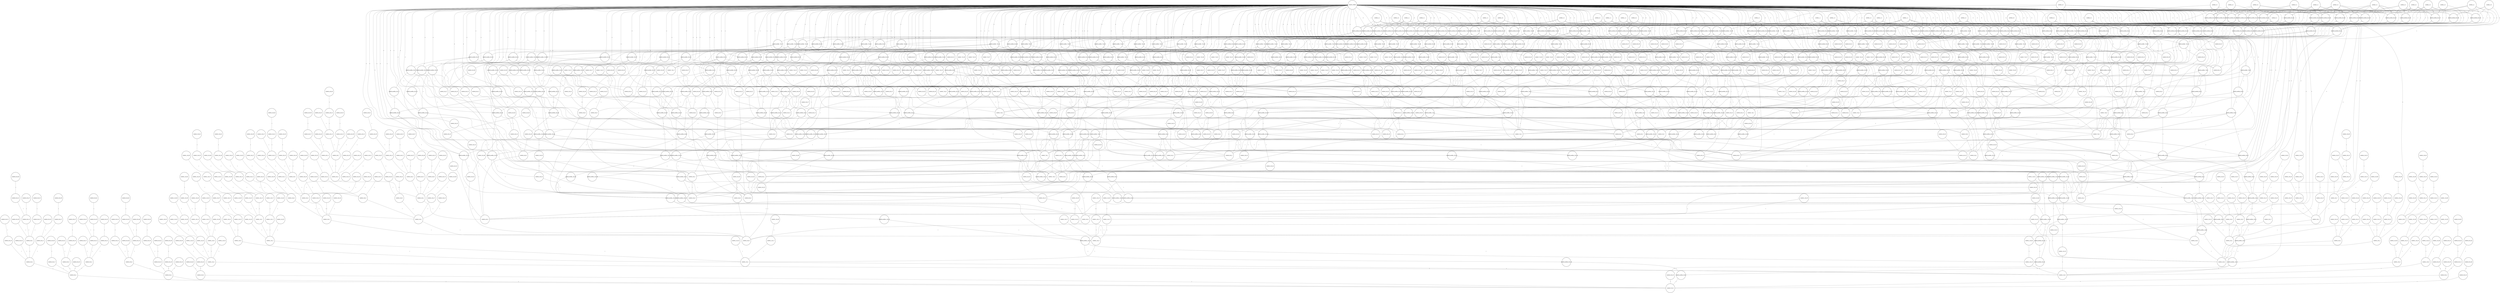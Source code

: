 graph G {
  node [shape=circle, width=1.4, height=1.4, fixedsize=true, fontsize=10];
  graph [splines=true, overlap=false];
  edge [penwidth=0.5];
  control_ancilla_5_th_63 [pos="900,1400!", label="control_ancilla_5_th_63"];
  control_6_th_63 [pos="2700,1600!", label="control_6_th_63"];
  control_ancilla_5_th_60 [pos="300,1600!", label="control_ancilla_5_th_60"];
  control_6_th_60 [pos="1400,2100!", label="control_6_th_60"];
  control_ancilla_5_th_59 [pos="2500,0!", label="control_ancilla_5_th_59"];
  control_6_th_59 [pos="3100,600!", label="control_6_th_59"];
  control_ancilla_5_th_57 [pos="1700,600!", label="control_ancilla_5_th_57"];
  control_6_th_57 [pos="3000,600!", label="control_6_th_57"];
  control_ancilla_5_th_54 [pos="300,1800!", label="control_ancilla_5_th_54"];
  control_6_th_54 [pos="1900,2000!", label="control_6_th_54"];
  control_ancilla_5_th_53 [pos="800,1000!", label="control_ancilla_5_th_53"];
  control_6_th_53 [pos="3000,1000!", label="control_6_th_53"];
  control_ancilla_5_th_51 [pos="1900,500!", label="control_ancilla_5_th_51"];
  control_6_th_51 [pos="3100,500!", label="control_6_th_51"];
  control_ancilla_5_th_50 [pos="400,1200!", label="control_ancilla_5_th_50"];
  control_6_th_50 [pos="2400,1400!", label="control_6_th_50"];
  control_ancilla_5_th_49 [pos="800,1400!", label="control_ancilla_5_th_49"];
  control_6_th_49 [pos="2000,1600!", label="control_6_th_49"];
  control_ancilla_5_th_45 [pos="2200,100!", label="control_ancilla_5_th_45"];
  control_6_th_45 [pos="3000,500!", label="control_6_th_45"];
  control_ancilla_5_th_44 [pos="400,1000!", label="control_ancilla_5_th_44"];
  control_6_th_44 [pos="1500,1800!", label="control_6_th_44"];
  control_ancilla_5_th_43 [pos="2300,300!", label="control_ancilla_5_th_43"];
  control_6_th_43 [pos="3100,400!", label="control_6_th_43"];
  control_ancilla_5_th_39 [pos="1100,1100!", label="control_ancilla_5_th_39"];
  control_6_th_39 [pos="2600,1300!", label="control_6_th_39"];
  control_ancilla_5_th_38 [pos="2300,0!", label="control_ancilla_5_th_38"];
  control_6_th_38 [pos="2400,1500!", label="control_6_th_38"];
  control_ancilla_5_th_35 [pos="2400,100!", label="control_ancilla_5_th_35"];
  control_6_th_35 [pos="3000,700!", label="control_6_th_35"];
  control_ancilla_5_th_34 [pos="2100,100!", label="control_ancilla_5_th_34"];
  control_6_th_34 [pos="2700,1300!", label="control_6_th_34"];
  control_ancilla_5_th_33 [pos="2300,200!", label="control_ancilla_5_th_33"];
  control_6_th_33 [pos="2900,1400!", label="control_6_th_33"];
  control_ancilla_5_th_32 [pos="0,900!", label="control_ancilla_5_th_32"];
  control_6_th_32 [pos="2100,1400!", label="control_6_th_32"];
  control_ancilla_5_th_30 [pos="700,1000!", label="control_ancilla_5_th_30"];
  control_6_th_30 [pos="2400,1700!", label="control_6_th_30"];
  control_ancilla_5_th_29 [pos="700,800!", label="control_ancilla_5_th_29"];
  control_6_th_29 [pos="3000,800!", label="control_6_th_29"];
  control_ancilla_5_th_28 [pos="300,1300!", label="control_ancilla_5_th_28"];
  control_6_th_28 [pos="1400,2000!", label="control_6_th_28"];
  control_ancilla_5_th_25 [pos="200,700!", label="control_ancilla_5_th_25"];
  control_6_th_25 [pos="2900,700!", label="control_6_th_25"];
  control_ancilla_5_th_21 [pos="1600,900!", label="control_ancilla_5_th_21"];
  control_6_th_21 [pos="3000,1100!", label="control_6_th_21"];
  control_ancilla_5_th_20 [pos="300,1200!", label="control_ancilla_5_th_20"];
  control_6_th_20 [pos="1700,1700!", label="control_6_th_20"];
  control_ancilla_5_th_18 [pos="1500,800!", label="control_ancilla_5_th_18"];
  control_6_th_18 [pos="2500,1400!", label="control_6_th_18"];
  control_ancilla_5_th_16 [pos="500,1500!", label="control_ancilla_5_th_16"];
  control_6_th_16 [pos="2200,1700!", label="control_6_th_16"];
  control_ancilla_5_th_14 [pos="1600,800!", label="control_ancilla_5_th_14"];
  control_6_th_14 [pos="2400,1600!", label="control_6_th_14"];
  control_ancilla_5_th_13 [pos="1500,900!", label="control_ancilla_5_th_13"];
  control_6_th_13 [pos="3000,900!", label="control_6_th_13"];
  control_ancilla_5_th_12 [pos="500,1400!", label="control_ancilla_5_th_12"];
  control_6_th_12 [pos="1600,1800!", label="control_6_th_12"];
  control_ancilla_5_th_11 [pos="2500,100!", label="control_ancilla_5_th_11"];
  control_6_th_11 [pos="3100,800!", label="control_6_th_11"];
  control_ancilla_5_th_10 [pos="1400,700!", label="control_ancilla_5_th_10"];
  control_6_th_10 [pos="2800,900!", label="control_6_th_10"];
  control_ancilla_5_th_9 [pos="1000,1000!", label="control_ancilla_5_th_9"];
  control_6_th_9 [pos="2900,1000!", label="control_6_th_9"];
  control_ancilla_5_th_8 [pos="300,800!", label="control_ancilla_5_th_8"];
  control_6_th_8 [pos="1800,1600!", label="control_6_th_8"];
  control_ancilla_5_th_7 [pos="500,1100!", label="control_ancilla_5_th_7"];
  control_6_th_7 [pos="2700,1200!", label="control_6_th_7"];
  control_ancilla_5_th_5 [pos="600,1200!", label="control_ancilla_5_th_5"];
  control_6_th_5 [pos="2900,1200!", label="control_6_th_5"];
  control_ancilla_5_th_4 [pos="0,500!", label="control_ancilla_5_th_4"];
  control_6_th_4 [pos="1700,1500!", label="control_6_th_4"];
  control_ancilla_5_th_2 [pos="2000,300!", label="control_ancilla_5_th_2"];
  control_6_th_2 [pos="2600,1400!", label="control_6_th_2"];
  control_ancilla_5_th_1 [pos="600,1300!", label="control_ancilla_5_th_1"];
  control_6_th_1 [pos="2800,1300!", label="control_6_th_1"];
  control_ancilla_5_th_0 [pos="200,1000!", label="control_ancilla_5_th_0"];
  control_6_th_0 [pos="2200,1400!", label="control_6_th_0"];
  control_ancilla_6_th_63 [pos="1400,1100!", label="control_ancilla_6_th_63"];
  control_7_th_63 [pos="2400,1100!", label="control_7_th_63"];
  control_ancilla_6_th_59 [pos="2700,100!", label="control_ancilla_6_th_59"];
  control_7_th_59 [pos="3100,200!", label="control_7_th_59"];
  control_ancilla_6_th_58 [pos="400,200!", label="control_ancilla_6_th_58"];
  control_7_th_58 [pos="2200,700!", label="control_7_th_58"];
  control_ancilla_6_th_53 [pos="1600,1000!", label="control_ancilla_6_th_53"];
  control_7_th_53 [pos="2600,1000!", label="control_7_th_53"];
  control_ancilla_6_th_51 [pos="2400,300!", label="control_ancilla_6_th_51"];
  control_7_th_51 [pos="3100,300!", label="control_7_th_51"];
  control_ancilla_6_th_50 [pos="900,1100!", label="control_ancilla_6_th_50"];
  control_7_th_50 [pos="2100,1100!", label="control_7_th_50"];
  control_ancilla_6_th_49 [pos="600,900!", label="control_ancilla_6_th_49"];
  control_7_th_49 [pos="2100,1000!", label="control_7_th_49"];
  control_ancilla_6_th_48 [pos="500,1700!", label="control_ancilla_6_th_48"];
  control_7_th_48 [pos="1200,1800!", label="control_7_th_48"];
  control_ancilla_6_th_47 [pos="2700,0!", label="control_ancilla_6_th_47"];
  control_7_th_47 [pos="3000,300!", label="control_7_th_47"];
  control_ancilla_6_th_44 [pos="700,1200!", label="control_ancilla_6_th_44"];
  control_7_th_44 [pos="1400,1500!", label="control_7_th_44"];
  control_ancilla_6_th_36 [pos="300,500!", label="control_ancilla_6_th_36"];
  control_7_th_36 [pos="1500,1200!", label="control_7_th_36"];
  control_ancilla_5_th_48 [pos="100,1400!", label="control_ancilla_5_th_48"];
  control_6_th_48 [pos="1800,1700!", label="control_6_th_48"];
  control_ancilla_6_th_34 [pos="2200,300!", label="control_ancilla_6_th_34"];
  control_7_th_34 [pos="2200,1500!", label="control_7_th_34"];
  control_ancilla_6_th_33 [pos="2600,200!", label="control_ancilla_6_th_33"];
  control_7_th_33 [pos="2800,800!", label="control_7_th_33"];
  control_ancilla_6_th_31 [pos="1300,1300!", label="control_ancilla_6_th_31"];
  control_7_th_31 [pos="2500,1300!", label="control_7_th_31"];
  control_ancilla_6_th_29 [pos="1900,800!", label="control_ancilla_6_th_29"];
  control_7_th_29 [pos="2600,900!", label="control_7_th_29"];
  control_ancilla_6_th_26 [pos="100,700!", label="control_ancilla_6_th_26"];
  control_7_th_26 [pos="2200,800!", label="control_7_th_26"];
  control_ancilla_6_th_25 [pos="1800,700!", label="control_ancilla_6_th_25"];
  control_7_th_25 [pos="2700,700!", label="control_7_th_25"];
  control_ancilla_6_th_24 [pos="500,400!", label="control_ancilla_6_th_24"];
  control_7_th_24 [pos="1300,1400!", label="control_7_th_24"];
  control_ancilla_6_th_23 [pos="1400,1000!", label="control_ancilla_6_th_23"];
  control_7_th_23 [pos="2500,1000!", label="control_7_th_23"];
  control_ancilla_6_th_20 [pos="1300,1200!", label="control_ancilla_6_th_20"];
  control_7_th_20 [pos="1500,1700!", label="control_7_th_20"];
  control_ancilla_6_th_18 [pos="1700,900!", label="control_ancilla_6_th_18"];
  control_7_th_18 [pos="2400,900!", label="control_7_th_18"];
  control_ancilla_6_th_17 [pos="1100,1200!", label="control_ancilla_6_th_17"];
  control_7_th_17 [pos="2100,1200!", label="control_7_th_17"];
  control_ancilla_6_th_15 [pos="2100,600!", label="control_ancilla_6_th_15"];
  control_7_th_15 [pos="2600,700!", label="control_7_th_15"];
  control_ancilla_6_th_14 [pos="2100,700!", label="control_ancilla_6_th_14"];
  control_7_th_14 [pos="2400,1200!", label="control_7_th_14"];
  control_ancilla_6_th_12 [pos="700,1500!", label="control_ancilla_6_th_12"];
  control_7_th_12 [pos="1300,1500!", label="control_7_th_12"];
  control_ancilla_6_th_10 [pos="2000,700!", label="control_ancilla_6_th_10"];
  control_7_th_10 [pos="2200,1200!", label="control_7_th_10"];
  control_ancilla_6_th_8 [pos="1700,800!", label="control_ancilla_6_th_8"];
  control_7_th_8 [pos="1900,1400!", label="control_7_th_8"];
  control_ancilla_6_th_7 [pos="900,1000!", label="control_ancilla_6_th_7"];
  control_7_th_7 [pos="2300,1000!", label="control_7_th_7"];
  control_ancilla_6_th_41 [pos="2000,800!", label="control_ancilla_6_th_41"];
  control_7_th_41 [pos="2900,800!", label="control_7_th_41"];
  control_ancilla_6_th_4 [pos="200,600!", label="control_ancilla_6_th_4"];
  control_7_th_4 [pos="1500,1300!", label="control_7_th_4"];
  control_ancilla_6_th_3 [pos="1000,800!", label="control_ancilla_6_th_3"];
  control_7_th_3 [pos="2500,800!", label="control_7_th_3"];
  control_ancilla_6_th_1 [pos="1200,1200!", label="control_ancilla_6_th_1"];
  control_7_th_1 [pos="2500,1200!", label="control_7_th_1"];
  control_ancilla_5_th_62 [pos="1000,600!", label="control_ancilla_5_th_62"];
  control_6_th_62 [pos="2500,1700!", label="control_6_th_62"];
  system_5_2 [pos="1200,500!", label="system_5_2"];
  control_ancilla_8_th_61 [pos="500,600!", label="control_ancilla_8_th_61"];
  control_ancilla_8_th_54 [pos="400,400!", label="control_ancilla_8_th_54"];
  system_5_1 [pos="1300,600!", label="system_5_1"];
  control_ancilla_8_th_52 [pos="1000,500!", label="control_ancilla_8_th_52"];
  system_4_2 [pos="800,400!", label="system_4_2"];
  control_ancilla_8_th_51 [pos="1400,300!", label="control_ancilla_8_th_51"];
  system_4_5 [pos="500,300!", label="system_4_5"];
  control_ancilla_8_th_48 [pos="300,300!", label="control_ancilla_8_th_48"];
  system_4_3 [pos="700,100!", label="system_4_3"];
  control_ancilla_8_th_44 [pos="600,300!", label="control_ancilla_8_th_44"];
  control_ancilla_8_th_42 [pos="600,500!", label="control_ancilla_8_th_42"];
  system_4_1 [pos="1400,500!", label="system_4_1"];
  control_ancilla_8_th_40 [pos="1900,0!", label="control_ancilla_8_th_40"];
  system_3_1 [pos="1600,700!", label="system_3_1"];
  control_ancilla_8_th_39 [pos="300,700!", label="control_ancilla_8_th_39"];
  control_ancilla_5_th_55 [pos="1100,1000!", label="control_ancilla_5_th_55"];
  control_6_th_55 [pos="2900,1100!", label="control_6_th_55"];
  system_2_5 [pos="100,100!", label="system_2_5"];
  control_ancilla_8_th_36 [pos="200,100!", label="control_ancilla_8_th_36"];
  system_3_2 [pos="1400,400!", label="system_3_2"];
  control_ancilla_8_th_33 [pos="1600,200!", label="control_ancilla_8_th_33"];
  system_2_3 [pos="500,0!", label="system_2_3"];
  control_ancilla_8_th_32 [pos="700,400!", label="control_ancilla_8_th_32"];
  control_ancilla_8_th_31 [pos="1200,700!", label="control_ancilla_8_th_31"];
  system_2_2 [pos="1600,400!", label="system_2_2"];
  control_ancilla_8_th_30 [pos="1700,300!", label="control_ancilla_8_th_30"];
  system_3_0 [pos="1900,700!", label="system_3_0"];
  control_ancilla_8_th_29 [pos="1500,400!", label="control_ancilla_8_th_29"];
  control_ancilla_8_th_28 [pos="100,200!", label="control_ancilla_8_th_28"];
  control_ancilla_8_th_27 [pos="600,100!", label="control_ancilla_8_th_27"];
  control_ancilla_8_th_23 [pos="1100,0!", label="control_ancilla_8_th_23"];
  control_ancilla_8_th_21 [pos="1500,200!", label="control_ancilla_8_th_21"];
  system_2_1 [pos="1700,700!", label="system_2_1"];
  control_ancilla_8_th_19 [pos="1400,0!", label="control_ancilla_8_th_19"];
  system_5_4 [pos="1300,500!", label="system_5_4"];
  control_ancilla_8_th_15 [pos="1400,100!", label="control_ancilla_8_th_15"];
  system_0_4 [pos="1900,300!", label="system_0_4"];
  control_ancilla_8_th_9 [pos="1700,100!", label="control_ancilla_8_th_9"];
  control_ancilla_8_th_8 [pos="1300,300!", label="control_ancilla_8_th_8"];
  system_1_3 [pos="1000,200!", label="system_1_3"];
  control_ancilla_8_th_7 [pos="900,200!", label="control_ancilla_8_th_7"];
  control_ancilla_8_th_5 [pos="600,400!", label="control_ancilla_8_th_5"];
  system_1_1 [pos="1500,700!", label="system_1_1"];
  control_ancilla_8_th_3 [pos="400,600!", label="control_ancilla_8_th_3"];
  system_0_2 [pos="1700,500!", label="system_0_2"];
  control_ancilla_8_th_2 [pos="1000,300!", label="control_ancilla_8_th_2"];
  system_5_0 [pos="900,600!", label="system_5_0"];
  control_ancilla_8_th_1 [pos="500,700!", label="control_ancilla_8_th_1"];
  system_1_0 [pos="1400,900!", label="system_1_0"];
  control_ancilla_8_th_0 [pos="400,700!", label="control_ancilla_8_th_0"];
  system_4_4 [pos="400,100!", label="system_4_4"];
  control_ancilla_8_th_57 [pos="1000,100!", label="control_ancilla_8_th_57"];
  control_ancilla_8_th_55 [pos="900,100!", label="control_ancilla_8_th_55"];
  control_ancilla_8_th_47 [pos="600,0!", label="control_ancilla_8_th_47"];
  control_ancilla_8_th_43 [pos="1000,400!", label="control_ancilla_8_th_43"];
  system_3_4 [pos="300,100!", label="system_3_4"];
  control_ancilla_8_th_38 [pos="300,0!", label="control_ancilla_8_th_38"];
  control_ancilla_8_th_34 [pos="800,100!", label="control_ancilla_8_th_34"];
  system_2_0 [pos="2100,400!", label="system_2_0"];
  control_ancilla_8_th_20 [pos="1300,400!", label="control_ancilla_8_th_20"];
  control_ancilla_8_th_18 [pos="900,700!", label="control_ancilla_8_th_18"];
  system_1_4 [pos="700,0!", label="system_1_4"];
  control_ancilla_8_th_16 [pos="1200,200!", label="control_ancilla_8_th_16"];
  control_ancilla_8_th_13 [pos="1200,300!", label="control_ancilla_8_th_13"];
  control_ancilla_8_th_11 [pos="1500,0!", label="control_ancilla_8_th_11"];
  system_0_3 [pos="1600,500!", label="system_0_3"];
  control_ancilla_8_th_6 [pos="1100,500!", label="control_ancilla_8_th_6"];
  system_0_1 [pos="400,500!", label="system_0_1"];
  control_ancilla_7_th_63 [pos="1400,600!", label="control_ancilla_7_th_63"];
  control_8_th_63 [pos="2300,700!", label="control_8_th_63"];
  control_ancilla_7_th_60 [pos="500,800!", label="control_ancilla_7_th_60"];
  control_8_th_60 [pos="500,1900!", label="control_8_th_60"];
  control_ancilla_7_th_59 [pos="1900,100!", label="control_ancilla_7_th_59"];
  control_8_th_59 [pos="2900,100!", label="control_8_th_59"];
  control_ancilla_7_th_56 [pos="1200,600!", label="control_ancilla_7_th_56"];
  control_8_th_56 [pos="2300,600!", label="control_8_th_56"];
  control_ancilla_7_th_55 [pos="1800,200!", label="control_ancilla_7_th_55"];
  control_8_th_55 [pos="2500,400!", label="control_8_th_55"];
  control_ancilla_7_th_54 [pos="400,800!", label="control_ancilla_7_th_54"];
  control_8_th_54 [pos="800,1600!", label="control_8_th_54"];
  system_2_4 [pos="400,0!", label="system_2_4"];
  control_ancilla_8_th_25 [pos="900,0!", label="control_ancilla_8_th_25"];
  control_ancilla_7_th_52 [pos="1100,700!", label="control_ancilla_7_th_52"];
  control_8_th_52 [pos="1100,1600!", label="control_8_th_52"];
  control_ancilla_7_th_50 [pos="800,800!", label="control_ancilla_7_th_50"];
  control_8_th_50 [pos="900,1700!", label="control_8_th_50"];
  control_ancilla_7_th_49 [pos="300,600!", label="control_ancilla_7_th_49"];
  control_8_th_49 [pos="1200,1400!", label="control_8_th_49"];
  control_ancilla_7_th_48 [pos="300,1000!", label="control_ancilla_7_th_48"];
  control_8_th_48 [pos="900,1600!", label="control_8_th_48"];
  control_ancilla_7_th_46 [pos="600,600!", label="control_ancilla_7_th_46"];
  control_8_th_46 [pos="2200,600!", label="control_8_th_46"];
  control_ancilla_7_th_44 [pos="600,700!", label="control_ancilla_7_th_44"];
  control_8_th_44 [pos="700,1700!", label="control_8_th_44"];
  control_ancilla_7_th_43 [pos="1800,400!", label="control_ancilla_7_th_43"];
  control_8_th_43 [pos="2700,400!", label="control_8_th_43"];
  control_ancilla_7_th_41 [pos="1900,400!", label="control_ancilla_7_th_41"];
  control_8_th_41 [pos="2900,400!", label="control_8_th_41"];
  control_ancilla_7_th_40 [pos="2000,0!", label="control_ancilla_7_th_40"];
  control_8_th_40 [pos="3100,0!", label="control_8_th_40"];
  control_ancilla_7_th_37 [pos="1200,400!", label="control_ancilla_7_th_37"];
  control_8_th_37 [pos="1400,1200!", label="control_8_th_37"];
  control_ancilla_7_th_35 [pos="1700,0!", label="control_ancilla_7_th_35"];
  control_8_th_35 [pos="2500,300!", label="control_8_th_35"];
  control_ancilla_7_th_33 [pos="2100,200!", label="control_ancilla_7_th_33"];
  control_8_th_33 [pos="2500,500!", label="control_8_th_33"];
  control_ancilla_7_th_30 [pos="1800,500!", label="control_ancilla_7_th_30"];
  control_8_th_30 [pos="2600,500!", label="control_8_th_30"];
  control_ancilla_7_th_29 [pos="1600,600!", label="control_ancilla_7_th_29"];
  control_8_th_29 [pos="1700,1300!", label="control_8_th_29"];
  control_ancilla_7_th_26 [pos="100,300!", label="control_ancilla_7_th_26"];
  control_8_th_26 [pos="100,400!", label="control_8_th_26"];
  control_ancilla_7_th_24 [pos="700,300!", label="control_ancilla_7_th_24"];
  control_8_th_24 [pos="2400,400!", label="control_8_th_24"];
  control_ancilla_7_th_23 [pos="1400,200!", label="control_ancilla_7_th_23"];
  control_8_th_23 [pos="2400,500!", label="control_8_th_23"];
  control_ancilla_6_th_13 [pos="1800,900!", label="control_ancilla_6_th_13"];
  control_7_th_13 [pos="2700,900!", label="control_7_th_13"];
  control_ancilla_7_th_21 [pos="1500,600!", label="control_ancilla_7_th_21"];
  control_8_th_21 [pos="2000,1000!", label="control_8_th_21"];
  control_ancilla_7_th_19 [pos="2100,0!", label="control_ancilla_7_th_19"];
  control_8_th_19 [pos="2700,300!", label="control_8_th_19"];
  control_ancilla_5_th_41 [pos="1500,1000!", label="control_ancilla_5_th_41"];
  control_6_th_41 [pos="3100,1000!", label="control_6_th_41"];
  control_ancilla_7_th_15 [pos="1900,200!", label="control_ancilla_7_th_15"];
  control_8_th_15 [pos="2600,300!", label="control_8_th_15"];
  control_ancilla_7_th_14 [pos="2000,200!", label="control_ancilla_7_th_14"];
  control_8_th_14 [pos="2300,800!", label="control_8_th_14"];
  control_ancilla_7_th_13 [pos="1500,500!", label="control_ancilla_7_th_13"];
  control_8_th_13 [pos="1500,1400!", label="control_8_th_13"];
  control_ancilla_7_th_11 [pos="2200,0!", label="control_ancilla_7_th_11"];
  control_8_th_11 [pos="2800,300!", label="control_8_th_11"];
  control_ancilla_7_th_10 [pos="1800,300!", label="control_ancilla_7_th_10"];
  control_8_th_10 [pos="1800,1100!", label="control_8_th_10"];
  control_ancilla_7_th_8 [pos="1700,400!", label="control_ancilla_7_th_8"];
  control_8_th_8 [pos="2600,400!", label="control_8_th_8"];
  control_ancilla_7_th_7 [pos="900,500!", label="control_ancilla_7_th_7"];
  control_8_th_7 [pos="2300,500!", label="control_8_th_7"];
  control_ancilla_7_th_6 [pos="1000,700!", label="control_ancilla_7_th_6"];
  control_8_th_6 [pos="1400,1400!", label="control_8_th_6"];
  control_ancilla_7_th_5 [pos="600,1100!", label="control_ancilla_7_th_5"];
  control_8_th_5 [pos="1700,1100!", label="control_8_th_5"];
  control_ancilla_7_th_4 [pos="200,500!", label="control_ancilla_7_th_4"];
  control_8_th_4 [pos="700,1600!", label="control_8_th_4"];
  control_ancilla_7_th_3 [pos="700,600!", label="control_ancilla_7_th_3"];
  control_8_th_3 [pos="2400,600!", label="control_8_th_3"];
  system_5_3 [pos="1300,100!", label="system_5_3"];
  control_ancilla_8_th_62 [pos="1200,0!", label="control_ancilla_8_th_62"];
  control_ancilla_8_th_63 [pos="1300,0!", label="control_ancilla_8_th_63"];
  control_ancilla_8_th_59 [pos="1200,100!", label="control_ancilla_8_th_59"];
  control_ancilla_8_th_58 [pos="0,100!", label="control_ancilla_8_th_58"];
  control_ancilla_8_th_56 [pos="1100,100!", label="control_ancilla_8_th_56"];
  control_ancilla_8_th_50 [pos="800,500!", label="control_ancilla_8_th_50"];
  system_3_5 [pos="200,0!", label="system_3_5"];
  control_ancilla_8_th_49 [pos="200,300!", label="control_ancilla_8_th_49"];
  control_ancilla_8_th_53 [pos="800,300!", label="control_ancilla_8_th_53"];
  control_ancilla_8_th_45 [pos="500,200!", label="control_ancilla_8_th_45"];
  system_4_0 [pos="2000,500!", label="system_4_0"];
  control_ancilla_8_th_37 [pos="400,300!", label="control_ancilla_8_th_37"];
  control_ancilla_8_th_35 [pos="800,0!", label="control_ancilla_8_th_35"];
  system_3_3 [pos="600,200!", label="system_3_3"];
  control_ancilla_5_th_6 [pos="300,1400!", label="control_ancilla_5_th_6"];
  control_6_th_6 [pos="2300,1500!", label="control_6_th_6"];
  system_1_5 [pos="300,200!", label="system_1_5"];
  system_5_5 [pos="1300,800!", label="system_5_5"];
  control_ancilla_8_th_60 [pos="500,500!", label="control_ancilla_8_th_60"];
  control_ancilla_8_th_26 [pos="100,0!", label="control_ancilla_8_th_26"];
  control_ancilla_8_th_24 [pos="700,200!", label="control_ancilla_8_th_24"];
  control_ancilla_8_th_22 [pos="900,300!", label="control_ancilla_8_th_22"];
  system_0_5 [pos="1200,1000!", label="system_0_5"];
  control_ancilla_5_th_27 [pos="1300,1000!", label="control_ancilla_5_th_27"];
  control_6_th_27 [pos="3100,900!", label="control_6_th_27"];
  control_ancilla_8_th_12 [pos="700,500!", label="control_ancilla_8_th_12"];
  control_ancilla_8_th_10 [pos="1100,300!", label="control_ancilla_8_th_10"];
  control_ancilla_6_th_54 [pos="600,1700!", label="control_ancilla_6_th_54"];
  control_7_th_54 [pos="1400,1700!", label="control_7_th_54"];
  control_ancilla_7_th_17 [pos="1100,600!", label="control_ancilla_7_th_17"];
  control_8_th_17 [pos="1700,1200!", label="control_8_th_17"];
  system_1_2 [pos="1100,400!", label="system_1_2"];
  control_ancilla_7_th_45 [pos="900,400!", label="control_ancilla_7_th_45"];
  control_8_th_45 [pos="1000,1500!", label="control_8_th_45"];
  control_ancilla_8_th_4 [pos="300,400!", label="control_ancilla_8_th_4"];
  control_ancilla_8_th_46 [pos="500,100!", label="control_ancilla_8_th_46"];
  control_ancilla_5_th_56 [pos="200,1100!", label="control_ancilla_5_th_56"];
  control_6_th_56 [pos="1300,2000!", label="control_6_th_56"];
  control_ancilla_8_th_41 [pos="1500,300!", label="control_ancilla_8_th_41"];
  control_ancilla_7_th_57 [pos="1800,100!", label="control_ancilla_7_th_57"];
  control_8_th_57 [pos="3000,100!", label="control_8_th_57"];
  control_ancilla_7_th_42 [pos="600,800!", label="control_ancilla_7_th_42"];
  control_8_th_42 [pos="2100,900!", label="control_8_th_42"];
  control_ancilla_5_th_36 [pos="100,500!", label="control_ancilla_5_th_36"];
  control_6_th_36 [pos="1700,1400!", label="control_6_th_36"];
  control_ancilla_6_th_6 [pos="1000,1300!", label="control_ancilla_6_th_6"];
  system_0_0 [pos="1000,900!", label="system_0_0"];
  control_ancilla_6_th_56 [pos="1200,1100!", label="control_ancilla_6_th_56"];
  control_1_th_19 [pos="2800,2400!", label="control_1_th_19"];
  control_1_th_3 [pos="2600,2500!", label="control_1_th_3"];
  MAGIC_NODE [pos="-100,0!", label="MAGIC_NODE"];
  control_3_th_53 [pos="2700,1800!", label="control_3_th_53"];
  control_3_th_21 [pos="2700,1900!", label="control_3_th_21"];
  control_8_th_61 [pos="1400,1300!", label="control_8_th_61"];
  control_ancilla_4_th_18 [pos="1400,800!", label="control_ancilla_4_th_18"];
  control_ancilla_6_th_57 [pos="2100,500!", label="control_ancilla_6_th_57"];
  control_ancilla_4_th_62 [pos="1000,1100!", label="control_ancilla_4_th_62"];
  control_4_th_62 [pos="1700,1800!", label="control_4_th_62"];
  control_ancilla_7_th_61 [pos="500,900!", label="control_ancilla_7_th_61"];
  control_3_th_2 [pos="1500,2400!", label="control_3_th_2"];
  control_3_th_0 [pos="1000,2300!", label="control_3_th_0"];
  control_ancilla_7_th_53 [pos="800,900!", label="control_ancilla_7_th_53"];
  control_ancilla_2_th_28 [pos="1100,1800!", label="control_ancilla_2_th_28"];
  control_ancilla_2_th_24 [pos="200,1300!", label="control_ancilla_2_th_24"];
  control_1_th_23 [pos="2500,2700!", label="control_1_th_23"];
  control_1_th_7 [pos="2500,2600!", label="control_1_th_7"];
  control_8_th_51 [pos="2900,300!", label="control_8_th_51"];
  control_ancilla_7_th_51 [pos="2100,300!", label="control_ancilla_7_th_51"];
  control_ancilla_4_th_39 [pos="2200,1100!", label="control_ancilla_4_th_39"];
  control_2_th_55 [pos="1300,2700!", label="control_2_th_55"];
  control_2_th_23 [pos="1200,2700!", label="control_2_th_23"];
  control_ancilla_7_th_47 [pos="1600,0!", label="control_ancilla_7_th_47"];
  control_ancilla_5_th_15 [pos="1900,600!", label="control_ancilla_5_th_15"];
  control_6_th_15 [pos="2800,1500!", label="control_6_th_15"];
  control_ancilla_6_th_42 [pos="700,1100!", label="control_ancilla_6_th_42"];
  control_6_th_42 [pos="2800,1100!", label="control_6_th_42"];
  control_ancilla_3_th_44 [pos="600,1500!", label="control_ancilla_3_th_44"];
  control_ancilla_2_th_44 [pos="600,2200!", label="control_ancilla_2_th_44"];
  control_8_th_39 [pos="1900,1000!", label="control_8_th_39"];
  control_ancilla_6_th_46 [pos="900,1300!", label="control_ancilla_6_th_46"];
  control_7_th_46 [pos="1900,1300!", label="control_7_th_46"];
  control_ancilla_3_th_8 [pos="100,1600!", label="control_ancilla_3_th_8"];
  control_8_th_36 [pos="400,1900!", label="control_8_th_36"];
  control_ancilla_6_th_2 [pos="2200,400!", label="control_ancilla_6_th_2"];
  control_7_th_2 [pos="2300,1200!", label="control_7_th_2"];
  control_8_th_34 [pos="1600,1200!", label="control_8_th_34"];
  control_ancilla_7_th_34 [pos="1600,100!", label="control_ancilla_7_th_34"];
  control_ancilla_5_th_24 [pos="0,400!", label="control_ancilla_5_th_24"];
  control_7_th_30 [pos="2600,1200!", label="control_7_th_30"];
  control_8_th_32 [pos="1900,1100!", label="control_8_th_32"];
  control_ancilla_7_th_31 [pos="1300,700!", label="control_ancilla_7_th_31"];
  control_ancilla_2_th_36 [pos="500,2000!", label="control_ancilla_2_th_36"];
  control_ancilla_2_th_32 [pos="0,1500!", label="control_ancilla_2_th_32"];
  control_ancilla_4_th_9 [pos="1000,1700!", label="control_ancilla_4_th_9"];
  control_ancilla_4_th_8 [pos="100,1000!", label="control_ancilla_4_th_8"];
  control_ancilla_7_th_28 [pos="100,800!", label="control_ancilla_7_th_28"];
  control_ancilla_4_th_54 [pos="200,1900!", label="control_ancilla_4_th_54"];
  control_ancilla_5_th_46 [pos="800,1300!", label="control_ancilla_5_th_46"];
  control_8_th_22 [pos="1000,1600!", label="control_8_th_22"];
  control_ancilla_3_th_52 [pos="0,1700!", label="control_ancilla_3_th_52"];
  control_8_th_28 [pos="300,1900!", label="control_8_th_28"];
  control_ancilla_7_th_2 [pos="1600,300!", label="control_ancilla_7_th_2"];
  control_ancilla_7_th_20 [pos="1300,900!", label="control_ancilla_7_th_20"];
  control_ancilla_7_th_18 [pos="1100,800!", label="control_ancilla_7_th_18"];
  control_8_th_2 [pos="1600,1300!", label="control_8_th_2"];
  control_ancilla_5_th_23 [pos="1000,1200!", label="control_ancilla_5_th_23"];
  control_ancilla_4_th_23 [pos="1000,2000!", label="control_ancilla_4_th_23"];
  control_4_th_39 [pos="2700,2600!", label="control_4_th_39"];
  control_4_th_7 [pos="2700,2800!", label="control_4_th_7"];
  control_ancilla_8_th_17 [pos="1100,200!", label="control_ancilla_8_th_17"];
  control_ancilla_7_th_25 [pos="1800,0!", label="control_ancilla_7_th_25"];
  control_8_th_16 [pos="1200,1500!", label="control_8_th_16"];
  control_4_th_29 [pos="2600,2100!", label="control_4_th_29"];
  control_4_th_13 [pos="2700,2500!", label="control_4_th_13"];
  control_ancilla_8_th_14 [pos="1300,200!", label="control_ancilla_8_th_14"];
  control_ancilla_7_th_62 [pos="1700,200!", label="control_ancilla_7_th_62"];
  control_8_th_62 [pos="2800,200!", label="control_8_th_62"];
  control_3_th_25 [pos="3100,1700!", label="control_3_th_25"];
  control_3_th_9 [pos="2900,2000!", label="control_3_th_9"];
  control_ancilla_7_th_12 [pos="700,700!", label="control_ancilla_7_th_12"];
  control_3_th_38 [pos="1700,2400!", label="control_3_th_38"];
  control_3_th_6 [pos="1600,2500!", label="control_3_th_6"];
  control_7_th_6 [pos="2100,1300!", label="control_7_th_6"];
  control_ancilla_7_th_0 [pos="400,900!", label="control_ancilla_7_th_0"];
  control_ancilla_3_th_56 [pos="0,1300!", label="control_ancilla_3_th_56"];
  control_8_th_1 [pos="2300,900!", label="control_8_th_1"];
  control_ancilla_5_th_42 [pos="400,1100!", label="control_ancilla_5_th_42"];
  control_ancilla_4_th_42 [pos="600,1400!", label="control_ancilla_4_th_42"];
  control_8_th_0 [pos="1600,1100!", label="control_8_th_0"];
  control_0_th_3 [pos="2000,2700!", label="control_0_th_3"];
  control_0_th_1 [pos="2300,2500!", label="control_0_th_1"];
  control_7_th_62 [pos="2600,600!", label="control_7_th_62"];
  control_ancilla_6_th_61 [pos="1100,1300!", label="control_ancilla_6_th_61"];
  control_ancilla_6_th_60 [pos="500,1800!", label="control_ancilla_6_th_60"];
  control_5_th_50 [pos="2100,1500!", label="control_5_th_50"];
  control_5_th_18 [pos="2100,1700!", label="control_5_th_18"];
  control_0_th_28 [pos="800,2900!", label="control_0_th_28"];
  control_0_th_12 [pos="1300,2900!", label="control_0_th_12"];
  control_0_th_34 [pos="3100,1800!", label="control_0_th_34"];
  control_0_th_2 [pos="2900,1900!", label="control_0_th_2"];
  control_ancilla_7_th_36 [pos="200,400!", label="control_ancilla_7_th_36"];
  control_ancilla_6_th_11 [pos="2800,100!", label="control_ancilla_6_th_11"];
  control_7_th_11 [pos="2900,600!", label="control_7_th_11"];
  control_7_th_55 [pos="2700,1000!", label="control_7_th_55"];
  control_ancilla_6_th_55 [pos="1800,1000!", label="control_ancilla_6_th_55"];
  control_7_th_52 [pos="1400,1800!", label="control_7_th_52"];
  control_ancilla_2_th_40 [pos="400,1500!", label="control_ancilla_2_th_40"];
  control_2_th_40 [pos="400,2700!", label="control_2_th_40"];
  control_0_th_38 [pos="3100,1500!", label="control_0_th_38"];
  control_0_th_6 [pos="3000,1600!", label="control_0_th_6"];
  control_7_th_56 [pos="1300,1700!", label="control_7_th_56"];
  control_8_th_38 [pos="1000,1400!", label="control_8_th_38"];
  control_3_th_41 [pos="2900,1700!", label="control_3_th_41"];
  control_ancilla_7_th_38 [pos="1000,0!", label="control_ancilla_7_th_38"];
  control_7_th_37 [pos="2700,600!", label="control_7_th_37"];
  control_ancilla_4_th_20 [pos="200,1600!", label="control_ancilla_4_th_20"];
  control_ancilla_6_th_35 [pos="2600,100!", label="control_ancilla_6_th_35"];
  control_ancilla_7_th_32 [pos="800,700!", label="control_ancilla_7_th_32"];
  control_ancilla_6_th_32 [pos="900,900!", label="control_ancilla_6_th_32"];
  control_ancilla_6_th_16 [pos="1100,1500!", label="control_ancilla_6_th_16"];
  control_7_th_16 [pos="1700,1600!", label="control_7_th_16"];
  control_7_th_28 [pos="1000,1800!", label="control_7_th_28"];
  control_ancilla_7_th_27 [pos="1500,100!", label="control_ancilla_7_th_27"];
  control_ancilla_6_th_27 [pos="1800,800!", label="control_ancilla_6_th_27"];
  control_2_th_62 [pos="1300,2800!", label="control_2_th_62"];
  control_2_th_30 [pos="1200,2800!", label="control_2_th_30"];
  control_1_th_21 [pos="2100,2900!", label="control_1_th_21"];
  control_1_th_5 [pos="2000,2900!", label="control_1_th_5"];
  control_ancilla_7_th_22 [pos="900,800!", label="control_ancilla_7_th_22"];
  control_ancilla_6_th_22 [pos="900,1500!", label="control_ancilla_6_th_22"];
  control_7_th_61 [pos="2400,1300!", label="control_7_th_61"];
  control_ancilla_3_th_24 [pos="100,600!", label="control_ancilla_3_th_24"];
  control_7_th_27 [pos="2800,600!", label="control_7_th_27"];
  control_ancilla_6_th_19 [pos="2800,0!", label="control_ancilla_6_th_19"];
  control_7_th_19 [pos="2900,500!", label="control_7_th_19"];
  control_ancilla_4_th_51 [pos="1900,1600!", label="control_ancilla_4_th_51"];
  control_ancilla_7_th_9 [pos="2000,100!", label="control_ancilla_7_th_9"];
  control_8_th_9 [pos="2900,200!", label="control_8_th_9"];
  control_ancilla_7_th_16 [pos="1200,800!", label="control_ancilla_7_th_16"];
  control_ancilla_4_th_34 [pos="2300,100!", label="control_ancilla_4_th_34"];
  control_4_th_34 [pos="2300,2000!", label="control_4_th_34"];
  control_4_th_16 [pos="1000,2200!", label="control_4_th_16"];
  control_4_th_0 [pos="1200,2200!", label="control_4_th_0"];
  control_7_th_9 [pos="2700,800!", label="control_7_th_9"];
  control_ancilla_6_th_9 [pos="2100,800!", label="control_ancilla_6_th_9"];
  control_ancilla_4_th_53 [pos="800,1800!", label="control_ancilla_4_th_53"];
  control_6_th_23 [pos="2800,1200!", label="control_6_th_23"];
  control_ancilla_7_th_58 [pos="0,200!", label="control_ancilla_7_th_58"];
  control_7_th_0 [pos="1800,1200!", label="control_7_th_0"];
  control_ancilla_6_th_0 [pos="500,1200!", label="control_ancilla_6_th_0"];
  control_ancilla_6_th_62 [pos="2000,600!", label="control_ancilla_6_th_62"];
  control_ancilla_5_th_61 [pos="700,1300!", label="control_ancilla_5_th_61"];
  control_6_th_61 [pos="2900,1300!", label="control_6_th_61"];
  control_5_th_44 [pos="900,2100!", label="control_5_th_44"];
  control_ancilla_5_th_58 [pos="800,200!", label="control_ancilla_5_th_58"];
  control_5_th_23 [pos="1500,2300!", label="control_5_th_23"];
  control_5_th_7 [pos="1600,1900!", label="control_5_th_7"];
  control_ancilla_6_th_40 [pos="1900,900!", label="control_ancilla_6_th_40"];
  control_7_th_40 [pos="2000,1500!", label="control_7_th_40"];
  control_0_th_24 [pos="3000,2000!", label="control_0_th_24"];
  control_0_th_8 [pos="2900,2200!", label="control_0_th_8"];
  control_5_th_5 [pos="2100,1800!", label="control_5_th_5"];
  control_5_th_1 [pos="1800,1900!", label="control_5_th_1"];
  control_ancilla_4_th_52 [pos="0,1400!", label="control_ancilla_4_th_52"];
  control_8_th_31 [pos="2400,700!", label="control_8_th_31"];
  control_ancilla_5_th_19 [pos="2600,0!", label="control_ancilla_5_th_19"];
  control_ancilla_6_th_52 [pos="1100,1400!", label="control_ancilla_6_th_52"];
  control_ancilla_5_th_52 [pos="200,1400!", label="control_ancilla_5_th_52"];
  control_6_th_47 [pos="2800,1600!", label="control_6_th_47"];
  control_6_th_46 [pos="2200,1600!", label="control_6_th_46"];
  control_ancilla_5_th_47 [pos="2500,200!", label="control_ancilla_5_th_47"];
  control_ancilla_6_th_45 [pos="2000,400!", label="control_ancilla_6_th_45"];
  control_ancilla_6_th_43 [pos="2300,400!", label="control_ancilla_6_th_43"];
  control_ancilla_5_th_40 [pos="300,900!", label="control_ancilla_5_th_40"];
  control_ancilla_6_th_38 [pos="2400,0!", label="control_ancilla_6_th_38"];
  control_ancilla_5_th_37 [pos="2400,200!", label="control_ancilla_5_th_37"];
  control_6_th_37 [pos="3100,1100!", label="control_6_th_37"];
  control_ancilla_6_th_37 [pos="2200,500!", label="control_ancilla_6_th_37"];
  control_ancilla_5_th_3 [pos="800,1200!", label="control_ancilla_5_th_3"];
  control_6_th_3 [pos="3000,1200!", label="control_6_th_3"];
  control_ancilla_5_th_31 [pos="800,1500!", label="control_ancilla_5_th_31"];
  control_6_th_31 [pos="2700,1500!", label="control_6_th_31"];
  control_ancilla_6_th_30 [pos="1700,1000!", label="control_ancilla_6_th_30"];
  control_ancilla_6_th_28 [pos="300,1700!", label="control_ancilla_6_th_28"];
  control_6_th_26 [pos="2900,900!", label="control_6_th_26"];
  control_ancilla_3_th_60 [pos="500,1600!", label="control_ancilla_3_th_60"];
  control_3_th_60 [pos="500,2700!", label="control_3_th_60"];
  control_6_th_22 [pos="2200,1900!", label="control_6_th_22"];
  control_0_th_52 [pos="2100,2400!", label="control_0_th_52"];
  control_0_th_20 [pos="2100,2600!", label="control_0_th_20"];
  control_ancilla_5_th_22 [pos="400,1800!", label="control_ancilla_5_th_22"];
  control_ancilla_6_th_21 [pos="1500,1100!", label="control_ancilla_6_th_21"];
  control_ancilla_4_th_36 [pos="200,800!", label="control_ancilla_4_th_36"];
  control_4_th_36 [pos="500,2200!", label="control_4_th_36"];
  control_5_th_43 [pos="2600,1600!", label="control_5_th_43"];
  control_5_th_11 [pos="2700,1700!", label="control_5_th_11"];
  control_6_th_19 [pos="3100,700!", label="control_6_th_19"];
  control_6_th_52 [pos="2000,1700!", label="control_6_th_52"];
  control_6_th_17 [pos="2500,1600!", label="control_6_th_17"];
  control_ancilla_5_th_17 [pos="900,1200!", label="control_ancilla_5_th_17"];
  control_ancilla_4_th_40 [pos="300,1100!", label="control_ancilla_4_th_40"];
  control_3_th_39 [pos="2300,2400!", label="control_3_th_39"];
  control_3_th_7 [pos="2400,2500!", label="control_3_th_7"];
  control_ancilla_3_th_28 [pos="600,1600!", label="control_ancilla_3_th_28"];
  control_4_th_19 [pos="2900,2400!", label="control_4_th_19"];
  control_4_th_3 [pos="2700,2400!", label="control_4_th_3"];
  control_0_th_0 [pos="2300,2200!", label="control_0_th_0"];
  control_0_th_46 [pos="3000,1500!", label="control_0_th_46"];
  control_0_th_14 [pos="3000,1400!", label="control_0_th_14"];
  control_ancilla_4_th_48 [pos="0,1000!", label="control_ancilla_4_th_48"];
  control_ancilla_4_th_56 [pos="0,1100!", label="control_ancilla_4_th_56"];
  control_ancilla_4_th_32 [pos="100,1100!", label="control_ancilla_4_th_32"];
  control_4_th_32 [pos="1200,2000!", label="control_4_th_32"];
  control_7_th_32 [pos="1900,1200!", label="control_7_th_32"];
  control_ancilla_3_th_16 [pos="100,1500!", label="control_ancilla_3_th_16"];
  control_ancilla_2_th_16 [pos="0,1600!", label="control_ancilla_2_th_16"];
  control_6_th_58 [pos="3000,200!", label="control_6_th_58"];
  control_ancilla_6_th_5 [pos="1300,1100!", label="control_ancilla_6_th_5"];
  control_7_th_22 [pos="1800,1500!", label="control_7_th_22"];
  control_ancilla_3_th_12 [pos="400,1700!", label="control_ancilla_3_th_12"];
  control_ancilla_2_th_12 [pos="400,2200!", label="control_ancilla_2_th_12"];
  control_1_th_42 [pos="800,2600!", label="control_1_th_42"];
  control_1_th_10 [pos="800,2700!", label="control_1_th_10"];
  control_ancilla_4_th_60 [pos="300,1500!", label="control_ancilla_4_th_60"];
  control_ancilla_1_th_0 [pos="200,2000!", label="control_ancilla_1_th_0"];
  control_ancilla_0_th_0 [pos="1300,2100!", label="control_ancilla_0_th_0"];
  control_7_th_21 [pos="2700,1100!", label="control_7_th_21"];
  control_5_th_63 [pos="1900,2100!", label="control_5_th_63"];
  control_7_th_35 [pos="2700,500!", label="control_7_th_35"];
  control_ancilla_4_th_0 [pos="100,900!", label="control_ancilla_4_th_0"];
  control_5_th_61 [pos="1500,2000!", label="control_5_th_61"];
  control_ancilla_4_th_61 [pos="700,2000!", label="control_ancilla_4_th_61"];
  control_ancilla_4_th_59 [pos="2500,600!", label="control_ancilla_4_th_59"];
  control_5_th_58 [pos="2000,1400!", label="control_5_th_58"];
  control_ancilla_4_th_58 [pos="800,600!", label="control_ancilla_4_th_58"];
  control_5_th_55 [pos="1100,2400!", label="control_5_th_55"];
  control_ancilla_3_th_34 [pos="2300,1300!", label="control_ancilla_3_th_34"];
  control_ancilla_3_th_32 [pos="100,1300!", label="control_ancilla_3_th_32"];
  control_7_th_38 [pos="2500,700!", label="control_7_th_38"];
  control_8_th_58 [pos="0,0!", label="control_8_th_58"];
  control_ancilla_2_th_48 [pos="0,800!", label="control_ancilla_2_th_48"];
  control_ancilla_1_th_48 [pos="0,1800!", label="control_ancilla_1_th_48"];
  control_ancilla_4_th_15 [pos="2200,900!", label="control_ancilla_4_th_15"];
  control_ancilla_4_th_14 [pos="1100,900!", label="control_ancilla_4_th_14"];
  control_2_th_58 [pos="100,3000!", label="control_2_th_58"];
  control_2_th_26 [pos="200,3000!", label="control_2_th_26"];
  control_ancilla_4_th_50 [pos="400,1600!", label="control_ancilla_4_th_50"];
  control_ancilla_4_th_46 [pos="800,1100!", label="control_ancilla_4_th_46"];
  control_ancilla_3_th_46 [pos="900,1900!", label="control_ancilla_3_th_46"];
  control_ancilla_4_th_49 [pos="900,1800!", label="control_ancilla_4_th_49"];
  control_3_th_61 [pos="2400,2400!", label="control_3_th_61"];
  control_3_th_29 [pos="2600,2400!", label="control_3_th_29"];
  control_1_th_26 [pos="1100,2700!", label="control_1_th_26"];
  control_1_th_48 [pos="200,2600!", label="control_1_th_48"];
  control_1_th_16 [pos="600,2600!", label="control_1_th_16"];
  control_5_th_47 [pos="2500,1900!", label="control_5_th_47"];
  control_5_th_46 [pos="2500,1500!", label="control_5_th_46"];
  control_5_th_45 [pos="2300,1800!", label="control_5_th_45"];
  control_ancilla_4_th_25 [pos="200,200!", label="control_ancilla_4_th_25"];
  control_ancilla_4_th_45 [pos="2200,1000!", label="control_ancilla_4_th_45"];
  control_ancilla_4_th_44 [pos="600,1000!", label="control_ancilla_4_th_44"];
  control_ancilla_4_th_43 [pos="2300,1400!", label="control_ancilla_4_th_43"];
  control_8_th_18 [pos="1200,1600!", label="control_8_th_18"];
  control_ancilla_4_th_41 [pos="1500,1600!", label="control_ancilla_4_th_41"];
  control_ancilla_4_th_22 [pos="100,2000!", label="control_ancilla_4_th_22"];
  control_5_th_39 [pos="1600,2200!", label="control_5_th_39"];
  control_5_th_59 [pos="2800,1400!", label="control_5_th_59"];
  control_ancilla_4_th_37 [pos="2400,800!", label="control_ancilla_4_th_37"];
  control_3_th_28 [pos="700,2600!", label="control_3_th_28"];
  control_5_th_51 [pos="2500,1800!", label="control_5_th_51"];
  control_5_th_35 [pos="2400,1800!", label="control_5_th_35"];
  control_4_th_1 [pos="2500,2200!", label="control_4_th_1"];
  control_ancilla_4_th_35 [pos="3100,100!", label="control_ancilla_4_th_35"];
  control_ancilla_4_th_33 [pos="2300,1100!", label="control_ancilla_4_th_33"];
  control_5_th_57 [pos="1700,1900!", label="control_5_th_57"];
  control_5_th_25 [pos="1400,1900!", label="control_5_th_25"];
  control_ancilla_7_th_39 [pos="500,1000!", label="control_ancilla_7_th_39"];
  control_ancilla_3_th_40 [pos="200,1200!", label="control_ancilla_3_th_40"];
  control_5_th_30 [pos="2800,1000!", label="control_5_th_30"];
  control_5_th_29 [pos="1600,2000!", label="control_5_th_29"];
  control_ancilla_4_th_29 [pos="700,1900!", label="control_ancilla_4_th_29"];
  control_7_th_43 [pos="3000,400!", label="control_7_th_43"];
  control_5_th_28 [pos="1100,2100!", label="control_5_th_28"];
  control_ancilla_4_th_1 [pos="600,1900!", label="control_ancilla_4_th_1"];
  control_5_th_27 [pos="2700,1400!", label="control_5_th_27"];
  control_ancilla_4_th_7 [pos="500,2100!", label="control_ancilla_4_th_7"];
  control_ancilla_5_th_26 [pos="200,900!", label="control_ancilla_5_th_26"];
  control_5_th_26 [pos="1900,1500!", label="control_5_th_26"];
  control_ancilla_4_th_26 [pos="200,1700!", label="control_ancilla_4_th_26"];
  control_ancilla_4_th_24 [pos="0,300!", label="control_ancilla_4_th_24"];
  control_0_th_10 [pos="2900,1800!", label="control_0_th_10"];
  control_ancilla_2_th_60 [pos="600,2100!", label="control_ancilla_2_th_60"];
  control_ancilla_2_th_56 [pos="0,1900!", label="control_ancilla_2_th_56"];
  control_5_th_21 [pos="2300,1700!", label="control_5_th_21"];
  control_5_th_22 [pos="2000,1800!", label="control_5_th_22"];
  control_5_th_6 [pos="2100,1600!", label="control_5_th_6"];
  control_ancilla_7_th_1 [pos="700,900!", label="control_ancilla_7_th_1"];
  control_ancilla_4_th_21 [pos="1600,1600!", label="control_ancilla_4_th_21"];
  control_1_th_61 [pos="2900,3000!", label="control_1_th_61"];
  control_1_th_29 [pos="2700,2900!", label="control_1_th_29"];
  control_7_th_57 [pos="2800,500!", label="control_7_th_57"];
  control_5_th_17 [pos="1800,2100!", label="control_5_th_17"];
  control_ancilla_4_th_17 [pos="900,2000!", label="control_ancilla_4_th_17"];
  control_4_th_2 [pos="1800,2200!", label="control_4_th_2"];
  control_5_th_41 [pos="1500,2200!", label="control_5_th_41"];
  control_5_th_14 [pos="2600,1500!", label="control_5_th_14"];
  control_ancilla_4_th_13 [pos="1600,1400!", label="control_ancilla_4_th_13"];
  control_ancilla_4_th_28 [pos="500,1300!", label="control_ancilla_4_th_28"];
  control_5_th_10 [pos="1900,1800!", label="control_5_th_10"];
  control_5_th_9 [pos="1500,1900!", label="control_5_th_9"];
  control_2_th_11 [pos="900,2900!", label="control_2_th_11"];
  control_2_th_3 [pos="1000,2800!", label="control_2_th_3"];
  control_ancilla_3_th_48 [pos="0,600!", label="control_ancilla_3_th_48"];
  control_5_th_8 [pos="400,2300!", label="control_5_th_8"];
  control_5_th_0 [pos="800,2000!", label="control_5_th_0"];
  control_5_th_32 [pos="700,2100!", label="control_5_th_32"];
  control_0_th_15 [pos="2600,2300!", label="control_0_th_15"];
  control_0_th_7 [pos="2000,2300!", label="control_0_th_7"];
  control_2_th_35 [pos="1100,2900!", label="control_2_th_35"];
  control_ancilla_4_th_4 [pos="0,700!", label="control_ancilla_4_th_4"];
  control_5_th_3 [pos="2200,1800!", label="control_5_th_3"];
  control_5_th_2 [pos="2000,1900!", label="control_5_th_2"];
  control_ancilla_4_th_2 [pos="1800,600!", label="control_ancilla_4_th_2"];
  control_ancilla_4_th_30 [pos="700,1400!", label="control_ancilla_4_th_30"];
  control_4_th_30 [pos="1700,2000!", label="control_4_th_30"];
  control_ancilla_3_th_58 [pos="800,1700!", label="control_ancilla_3_th_58"];
  control_5_th_42 [pos="1600,1700!", label="control_5_th_42"];
  control_ancilla_4_th_57 [pos="2000,1100!", label="control_ancilla_4_th_57"];
  control_ancilla_6_th_39 [pos="1200,1300!", label="control_ancilla_6_th_39"];
  control_0_th_4 [pos="2100,2800!", label="control_0_th_4"];
  control_ancilla_4_th_55 [pos="1200,1900!", label="control_ancilla_4_th_55"];
  control_1_th_24 [pos="1400,2700!", label="control_1_th_24"];
  control_1_th_8 [pos="1300,2500!", label="control_1_th_8"];
  control_1_th_43 [pos="2600,2900!", label="control_1_th_43"];
  control_1_th_11 [pos="2600,2700!", label="control_1_th_11"];
  control_ancilla_3_th_54 [pos="300,2200!", label="control_ancilla_3_th_54"];
  control_4_th_58 [pos="1100,2200!", label="control_4_th_58"];
  control_ancilla_3_th_4 [pos="0,1200!", label="control_ancilla_3_th_4"];
  control_1_th_55 [pos="2700,2700!", label="control_1_th_55"];
  control_2_th_51 [pos="400,2800!", label="control_2_th_51"];
  control_2_th_19 [pos="800,2800!", label="control_2_th_19"];
  control_5_th_34 [pos="2100,1900!", label="control_5_th_34"];
  control_ancilla_4_th_10 [pos="1200,900!", label="control_ancilla_4_th_10"];
  control_2_th_8 [pos="200,2800!", label="control_2_th_8"];
  control_2_th_0 [pos="500,2800!", label="control_2_th_0"];
  control_4_th_50 [pos="1300,2200!", label="control_4_th_50"];
  control_ancilla_3_th_50 [pos="400,2000!", label="control_ancilla_3_th_50"];
  control_1_th_6 [pos="300,2800!", label="control_1_th_6"];
  control_1_th_2 [pos="700,2700!", label="control_1_th_2"];
  control_1_th_17 [pos="1800,2400!", label="control_1_th_17"];
  control_1_th_1 [pos="2000,2500!", label="control_1_th_1"];
  control_ancilla_4_th_16 [pos="200,1500!", label="control_ancilla_4_th_16"];
  control_4_th_40 [pos="400,2400!", label="control_4_th_40"];
  control_ancilla_4_th_38 [pos="2200,200!", label="control_ancilla_4_th_38"];
  control_4_th_38 [pos="2200,2000!", label="control_4_th_38"];
  control_ancilla_3_th_38 [pos="2200,1300!", label="control_ancilla_3_th_38"];
  control_3_th_13 [pos="2700,2200!", label="control_3_th_13"];
  control_ancilla_4_th_6 [pos="100,1800!", label="control_ancilla_4_th_6"];
  control_ancilla_3_th_30 [pos="1000,1900!", label="control_ancilla_3_th_30"];
  control_4_th_44 [pos="600,2500!", label="control_4_th_44"];
  control_4_th_12 [pos="700,2400!", label="control_4_th_12"];
  control_4_th_26 [pos="1200,2300!", label="control_4_th_26"];
  control_ancilla_3_th_26 [pos="200,2100!", label="control_ancilla_3_th_26"];
  control_5_th_38 [pos="2300,1600!", label="control_5_th_38"];
  control_4_th_22 [pos="1400,2300!", label="control_4_th_22"];
  control_ancilla_3_th_20 [pos="100,1900!", label="control_ancilla_3_th_20"];
  control_ancilla_3_th_62 [pos="1100,1700!", label="control_ancilla_3_th_62"];
  control_5_th_53 [pos="1900,1700!", label="control_5_th_53"];
  control_7_th_5 [pos="2600,1100!", label="control_7_th_5"];
  control_ancilla_3_th_18 [pos="1500,1500!", label="control_ancilla_3_th_18"];
  control_7_th_42 [pos="2000,1200!", label="control_7_th_42"];
  control_4_th_56 [pos="0,2500!", label="control_4_th_56"];
  control_ancilla_4_th_12 [pos="400,1400!", label="control_ancilla_4_th_12"];
  control_5_th_12 [pos="1000,2100!", label="control_5_th_12"];
  control_2_th_13 [pos="900,2700!", label="control_2_th_13"];
  control_2_th_5 [pos="1000,2700!", label="control_2_th_5"];
  control_ancilla_4_th_11 [pos="2500,900!", label="control_ancilla_4_th_11"];
  control_4_th_8 [pos="500,2300!", label="control_4_th_8"];
  control_4_th_48 [pos="800,2200!", label="control_4_th_48"];
  control_ancilla_3_th_36 [pos="400,1300!", label="control_ancilla_3_th_36"];
  control_4_th_4 [pos="700,2200!", label="control_4_th_4"];
  control_0_th_50 [pos="2900,1500!", label="control_0_th_50"];
  control_0_th_18 [pos="2900,1600!", label="control_0_th_18"];
  control_ancilla_4_th_3 [pos="1800,1400!", label="control_ancilla_4_th_3"];
  control_4_th_9 [pos="2400,2200!", label="control_4_th_9"];
  control_4_th_18 [pos="1400,2200!", label="control_4_th_18"];
  control_3_th_22 [pos="1700,2500!", label="control_3_th_22"];
  control_4_th_52 [pos="900,2200!", label="control_4_th_52"];
  control_ancilla_4_th_47 [pos="2500,1100!", label="control_ancilla_4_th_47"];
  control_3_th_56 [pos="100,2600!", label="control_3_th_56"];
  control_4_th_6 [pos="1700,2100!", label="control_4_th_6"];
  control_ancilla_4_th_19 [pos="2600,800!", label="control_ancilla_4_th_19"];
  control_3_th_52 [pos="0,2700!", label="control_3_th_52"];
  control_3_th_44 [pos="700,2500!", label="control_3_th_44"];
  control_3_th_40 [pos="400,2500!", label="control_3_th_40"];
  control_3_th_3 [pos="2300,2600!", label="control_3_th_3"];
  control_3_th_1 [pos="2500,2300!", label="control_3_th_1"];
  control_3_th_16 [pos="600,2300!", label="control_3_th_16"];
  control_5_th_16 [pos="700,2300!", label="control_5_th_16"];
  control_2_th_60 [pos="3000,2700!", label="control_2_th_60"];
  control_2_th_28 [pos="3000,2800!", label="control_2_th_28"];
  control_4_th_46 [pos="1500,2100!", label="control_4_th_46"];
  control_3_th_24 [pos="200,2400!", label="control_3_th_24"];
  control_1_th_12 [pos="1900,2300!", label="control_1_th_12"];
  control_1_th_4 [pos="1800,2500!", label="control_1_th_4"];
  control_1_th_0 [pos="1000,2500!", label="control_1_th_0"];
  control_4_th_57 [pos="2200,2200!", label="control_4_th_57"];
  control_4_th_25 [pos="2200,2100!", label="control_4_th_25"];
  control_ancilla_3_th_22 [pos="100,2500!", label="control_ancilla_3_th_22"];
  control_ancilla_1_th_40 [pos="400,2100!", label="control_ancilla_1_th_40"];
  control_3_th_20 [pos="300,2700!", label="control_3_th_20"];
  control_2_th_29 [pos="900,2600!", label="control_2_th_29"];
  control_ancilla_3_th_14 [pos="1100,1900!", label="control_ancilla_3_th_14"];
  control_2_th_1 [pos="1000,2600!", label="control_2_th_1"];
  control_3_th_4 [pos="500,2500!", label="control_3_th_4"];
  control_ancilla_3_th_10 [pos="1200,1700!", label="control_ancilla_3_th_10"];
  control_3_th_8 [pos="500,2400!", label="control_3_th_8"];
  control_ancilla_2_th_8 [pos="0,2000!", label="control_ancilla_2_th_8"];
  control_ancilla_3_th_6 [pos="100,2200!", label="control_ancilla_3_th_6"];
  control_3_th_36 [pos="400,2600!", label="control_3_th_36"];
  control_ancilla_3_th_0 [pos="100,1200!", label="control_ancilla_3_th_0"];
  control_ancilla_2_th_0 [pos="100,1700!", label="control_ancilla_2_th_0"];
  control_ancilla_1_th_56 [pos="0,2400!", label="control_ancilla_1_th_56"];
  control_ancilla_2_th_52 [pos="0,2200!", label="control_ancilla_2_th_52"];
  control_5_th_36 [pos="200,2200!", label="control_5_th_36"];
  control_5_th_4 [pos="300,2100!", label="control_5_th_4"];
  control_5_th_40 [pos="300,2400!", label="control_5_th_40"];
  control_2_th_32 [pos="100,2800!", label="control_2_th_32"];
  control_ancilla_1_th_32 [pos="0,2100!", label="control_ancilla_1_th_32"];
  control_5_th_15 [pos="2000,2000!", label="control_5_th_15"];
  control_4_th_28 [pos="900,2400!", label="control_4_th_28"];
  control_4_th_37 [pos="2900,2700!", label="control_4_th_37"];
  control_4_th_5 [pos="2900,2500!", label="control_4_th_5"];
  control_ancilla_2_th_20 [pos="100,2400!", label="control_ancilla_2_th_20"];
  control_2_th_16 [pos="0,2800!", label="control_2_th_16"];
  control_6_th_24 [pos="1400,1600!", label="control_6_th_24"];
  control_ancilla_1_th_16 [pos="200,1800!", label="control_ancilla_1_th_16"];
  control_6_th_40 [pos="1900,1900!", label="control_6_th_40"];
  control_3_th_33 [pos="2700,2300!", label="control_3_th_33"];
  control_ancilla_2_th_4 [pos="100,2100!", label="control_ancilla_2_th_4"];
  control_ancilla_4_th_31 [pos="800,2100!", label="control_ancilla_4_th_31"];
  control_ancilla_0_th_16 [pos="1300,1900!", label="control_ancilla_0_th_16"];
  control_2_th_61 [pos="1100,2500!", label="control_2_th_61"];
  control_2_th_41 [pos="1600,2800!", label="control_2_th_41"];
  control_2_th_9 [pos="1600,2600!", label="control_2_th_9"];
  control_ancilla_0_th_48 [pos="1100,2000!", label="control_ancilla_0_th_48"];
  control_ancilla_0_th_32 [pos="1200,2100!", label="control_ancilla_0_th_32"];
  control_0_th_27 [pos="1500,2800!", label="control_0_th_27"];
  control_0_th_11 [pos="1700,2800!", label="control_0_th_11"];
  control_5_th_31 [pos="1800,2000!", label="control_5_th_31"];
  control_2_th_63 [pos="1700,3000!", label="control_2_th_63"];
  control_2_th_31 [pos="1700,2900!", label="control_2_th_31"];
  control_4_th_54 [pos="1000,2400!", label="control_4_th_54"];
  control_5_th_62 [pos="2800,700!", label="control_5_th_62"];
  control_3_th_62 [pos="1900,2900!", label="control_3_th_62"];
  control_3_th_30 [pos="1800,2900!", label="control_3_th_30"];
  control_3_th_63 [pos="3100,2100!", label="control_3_th_63"];
  control_3_th_31 [pos="2800,2100!", label="control_3_th_31"];
  control_0_th_61 [pos="3100,2000!", label="control_0_th_61"];
  control_0_th_29 [pos="3100,1900!", label="control_0_th_29"];
  control_1_th_51 [pos="2800,2000!", label="control_1_th_51"];
  control_5_th_24 [pos="100,2300!", label="control_5_th_24"];
  control_2_th_12 [pos="2800,2800!", label="control_2_th_12"];
  control_2_th_4 [pos="2200,2800!", label="control_2_th_4"];
  control_4_th_60 [pos="800,2500!", label="control_4_th_60"];
  control_1_th_60 [pos="2100,2100!", label="control_1_th_60"];
  control_1_th_28 [pos="2100,2200!", label="control_1_th_28"];
  control_0_th_60 [pos="500,2900!", label="control_0_th_60"];
  control_7_th_60 [pos="800,1900!", label="control_7_th_60"];
  control_1_th_44 [pos="2200,2300!", label="control_1_th_44"];
  control_0_th_59 [pos="1500,2700!", label="control_0_th_59"];
  control_7_th_39 [pos="2000,1300!", label="control_7_th_39"];
  control_4_th_42 [pos="900,2300!", label="control_4_th_42"];
  control_1_th_46 [pos="0,2900!", label="control_1_th_46"];
  control_1_th_14 [pos="100,2900!", label="control_1_th_14"];
  control_3_th_58 [pos="1300,2400!", label="control_3_th_58"];
  control_3_th_26 [pos="1300,2600!", label="control_3_th_26"];
  control_0_th_58 [pos="3000,1700!", label="control_0_th_58"];
  control_0_th_26 [pos="3000,1800!", label="control_0_th_26"];
  control_8_th_25 [pos="3000,0!", label="control_8_th_25"];
  control_0_th_55 [pos="1900,2200!", label="control_0_th_55"];
  control_0_th_23 [pos="2000,2200!", label="control_0_th_23"];
  control_0_th_45 [pos="2800,1700!", label="control_0_th_45"];
  control_0_th_13 [pos="2800,1900!", label="control_0_th_13"];
  control_0_th_32 [pos="2000,2100!", label="control_0_th_32"];
  control_4_th_53 [pos="3100,2700!", label="control_4_th_53"];
  control_4_th_21 [pos="3100,2600!", label="control_4_th_21"];
  control_3_th_57 [pos="3100,1600!", label="control_3_th_57"];
  control_7_th_45 [pos="2800,400!", label="control_7_th_45"];
  control_2_th_25 [pos="2000,2600!", label="control_2_th_25"];
  control_2_th_57 [pos="2100,2500!", label="control_2_th_57"];
  control_4_th_61 [pos="2600,1800!", label="control_4_th_61"];
  control_3_th_12 [pos="500,2600!", label="control_3_th_12"];
  control_4_th_59 [pos="2600,1900!", label="control_4_th_59"];
  control_4_th_27 [pos="2500,2000!", label="control_4_th_27"];
  control_5_th_60 [pos="1100,2300!", label="control_5_th_60"];
  control_5_th_56 [pos="200,2500!", label="control_5_th_56"];
  control_ancilla_4_th_27 [pos="1300,1800!", label="control_ancilla_4_th_27"];
  control_2_th_56 [pos="100,2700!", label="control_2_th_56"];
  control_2_th_24 [pos="200,2700!", label="control_2_th_24"];
  control_1_th_62 [pos="0,3100!", label="control_1_th_62"];
  control_1_th_30 [pos="0,3000!", label="control_1_th_30"];
  control_5_th_54 [pos="1800,1800!", label="control_5_th_54"];
  control_5_th_37 [pos="2400,1900!", label="control_5_th_37"];
  control_3_th_55 [pos="2600,2600!", label="control_3_th_55"];
  control_3_th_23 [pos="2500,2500!", label="control_3_th_23"];
  control_3_th_32 [pos="800,2300!", label="control_3_th_32"];
  control_0_th_42 [pos="2800,1800!", label="control_0_th_42"];
  control_1_th_54 [pos="200,2900!", label="control_1_th_54"];
  control_1_th_22 [pos="300,2900!", label="control_1_th_22"];
  control_8_th_27 [pos="2700,200!", label="control_8_th_27"];
  control_0_th_54 [pos="3100,1300!", label="control_0_th_54"];
  control_0_th_22 [pos="3100,1400!", label="control_0_th_22"];
  control_1_th_58 [pos="1200,2600!", label="control_1_th_58"];
  control_1_th_53 [pos="2100,3000!", label="control_1_th_53"];
  control_0_th_53 [pos="3100,2500!", label="control_0_th_53"];
  control_0_th_21 [pos="3100,2300!", label="control_0_th_21"];
  control_5_th_52 [pos="300,2600!", label="control_5_th_52"];
  control_1_th_52 [pos="2000,2400!", label="control_1_th_52"];
  control_1_th_20 [pos="1900,2400!", label="control_1_th_20"];
  control_2_th_20 [pos="2200,2900!", label="control_2_th_20"];
  control_3_th_14 [pos="1800,2600!", label="control_3_th_14"];
  control_5_th_19 [pos="2600,1700!", label="control_5_th_19"];
  control_4_th_51 [pos="2900,2600!", label="control_4_th_51"];
  control_0_th_51 [pos="1800,2800!", label="control_0_th_51"];
  control_0_th_19 [pos="1900,2800!", label="control_0_th_19"];
  control_2_th_45 [pos="600,2700!", label="control_2_th_45"];
  control_1_th_13 [pos="2300,2900!", label="control_1_th_13"];
  control_ancilla_1_th_8 [pos="300,2300!", label="control_ancilla_1_th_8"];
  control_3_th_37 [pos="2900,2100!", label="control_3_th_37"];
  control_3_th_5 [pos="2700,2100!", label="control_3_th_5"];
  control_3_th_50 [pos="1600,2400!", label="control_3_th_50"];
  control_3_th_18 [pos="1500,2500!", label="control_3_th_18"];
  control_2_th_50 [pos="500,3000!", label="control_2_th_50"];
  control_2_th_18 [pos="600,3000!", label="control_2_th_18"];
  control_1_th_50 [pos="700,2900!", label="control_1_th_50"];
  control_1_th_18 [pos="700,2800!", label="control_1_th_18"];
  control_1_th_63 [pos="2500,3000!", label="control_1_th_63"];
  control_1_th_31 [pos="2400,2900!", label="control_1_th_31"];
  control_5_th_49 [pos="1700,2200!", label="control_5_th_49"];
  control_8_th_12 [pos="700,1800!", label="control_8_th_12"];
  control_0_th_36 [pos="2300,2800!", label="control_0_th_36"];
  control_4_th_31 [pos="3100,3000!", label="control_4_th_31"];
  control_4_th_15 [pos="3000,2900!", label="control_4_th_15"];
  control_2_th_48 [pos="0,2600!", label="control_2_th_48"];
  control_4_th_24 [pos="0,2300!", label="control_4_th_24"];
  control_5_th_48 [pos="600,2400!", label="control_5_th_48"];
  control_4_th_49 [pos="2700,2000!", label="control_4_th_49"];
  control_4_th_17 [pos="2600,2000!", label="control_4_th_17"];
  control_1_th_49 [pos="1700,2300!", label="control_1_th_49"];
  control_3_th_48 [pos="200,2300!", label="control_3_th_48"];
  control_0_th_48 [pos="3100,2200!", label="control_0_th_48"];
  control_0_th_16 [pos="3000,2200!", label="control_0_th_16"];
  control_8_th_47 [pos="2900,0!", label="control_8_th_47"];
  control_1_th_47 [pos="2600,3000!", label="control_1_th_47"];
  control_1_th_15 [pos="2500,2900!", label="control_1_th_15"];
  control_3_th_47 [pos="2400,2000!", label="control_3_th_47"];
  control_3_th_15 [pos="2400,2100!", label="control_3_th_15"];
  control_4_th_14 [pos="1600,2100!", label="control_4_th_14"];
  control_2_th_2 [pos="700,3000!", label="control_2_th_2"];
  control_3_th_46 [pos="1800,2700!", label="control_3_th_46"];
  control_0_th_56 [pos="3000,1900!", label="control_0_th_56"];
  control_5_th_13 [pos="2100,2000!", label="control_5_th_13"];
  control_4_th_45 [pos="3000,2500!", label="control_4_th_45"];
  control_ancilla_1_th_24 [pos="300,2000!", label="control_ancilla_1_th_24"];
  control_0_th_49 [pos="2400,2800!", label="control_0_th_49"];
  control_0_th_17 [pos="2400,2700!", label="control_0_th_17"];
  control_3_th_45 [pos="2800,2200!", label="control_3_th_45"];
  control_0_th_41 [pos="2600,2800!", label="control_0_th_41"];
  control_0_th_9 [pos="2500,2800!", label="control_0_th_9"];
  control_0_th_44 [pos="1400,2900!", label="control_0_th_44"];
  control_2_th_27 [pos="900,3000!", label="control_2_th_27"];
  control_3_th_42 [pos="1400,2600!", label="control_3_th_42"];
  control_3_th_10 [pos="1500,2600!", label="control_3_th_10"];
  control_2_th_6 [pos="1200,3000!", label="control_2_th_6"];
  control_2_th_37 [pos="900,2800!", label="control_2_th_37"];
  control_1_th_40 [pos="1400,2400!", label="control_1_th_40"];
  control_0_th_43 [pos="1600,2900!", label="control_0_th_43"];
  control_0_th_40 [pos="3000,2100!", label="control_0_th_40"];
  control_5_th_20 [pos="300,2500!", label="control_5_th_20"];
  control_8_th_20 [pos="1300,1600!", label="control_8_th_20"];
  control_1_th_39 [pos="2400,2600!", label="control_1_th_39"];
  control_2_th_39 [pos="1100,2600!", label="control_2_th_39"];
  control_2_th_7 [pos="1100,2800!", label="control_2_th_7"];
  control_ancilla_3_th_42 [pos="600,2000!", label="control_ancilla_3_th_42"];
  control_4_th_55 [pos="3100,2800!", label="control_4_th_55"];
  control_4_th_23 [pos="2900,2800!", label="control_4_th_23"];
  control_0_th_57 [pos="2800,3000!", label="control_0_th_57"];
  control_0_th_25 [pos="2700,3000!", label="control_0_th_25"];
  control_2_th_38 [pos="1400,3000!", label="control_2_th_38"];
  control_2_th_52 [pos="2400,3000!", label="control_2_th_52"];
  control_0_th_63 [pos="3100,2400!", label="control_0_th_63"];
  control_0_th_31 [pos="3000,2300!", label="control_0_th_31"];
  control_2_th_36 [pos="2200,3000!", label="control_2_th_36"];
  control_1_th_34 [pos="600,2800!", label="control_1_th_34"];
  control_4_th_35 [pos="2800,2600!", label="control_4_th_35"];
  control_ancilla_3_th_2 [pos="1800,1300!", label="control_ancilla_3_th_2"];
  control_0_th_33 [pos="2300,2300!", label="control_0_th_33"];
  control_3_th_35 [pos="2300,2700!", label="control_3_th_35"];
  control_2_th_14 [pos="1200,2900!", label="control_2_th_14"];
  control_0_th_35 [pos="2000,2800!", label="control_0_th_35"];
  control_3_th_34 [pos="1600,2300!", label="control_3_th_34"];
  control_2_th_34 [pos="600,2900!", label="control_2_th_34"];
  control_3_th_27 [pos="1900,3000!", label="control_3_th_27"];
  control_3_th_11 [pos="1900,2600!", label="control_3_th_11"];
  control_1_th_32 [pos="900,2500!", label="control_1_th_32"];
  control_2_th_53 [pos="1000,3000!", label="control_2_th_53"];
  control_2_th_21 [pos="1000,2900!", label="control_2_th_21"];
  control_0_th_47 [pos="2600,2200!", label="control_0_th_47"];
  control_3_th_51 [pos="2200,2700!", label="control_3_th_51"];
  control_3_th_19 [pos="2200,2600!", label="control_3_th_19"];
  control_2_th_15 [pos="1400,2800!", label="control_2_th_15"];
  control_0_th_39 [pos="2100,2300!", label="control_0_th_39"];
  control_0_th_30 [pos="3000,1300!", label="control_0_th_30"];
  control_4_th_10 [pos="1300,2300!", label="control_4_th_10"];
  control_4_th_43 [pos="2400,2300!", label="control_4_th_43"];
  control_4_th_11 [pos="2500,2400!", label="control_4_th_11"];
  control_2_th_44 [pos="2900,2900!", label="control_2_th_44"];
  control_1_th_33 [pos="1900,2500!", label="control_1_th_33"];
  control_ancilla_4_th_5 [pos="600,1800!", label="control_ancilla_4_th_5"];
  control_1_th_41 [pos="2200,2400!", label="control_1_th_41"];
  control_1_th_9 [pos="2200,2500!", label="control_1_th_9"];
  control_0_th_37 [pos="2900,2300!", label="control_0_th_37"];
  control_0_th_5 [pos="2800,2300!", label="control_0_th_5"];
  control_2_th_33 [pos="1200,2400!", label="control_2_th_33"];
  control_2_th_54 [pos="1600,3000!", label="control_2_th_54"];
  control_2_th_22 [pos="1500,3000!", label="control_2_th_22"];
  control_2_th_43 [pos="800,3000!", label="control_2_th_43"];
  control_8_th_53 [pos="2000,900!", label="control_8_th_53"];
  control_2_th_49 [pos="1400,2500!", label="control_2_th_49"];
  control_2_th_17 [pos="1200,2500!", label="control_2_th_17"];
  control_2_th_59 [pos="1100,3000!", label="control_2_th_59"];
  control_1_th_27 [pos="2800,2700!", label="control_1_th_27"];
  control_1_th_25 [pos="2100,2700!", label="control_1_th_25"];
  control_1_th_56 [pos="1600,2700!", label="control_1_th_56"];
  control_1_th_57 [pos="1900,2700!", label="control_1_th_57"];
  control_4_th_20 [pos="800,2400!", label="control_4_th_20"];
  control_2_th_47 [pos="1500,2900!", label="control_2_th_47"];
  control_5_th_33 [pos="2300,1900!", label="control_5_th_33"];
  control_3_th_54 [pos="1700,2700!", label="control_3_th_54"];
  control_ancilla_4_th_63 [pos="1600,1500!", label="control_ancilla_4_th_63"];
  control_1_th_37 [pos="2000,3000!", label="control_1_th_37"];
  control_2_th_10 [pos="400,3000!", label="control_2_th_10"];
  control_4_th_33 [pos="2500,2100!", label="control_4_th_33"];
  control_1_th_36 [pos="1800,2300!", label="control_1_th_36"];
  control_1_th_38 [pos="400,2900!", label="control_1_th_38"];
  control_3_th_49 [pos="3000,2600!", label="control_3_th_49"];
  control_3_th_17 [pos="3000,2400!", label="control_3_th_17"];
  control_4_th_41 [pos="2300,2100!", label="control_4_th_41"];
  control_4_th_47 [pos="3000,3000!", label="control_4_th_47"];
  control_1_th_59 [pos="2800,2900!", label="control_1_th_59"];
  control_1_th_45 [pos="2300,3000!", label="control_1_th_45"];
  control_0_th_62 [pos="3100,1200!", label="control_0_th_62"];
  control_2_th_46 [pos="1300,3000!", label="control_2_th_46"];
  control_4_th_63 [pos="3100,2900!", label="control_4_th_63"];
  control_3_th_59 [pos="1800,3000!", label="control_3_th_59"];
  control_2_th_42 [pos="300,3000!", label="control_2_th_42"];
  control_1_th_35 [pos="2800,2500!", label="control_1_th_35"];
  control_3_th_43 [pos="1700,2600!", label="control_3_th_43"];
  control_ancilla_5_th_63 -- control_6_th_63 [label="1", fontsize=8];
  control_ancilla_5_th_60 -- control_6_th_60 [label="1", fontsize=8];
  control_ancilla_5_th_59 -- control_6_th_59 [label="1", fontsize=8];
  control_ancilla_5_th_57 -- control_6_th_57 [label="1", fontsize=8];
  control_ancilla_5_th_54 -- control_6_th_54 [label="1", fontsize=8];
  control_ancilla_5_th_53 -- control_6_th_53 [label="1", fontsize=8];
  control_ancilla_5_th_51 -- control_6_th_51 [label="1", fontsize=8];
  control_ancilla_5_th_50 -- control_6_th_50 [label="1", fontsize=8];
  control_ancilla_5_th_49 -- control_6_th_49 [label="1", fontsize=8];
  control_ancilla_5_th_45 -- control_6_th_45 [label="1", fontsize=8];
  control_ancilla_5_th_44 -- control_6_th_44 [label="1", fontsize=8];
  control_ancilla_5_th_43 -- control_6_th_43 [label="1", fontsize=8];
  control_ancilla_5_th_39 -- control_6_th_39 [label="1", fontsize=8];
  control_ancilla_5_th_38 -- control_6_th_38 [label="1", fontsize=8];
  control_ancilla_5_th_35 -- control_6_th_35 [label="1", fontsize=8];
  control_ancilla_5_th_34 -- control_6_th_34 [label="1", fontsize=8];
  control_ancilla_5_th_33 -- control_6_th_33 [label="1", fontsize=8];
  control_ancilla_5_th_32 -- control_6_th_32 [label="1", fontsize=8];
  control_ancilla_5_th_30 -- control_6_th_30 [label="1", fontsize=8];
  control_ancilla_5_th_29 -- control_6_th_29 [label="1", fontsize=8];
  control_ancilla_5_th_28 -- control_6_th_28 [label="1", fontsize=8];
  control_ancilla_5_th_25 -- control_6_th_25 [label="1", fontsize=8];
  control_ancilla_5_th_21 -- control_6_th_21 [label="1", fontsize=8];
  control_ancilla_5_th_20 -- control_6_th_20 [label="1", fontsize=8];
  control_ancilla_5_th_18 -- control_6_th_18 [label="1", fontsize=8];
  control_ancilla_5_th_16 -- control_6_th_16 [label="1", fontsize=8];
  control_ancilla_5_th_14 -- control_6_th_14 [label="1", fontsize=8];
  control_ancilla_5_th_13 -- control_6_th_13 [label="1", fontsize=8];
  control_ancilla_5_th_12 -- control_6_th_12 [label="1", fontsize=8];
  control_ancilla_5_th_11 -- control_6_th_11 [label="1", fontsize=8];
  control_ancilla_5_th_10 -- control_6_th_10 [label="1", fontsize=8];
  control_ancilla_5_th_9 -- control_6_th_9 [label="1", fontsize=8];
  control_ancilla_5_th_8 -- control_6_th_8 [label="1", fontsize=8];
  control_ancilla_5_th_7 -- control_6_th_7 [label="1", fontsize=8];
  control_ancilla_5_th_5 -- control_6_th_5 [label="1", fontsize=8];
  control_ancilla_5_th_4 -- control_6_th_4 [label="1", fontsize=8];
  control_ancilla_5_th_2 -- control_6_th_2 [label="1", fontsize=8];
  control_ancilla_5_th_1 -- control_6_th_1 [label="1", fontsize=8];
  control_ancilla_5_th_0 -- control_6_th_0 [label="1", fontsize=8];
  control_ancilla_6_th_63 -- control_7_th_63 [label="2", fontsize=8];
  control_ancilla_6_th_59 -- control_7_th_59 [label="2", fontsize=8];
  control_ancilla_6_th_58 -- control_7_th_58 [label="2", fontsize=8];
  control_ancilla_6_th_53 -- control_7_th_53 [label="2", fontsize=8];
  control_ancilla_6_th_51 -- control_7_th_51 [label="2", fontsize=8];
  control_ancilla_6_th_50 -- control_7_th_50 [label="2", fontsize=8];
  control_ancilla_6_th_49 -- control_7_th_49 [label="2", fontsize=8];
  control_ancilla_6_th_48 -- control_7_th_48 [label="2", fontsize=8];
  control_ancilla_6_th_47 -- control_7_th_47 [label="2", fontsize=8];
  control_ancilla_6_th_44 -- control_7_th_44 [label="2", fontsize=8];
  control_ancilla_6_th_36 -- control_7_th_36 [label="2", fontsize=8];
  control_ancilla_5_th_48 -- control_6_th_48 [label="1", fontsize=8];
  control_ancilla_6_th_34 -- control_7_th_34 [label="2", fontsize=8];
  control_ancilla_6_th_33 -- control_7_th_33 [label="2", fontsize=8];
  control_ancilla_6_th_31 -- control_7_th_31 [label="2", fontsize=8];
  control_ancilla_6_th_29 -- control_7_th_29 [label="2", fontsize=8];
  control_ancilla_6_th_26 -- control_7_th_26 [label="2", fontsize=8];
  control_ancilla_6_th_25 -- control_7_th_25 [label="2", fontsize=8];
  control_ancilla_6_th_24 -- control_7_th_24 [label="2", fontsize=8];
  control_ancilla_6_th_23 -- control_7_th_23 [label="2", fontsize=8];
  control_ancilla_6_th_20 -- control_7_th_20 [label="2", fontsize=8];
  control_ancilla_6_th_18 -- control_7_th_18 [label="2", fontsize=8];
  control_ancilla_6_th_17 -- control_7_th_17 [label="2", fontsize=8];
  control_ancilla_6_th_15 -- control_7_th_15 [label="2", fontsize=8];
  control_ancilla_6_th_14 -- control_7_th_14 [label="2", fontsize=8];
  control_ancilla_6_th_12 -- control_7_th_12 [label="2", fontsize=8];
  control_ancilla_6_th_10 -- control_7_th_10 [label="2", fontsize=8];
  control_ancilla_6_th_8 -- control_7_th_8 [label="2", fontsize=8];
  control_ancilla_6_th_7 -- control_7_th_7 [label="2", fontsize=8];
  control_ancilla_6_th_41 -- control_7_th_41 [label="2", fontsize=8];
  control_ancilla_6_th_4 -- control_7_th_4 [label="2", fontsize=8];
  control_ancilla_6_th_3 -- control_7_th_3 [label="2", fontsize=8];
  control_ancilla_6_th_1 -- control_7_th_1 [label="2", fontsize=8];
  control_ancilla_5_th_62 -- control_6_th_62 [label="1", fontsize=8];
  system_5_2 -- control_ancilla_8_th_61 [label="2", fontsize=8];
  system_5_2 -- control_ancilla_8_th_54 [label="3", fontsize=8];
  system_5_1 -- control_ancilla_8_th_52 [label="3", fontsize=8];
  system_4_2 -- control_ancilla_8_th_51 [label="3", fontsize=8];
  system_4_5 -- control_ancilla_8_th_48 [label="3", fontsize=8];
  system_4_3 -- control_ancilla_8_th_44 [label="3", fontsize=8];
  system_4_2 -- control_ancilla_8_th_42 [label="3", fontsize=8];
  system_4_1 -- control_ancilla_8_th_40 [label="3", fontsize=8];
  system_3_1 -- control_ancilla_8_th_39 [label="3", fontsize=8];
  control_ancilla_5_th_55 -- control_6_th_55 [label="1", fontsize=8];
  system_2_5 -- control_ancilla_8_th_36 [label="3", fontsize=8];
  system_3_2 -- control_ancilla_8_th_33 [label="3", fontsize=8];
  system_2_3 -- control_ancilla_8_th_32 [label="3", fontsize=8];
  system_3_1 -- control_ancilla_8_th_31 [label="3", fontsize=8];
  system_2_2 -- control_ancilla_8_th_30 [label="3", fontsize=8];
  system_3_0 -- control_ancilla_8_th_29 [label="3", fontsize=8];
  system_2_5 -- control_ancilla_8_th_28 [label="3", fontsize=8];
  system_2_5 -- control_ancilla_8_th_27 [label="3", fontsize=8];
  system_2_3 -- control_ancilla_8_th_23 [label="3", fontsize=8];
  system_2_2 -- control_ancilla_8_th_21 [label="3", fontsize=8];
  system_2_1 -- control_ancilla_8_th_19 [label="3", fontsize=8];
  system_5_4 -- control_ancilla_8_th_15 [label="3", fontsize=8];
  system_0_4 -- control_ancilla_8_th_9 [label="3", fontsize=8];
  system_5_2 -- control_ancilla_8_th_8 [label="3", fontsize=8];
  system_1_3 -- control_ancilla_8_th_7 [label="3", fontsize=8];
  system_5_2 -- control_ancilla_8_th_5 [label="3", fontsize=8];
  system_1_1 -- control_ancilla_8_th_3 [label="3", fontsize=8];
  system_0_2 -- control_ancilla_8_th_2 [label="3", fontsize=8];
  system_5_0 -- control_ancilla_8_th_1 [label="3", fontsize=8];
  system_1_0 -- control_ancilla_8_th_0 [label="3", fontsize=8];
  system_4_4 -- control_ancilla_8_th_57 [label="3", fontsize=8];
  system_4_3 -- control_ancilla_8_th_55 [label="3", fontsize=8];
  system_4_1 -- control_ancilla_8_th_51 [label="3", fontsize=8];
  system_4_3 -- control_ancilla_8_th_47 [label="3", fontsize=8];
  system_4_1 -- control_ancilla_8_th_43 [label="3", fontsize=8];
  system_3_0 -- control_ancilla_8_th_39 [label="3", fontsize=8];
  system_3_4 -- control_ancilla_8_th_38 [label="3", fontsize=8];
  system_2_3 -- control_ancilla_8_th_34 [label="3", fontsize=8];
  system_2_0 -- control_ancilla_8_th_20 [label="3", fontsize=8];
  system_1_0 -- control_ancilla_8_th_18 [label="3", fontsize=8];
  system_1_4 -- control_ancilla_8_th_16 [label="3", fontsize=8];
  system_1_3 -- control_ancilla_8_th_13 [label="3", fontsize=8];
  system_5_2 -- control_ancilla_8_th_11 [label="3", fontsize=8];
  system_0_3 -- control_ancilla_8_th_9 [label="3", fontsize=8];
  system_1_1 -- control_ancilla_8_th_6 [label="3", fontsize=8];
  system_0_1 -- control_ancilla_8_th_2 [label="3", fontsize=8];
  control_ancilla_7_th_63 -- control_8_th_63 [label="3", fontsize=8];
  control_ancilla_7_th_60 -- control_8_th_60 [label="3", fontsize=8];
  control_ancilla_7_th_59 -- control_8_th_59 [label="3", fontsize=8];
  control_ancilla_7_th_56 -- control_8_th_56 [label="3", fontsize=8];
  control_ancilla_7_th_55 -- control_8_th_55 [label="3", fontsize=8];
  control_ancilla_7_th_54 -- control_8_th_54 [label="3", fontsize=8];
  system_2_4 -- control_ancilla_8_th_25 [label="3", fontsize=8];
  control_ancilla_7_th_52 -- control_8_th_52 [label="3", fontsize=8];
  control_ancilla_7_th_50 -- control_8_th_50 [label="3", fontsize=8];
  control_ancilla_7_th_49 -- control_8_th_49 [label="3", fontsize=8];
  control_ancilla_7_th_48 -- control_8_th_48 [label="3", fontsize=8];
  control_ancilla_7_th_46 -- control_8_th_46 [label="3", fontsize=8];
  control_ancilla_7_th_44 -- control_8_th_44 [label="3", fontsize=8];
  control_ancilla_7_th_43 -- control_8_th_43 [label="3", fontsize=8];
  control_ancilla_7_th_41 -- control_8_th_41 [label="3", fontsize=8];
  control_ancilla_7_th_40 -- control_8_th_40 [label="3", fontsize=8];
  control_ancilla_7_th_37 -- control_8_th_37 [label="3", fontsize=8];
  control_ancilla_7_th_35 -- control_8_th_35 [label="3", fontsize=8];
  control_ancilla_7_th_33 -- control_8_th_33 [label="3", fontsize=8];
  control_ancilla_7_th_30 -- control_8_th_30 [label="3", fontsize=8];
  control_ancilla_7_th_29 -- control_8_th_29 [label="3", fontsize=8];
  control_ancilla_7_th_26 -- control_8_th_26 [label="3", fontsize=8];
  control_ancilla_7_th_24 -- control_8_th_24 [label="3", fontsize=8];
  control_ancilla_7_th_23 -- control_8_th_23 [label="3", fontsize=8];
  control_ancilla_6_th_13 -- control_7_th_13 [label="2", fontsize=8];
  control_ancilla_7_th_21 -- control_8_th_21 [label="3", fontsize=8];
  control_ancilla_7_th_19 -- control_8_th_19 [label="3", fontsize=8];
  control_ancilla_5_th_41 -- control_6_th_41 [label="1", fontsize=8];
  control_ancilla_7_th_15 -- control_8_th_15 [label="3", fontsize=8];
  control_ancilla_7_th_14 -- control_8_th_14 [label="3", fontsize=8];
  control_ancilla_7_th_13 -- control_8_th_13 [label="3", fontsize=8];
  control_ancilla_7_th_11 -- control_8_th_11 [label="3", fontsize=8];
  control_ancilla_7_th_10 -- control_8_th_10 [label="3", fontsize=8];
  control_ancilla_7_th_8 -- control_8_th_8 [label="3", fontsize=8];
  control_ancilla_7_th_7 -- control_8_th_7 [label="3", fontsize=8];
  control_ancilla_7_th_6 -- control_8_th_6 [label="3", fontsize=8];
  control_ancilla_7_th_5 -- control_8_th_5 [label="3", fontsize=8];
  control_ancilla_7_th_4 -- control_8_th_4 [label="3", fontsize=8];
  control_ancilla_7_th_3 -- control_8_th_3 [label="3", fontsize=8];
  system_5_3 -- control_ancilla_8_th_62 [label="4", fontsize=8];
  system_5_4 -- control_ancilla_8_th_63 [label="5", fontsize=8];
  system_5_1 -- control_ancilla_8_th_61 [label="5", fontsize=8];
  system_5_4 -- control_ancilla_8_th_59 [label="2", fontsize=8];
  system_4_4 -- control_ancilla_8_th_58 [label="5", fontsize=8];
  system_5_4 -- control_ancilla_8_th_57 [label="3", fontsize=8];
  system_4_3 -- control_ancilla_8_th_56 [label="6", fontsize=8];
  system_5_3 -- control_ancilla_8_th_55 [label="3", fontsize=8];
  system_4_2 -- control_ancilla_8_th_54 [label="6", fontsize=8];
  system_4_1 -- control_ancilla_8_th_52 [label="6", fontsize=8];
  system_5_1 -- control_ancilla_8_th_51 [label="3", fontsize=8];
  system_4_1 -- control_ancilla_8_th_50 [label="3", fontsize=8];
  system_3_5 -- control_ancilla_8_th_49 [label="6", fontsize=8];
  system_5_2 -- control_ancilla_8_th_53 [label="3", fontsize=8];
  system_4_4 -- control_ancilla_8_th_48 [label="3", fontsize=8];
  system_3_4 -- control_ancilla_8_th_45 [label="3", fontsize=8];
  system_4_1 -- control_ancilla_8_th_42 [label="3", fontsize=8];
  system_4_0 -- control_ancilla_8_th_40 [label="3", fontsize=8];
  system_3_5 -- control_ancilla_8_th_39 [label="3", fontsize=8];
  system_3_5 -- control_ancilla_8_th_38 [label="3", fontsize=8];
  system_2_4 -- control_ancilla_8_th_37 [label="6", fontsize=8];
  system_3_4 -- control_ancilla_8_th_36 [label="3", fontsize=8];
  system_2_3 -- control_ancilla_8_th_35 [label="6", fontsize=8];
  system_3_3 -- control_ancilla_8_th_34 [label="3", fontsize=8];
  system_2_2 -- control_ancilla_8_th_33 [label="6", fontsize=8];
  system_3_2 -- control_ancilla_8_th_32 [label="3", fontsize=8];
  control_ancilla_5_th_6 -- control_6_th_6 [label="1", fontsize=8];
  system_3_1 -- control_ancilla_8_th_30 [label="3", fontsize=8];
  system_1_5 -- control_ancilla_8_th_28 [label="6", fontsize=8];
  system_2_4 -- control_ancilla_8_th_27 [label="3", fontsize=8];
  system_5_5 -- control_ancilla_8_th_60 [label="3", fontsize=8];
  system_1_5 -- control_ancilla_8_th_26 [label="3", fontsize=8];
  system_2_3 -- control_ancilla_8_th_25 [label="3", fontsize=8];
  system_1_4 -- control_ancilla_8_th_24 [label="3", fontsize=8];
  system_2_2 -- control_ancilla_8_th_23 [label="3", fontsize=8];
  system_1_3 -- control_ancilla_8_th_22 [label="3", fontsize=8];
  system_2_0 -- control_ancilla_8_th_19 [label="3", fontsize=8];
  system_5_5 -- control_ancilla_8_th_18 [label="3", fontsize=8];
  system_5_5 -- control_ancilla_8_th_16 [label="3", fontsize=8];
  system_0_4 -- control_ancilla_8_th_15 [label="6", fontsize=8];
  system_0_5 -- control_ancilla_8_th_13 [label="3", fontsize=8];
  control_ancilla_5_th_27 -- control_6_th_27 [label="1", fontsize=8];
  system_5_3 -- control_ancilla_8_th_12 [label="3", fontsize=8];
  system_0_3 -- control_ancilla_8_th_10 [label="6", fontsize=8];
  system_0_2 -- control_ancilla_8_th_8 [label="6", fontsize=8];
  control_ancilla_6_th_54 -- control_7_th_54 [label="2", fontsize=8];
  control_ancilla_7_th_17 -- control_8_th_17 [label="3", fontsize=8];
  system_1_2 -- control_ancilla_8_th_7 [label="3", fontsize=8];
  system_0_3 -- control_ancilla_8_th_6 [label="3", fontsize=8];
  system_2_4 -- control_ancilla_8_th_34 [label="3", fontsize=8];
  control_ancilla_7_th_45 -- control_8_th_45 [label="3", fontsize=8];
  system_5_1 -- control_ancilla_8_th_5 [label="3", fontsize=8];
  system_1_2 -- control_ancilla_8_th_4 [label="3", fontsize=8];
  system_5_1 -- control_ancilla_8_th_2 [label="3", fontsize=8];
  system_1_1 -- control_ancilla_8_th_1 [label="3", fontsize=8];
  system_5_3 -- control_ancilla_8_th_63 [label="2", fontsize=8];
  system_5_1 -- control_ancilla_8_th_62 [label="1", fontsize=8];
  system_4_4 -- control_ancilla_8_th_59 [label="4", fontsize=8];
  system_5_3 -- control_ancilla_8_th_58 [label="3", fontsize=8];
  system_4_2 -- control_ancilla_8_th_55 [label="3", fontsize=8];
  system_5_0 -- control_ancilla_8_th_52 [label="3", fontsize=8];
  system_4_0 -- control_ancilla_8_th_51 [label="3", fontsize=8];
  system_4_0 -- control_ancilla_8_th_50 [label="6", fontsize=8];
  system_4_4 -- control_ancilla_8_th_49 [label="3", fontsize=8];
  system_3_4 -- control_ancilla_8_th_47 [label="6", fontsize=8];
  system_3_3 -- control_ancilla_8_th_46 [label="6", fontsize=8];
  control_ancilla_5_th_56 -- control_6_th_56 [label="1", fontsize=8];
  system_3_3 -- control_ancilla_8_th_45 [label="6", fontsize=8];
  system_3_2 -- control_ancilla_8_th_44 [label="6", fontsize=8];
  system_3_2 -- control_ancilla_8_th_43 [label="6", fontsize=8];
  system_3_1 -- control_ancilla_8_th_42 [label="6", fontsize=8];
  system_3_1 -- control_ancilla_8_th_41 [label="6", fontsize=8];
  system_3_0 -- control_ancilla_8_th_40 [label="6", fontsize=8];
  system_2_5 -- control_ancilla_8_th_39 [label="3", fontsize=8];
  system_2_4 -- control_ancilla_8_th_38 [label="3", fontsize=8];
  system_2_3 -- control_ancilla_8_th_36 [label="3", fontsize=8];
  system_3_2 -- control_ancilla_8_th_35 [label="3", fontsize=8];
  system_2_2 -- control_ancilla_8_th_34 [label="3", fontsize=8];
  system_2_1 -- control_ancilla_8_th_32 [label="3", fontsize=8];
  system_2_0 -- control_ancilla_8_th_29 [label="6", fontsize=8];
  control_ancilla_7_th_57 -- control_8_th_57 [label="3", fontsize=8];
  system_2_4 -- control_ancilla_8_th_28 [label="3", fontsize=8];
  system_1_4 -- control_ancilla_8_th_27 [label="6", fontsize=8];
  system_1_4 -- control_ancilla_8_th_26 [label="6", fontsize=8];
  system_1_3 -- control_ancilla_8_th_25 [label="6", fontsize=8];
  system_1_3 -- control_ancilla_8_th_24 [label="6", fontsize=8];
  system_1_2 -- control_ancilla_8_th_23 [label="6", fontsize=8];
  control_ancilla_7_th_42 -- control_8_th_42 [label="3", fontsize=8];
  system_1_2 -- control_ancilla_8_th_22 [label="6", fontsize=8];
  system_1_1 -- control_ancilla_8_th_21 [label="6", fontsize=8];
  system_1_1 -- control_ancilla_8_th_20 [label="6", fontsize=8];
  control_ancilla_5_th_36 -- control_6_th_36 [label="1", fontsize=8];
  system_0_5 -- control_ancilla_8_th_18 [label="3", fontsize=8];
  system_5_3 -- control_ancilla_8_th_15 [label="3", fontsize=8];
  system_5_0 -- control_ancilla_8_th_4 [label="3", fontsize=8];
  system_0_4 -- control_ancilla_8_th_13 [label="6", fontsize=8];
  system_0_3 -- control_ancilla_8_th_12 [label="6", fontsize=8];
  control_ancilla_7_th_6 -- control_ancilla_6_th_6 [label="5", fontsize=8];
  system_1_2 -- control_ancilla_8_th_10 [label="3", fontsize=8];
  system_0_2 -- control_ancilla_8_th_7 [label="6", fontsize=8];
  system_0_0 -- control_ancilla_8_th_1 [label="6", fontsize=8];
  control_ancilla_8_th_63 -- control_8_th_63 [label="3", fontsize=8];
  control_ancilla_6_th_56 -- control_ancilla_5_th_56 [label="3", fontsize=8];
  control_1_th_19 -- control_1_th_3 [label="2", fontsize=8];
  control_ancilla_8_th_63 -- control_ancilla_7_th_63 [label="9", fontsize=8];
  system_3_3 -- control_ancilla_8_th_37 [label="3", fontsize=8];
  MAGIC_NODE -- control_ancilla_8_th_63 [label="12", fontsize=8];
  control_3_th_53 -- control_3_th_21 [label="2", fontsize=8];
  control_ancilla_8_th_61 -- control_8_th_61 [label="3", fontsize=8];
  MAGIC_NODE -- control_ancilla_8_th_61 [label="12", fontsize=8];
  MAGIC_NODE -- control_ancilla_4_th_18 [label="8", fontsize=8];
  MAGIC_NODE -- control_ancilla_6_th_57 [label="4", fontsize=8];
  control_ancilla_8_th_60 -- control_ancilla_7_th_60 [label="9", fontsize=8];
  MAGIC_NODE -- control_ancilla_8_th_60 [label="12", fontsize=8];
  control_ancilla_4_th_62 -- control_4_th_62 [label="2", fontsize=8];
  control_ancilla_8_th_59 -- control_8_th_59 [label="3", fontsize=8];
  MAGIC_NODE -- control_ancilla_8_th_59 [label="12", fontsize=8];
  MAGIC_NODE -- control_ancilla_8_th_58 [label="12", fontsize=8];
  control_ancilla_8_th_61 -- control_ancilla_7_th_61 [label="9", fontsize=8];
  control_3_th_2 -- control_3_th_0 [label="2", fontsize=8];
  control_ancilla_8_th_56 -- control_8_th_56 [label="3", fontsize=8];
  control_ancilla_8_th_56 -- control_ancilla_7_th_56 [label="9", fontsize=8];
  MAGIC_NODE -- control_ancilla_8_th_56 [label="12", fontsize=8];
  control_ancilla_8_th_55 -- control_8_th_55 [label="3", fontsize=8];
  control_ancilla_8_th_53 -- control_ancilla_7_th_53 [label="9", fontsize=8];
  control_ancilla_2_th_28 -- control_ancilla_2_th_24 [label="2", fontsize=8];
  MAGIC_NODE -- control_ancilla_8_th_53 [label="12", fontsize=8];
  MAGIC_NODE -- control_ancilla_8_th_52 [label="12", fontsize=8];
  control_1_th_23 -- control_1_th_7 [label="2", fontsize=8];
  control_ancilla_8_th_51 -- control_8_th_51 [label="3", fontsize=8];
  control_ancilla_8_th_51 -- control_ancilla_7_th_51 [label="9", fontsize=8];
  control_ancilla_5_th_39 -- control_ancilla_4_th_39 [label="4", fontsize=8];
  MAGIC_NODE -- control_ancilla_8_th_49 [label="12", fontsize=8];
  control_2_th_55 -- control_2_th_23 [label="2", fontsize=8];
  control_ancilla_8_th_48 -- control_8_th_48 [label="3", fontsize=8];
  MAGIC_NODE -- control_ancilla_8_th_38 [label="12", fontsize=8];
  control_ancilla_8_th_47 -- control_ancilla_7_th_47 [label="9", fontsize=8];
  control_ancilla_8_th_46 -- control_8_th_46 [label="3", fontsize=8];
  MAGIC_NODE -- control_ancilla_8_th_45 [label="12", fontsize=8];
  control_ancilla_5_th_15 -- control_6_th_15 [label="1", fontsize=8];
  MAGIC_NODE -- control_ancilla_8_th_44 [label="12", fontsize=8];
  control_ancilla_6_th_42 -- control_6_th_42 [label="1", fontsize=8];
  control_ancilla_8_th_42 -- control_ancilla_7_th_42 [label="9", fontsize=8];
  control_ancilla_3_th_44 -- control_ancilla_2_th_44 [label="4", fontsize=8];
  control_ancilla_8_th_40 -- control_8_th_40 [label="3", fontsize=8];
  control_ancilla_8_th_40 -- control_ancilla_7_th_40 [label="9", fontsize=8];
  control_ancilla_8_th_39 -- control_8_th_39 [label="3", fontsize=8];
  control_ancilla_6_th_46 -- control_7_th_46 [label="2", fontsize=8];
  MAGIC_NODE -- control_ancilla_3_th_8 [label="8", fontsize=8];
  control_ancilla_8_th_37 -- control_8_th_37 [label="3", fontsize=8];
  MAGIC_NODE -- control_ancilla_8_th_37 [label="12", fontsize=8];
  control_ancilla_8_th_36 -- control_8_th_36 [label="3", fontsize=8];
  system_2_1 -- control_ancilla_8_th_21 [label="3", fontsize=8];
  control_ancilla_8_th_52 -- control_ancilla_7_th_52 [label="9", fontsize=8];
  system_5_4 -- control_ancilla_8_th_12 [label="3", fontsize=8];
  MAGIC_NODE -- control_ancilla_8_th_35 [label="12", fontsize=8];
  control_ancilla_6_th_2 -- control_7_th_2 [label="2", fontsize=8];
  control_ancilla_8_th_34 -- control_8_th_34 [label="3", fontsize=8];
  control_ancilla_8_th_34 -- control_ancilla_7_th_34 [label="9", fontsize=8];
  MAGIC_NODE -- control_ancilla_5_th_24 [label="8", fontsize=8];
  MAGIC_NODE -- control_ancilla_8_th_34 [label="12", fontsize=8];
  control_ancilla_8_th_41 -- control_8_th_41 [label="3", fontsize=8];
  MAGIC_NODE -- control_ancilla_8_th_33 [label="12", fontsize=8];
  control_ancilla_7_th_29 -- control_ancilla_6_th_29 [label="5", fontsize=8];
  control_ancilla_7_th_30 -- control_7_th_30 [label="2", fontsize=8];
  control_ancilla_8_th_32 -- control_8_th_32 [label="3", fontsize=8];
  control_ancilla_8_th_31 -- control_ancilla_7_th_31 [label="9", fontsize=8];
  control_ancilla_2_th_36 -- control_ancilla_2_th_32 [label="2", fontsize=8];
  control_ancilla_4_th_9 -- control_ancilla_4_th_8 [label="2", fontsize=8];
  control_ancilla_8_th_29 -- control_ancilla_7_th_29 [label="9", fontsize=8];
  control_ancilla_8_th_28 -- control_ancilla_7_th_28 [label="9", fontsize=8];
  control_ancilla_8_th_26 -- control_8_th_26 [label="3", fontsize=8];
  MAGIC_NODE -- control_ancilla_8_th_25 [label="12", fontsize=8];
  MAGIC_NODE -- control_ancilla_4_th_54 [label="8", fontsize=8];
  control_ancilla_8_th_24 -- control_ancilla_7_th_24 [label="9", fontsize=8];
  control_ancilla_8_th_23 -- control_ancilla_7_th_23 [label="9", fontsize=8];
  control_ancilla_6_th_46 -- control_ancilla_5_th_46 [label="3", fontsize=8];
  MAGIC_NODE -- control_ancilla_8_th_23 [label="12", fontsize=8];
  MAGIC_NODE -- control_ancilla_8_th_29 [label="12", fontsize=8];
  control_ancilla_8_th_22 -- control_8_th_22 [label="3", fontsize=8];
  MAGIC_NODE -- control_ancilla_3_th_52 [label="8", fontsize=8];
  control_ancilla_8_th_21 -- control_8_th_21 [label="3", fontsize=8];
  control_ancilla_7_th_28 -- control_8_th_28 [label="3", fontsize=8];
  control_ancilla_8_th_21 -- control_ancilla_7_th_21 [label="9", fontsize=8];
  control_ancilla_7_th_2 -- control_7_th_2 [label="2", fontsize=8];
  MAGIC_NODE -- control_ancilla_8_th_21 [label="12", fontsize=8];
  control_ancilla_6_th_59 -- control_6_th_59 [label="1", fontsize=8];
  control_ancilla_8_th_20 -- control_ancilla_7_th_20 [label="9", fontsize=8];
  control_ancilla_8_th_19 -- control_8_th_19 [label="3", fontsize=8];
  control_ancilla_8_th_19 -- control_ancilla_7_th_19 [label="9", fontsize=8];
  system_5_1 -- control_ancilla_8_th_54 [label="3", fontsize=8];
  control_ancilla_8_th_18 -- control_ancilla_7_th_18 [label="9", fontsize=8];
  control_ancilla_7_th_2 -- control_8_th_2 [label="3", fontsize=8];
  control_ancilla_5_th_23 -- control_ancilla_4_th_23 [label="4", fontsize=8];
  MAGIC_NODE -- control_ancilla_8_th_18 [label="12", fontsize=8];
  control_7_th_10 -- control_7_th_2 [label="2", fontsize=8];
  control_4_th_39 -- control_4_th_7 [label="2", fontsize=8];
  control_ancilla_8_th_17 -- control_8_th_17 [label="3", fontsize=8];
  system_2_1 -- control_ancilla_8_th_31 [label="6", fontsize=8];
  control_ancilla_7_th_25 -- control_ancilla_6_th_25 [label="5", fontsize=8];
  control_ancilla_8_th_16 -- control_8_th_16 [label="3", fontsize=8];
  control_4_th_29 -- control_4_th_13 [label="2", fontsize=8];
  control_ancilla_8_th_15 -- control_8_th_15 [label="3", fontsize=8];
  control_ancilla_8_th_15 -- control_ancilla_7_th_15 [label="9", fontsize=8];
  control_ancilla_8_th_45 -- control_ancilla_7_th_45 [label="9", fontsize=8];
  control_ancilla_8_th_14 -- control_8_th_14 [label="3", fontsize=8];
  control_ancilla_8_th_14 -- control_ancilla_7_th_14 [label="9", fontsize=8];
  control_ancilla_7_th_62 -- control_8_th_62 [label="3", fontsize=8];
  control_8_th_23 -- control_8_th_7 [label="2", fontsize=8];
  control_ancilla_8_th_13 -- control_8_th_13 [label="3", fontsize=8];
  control_3_th_25 -- control_3_th_9 [label="2", fontsize=8];
  control_ancilla_6_th_34 -- control_ancilla_5_th_34 [label="3", fontsize=8];
  MAGIC_NODE -- control_ancilla_8_th_13 [label="12", fontsize=8];
  control_ancilla_8_th_12 -- control_ancilla_7_th_12 [label="9", fontsize=8];
  control_3_th_38 -- control_3_th_6 [label="2", fontsize=8];
  control_ancilla_7_th_6 -- control_7_th_6 [label="2", fontsize=8];
  control_ancilla_8_th_11 -- control_ancilla_7_th_11 [label="9", fontsize=8];
  MAGIC_NODE -- control_ancilla_8_th_11 [label="12", fontsize=8];
  MAGIC_NODE -- control_ancilla_7_th_0 [label="8", fontsize=8];
  control_ancilla_8_th_44 -- control_ancilla_7_th_44 [label="9", fontsize=8];
  control_ancilla_8_th_10 -- control_ancilla_7_th_10 [label="9", fontsize=8];
  MAGIC_NODE -- control_ancilla_8_th_10 [label="12", fontsize=8];
  control_ancilla_8_th_8 -- control_ancilla_7_th_8 [label="9", fontsize=8];
  MAGIC_NODE -- control_ancilla_8_th_7 [label="12", fontsize=8];
  control_ancilla_8_th_6 -- control_ancilla_7_th_6 [label="9", fontsize=8];
  MAGIC_NODE -- control_ancilla_7_th_11 [label="8", fontsize=8];
  control_ancilla_8_th_5 -- control_ancilla_7_th_5 [label="9", fontsize=8];
  MAGIC_NODE -- control_ancilla_8_th_5 [label="12", fontsize=8];
  control_ancilla_8_th_4 -- control_8_th_4 [label="3", fontsize=8];
  control_ancilla_7_th_12 -- control_7_th_12 [label="2", fontsize=8];
  MAGIC_NODE -- control_ancilla_8_th_4 [label="12", fontsize=8];
  MAGIC_NODE -- control_ancilla_3_th_56 [label="8", fontsize=8];
  control_ancilla_7_th_8 -- control_7_th_8 [label="2", fontsize=8];
  control_ancilla_8_th_3 -- control_ancilla_7_th_3 [label="9", fontsize=8];
  MAGIC_NODE -- control_ancilla_7_th_63 [label="8", fontsize=8];
  control_ancilla_8_th_2 -- control_8_th_2 [label="3", fontsize=8];
  control_ancilla_8_th_2 -- control_ancilla_7_th_2 [label="9", fontsize=8];
  control_ancilla_8_th_1 -- control_8_th_1 [label="3", fontsize=8];
  control_ancilla_5_th_42 -- control_ancilla_4_th_42 [label="4", fontsize=8];
  MAGIC_NODE -- control_ancilla_8_th_1 [label="12", fontsize=8];
  control_ancilla_8_th_0 -- control_8_th_0 [label="3", fontsize=8];
  control_0_th_3 -- control_0_th_1 [label="2", fontsize=8];
  MAGIC_NODE -- control_ancilla_8_th_0 [label="12", fontsize=8];
  control_ancilla_6_th_23 -- control_ancilla_5_th_23 [label="3", fontsize=8];
  control_ancilla_7_th_63 -- control_7_th_63 [label="2", fontsize=8];
  system_5_0 -- control_ancilla_8_th_61 [label="3", fontsize=8];
  control_ancilla_7_th_62 -- control_7_th_62 [label="2", fontsize=8];
  MAGIC_NODE -- control_ancilla_7_th_62 [label="8", fontsize=8];
  control_ancilla_7_th_61 -- control_ancilla_6_th_61 [label="5", fontsize=8];
  control_ancilla_7_th_60 -- control_ancilla_6_th_60 [label="5", fontsize=8];
  control_5_th_50 -- control_5_th_18 [label="2", fontsize=8];
  control_0_th_28 -- control_0_th_12 [label="2", fontsize=8];
  MAGIC_NODE -- control_ancilla_7_th_50 [label="8", fontsize=8];
  MAGIC_NODE -- control_ancilla_7_th_59 [label="8", fontsize=8];
  control_0_th_34 -- control_0_th_2 [label="2", fontsize=8];
  control_ancilla_8_th_36 -- control_ancilla_7_th_36 [label="9", fontsize=8];
  control_ancilla_7_th_57 -- control_ancilla_6_th_57 [label="5", fontsize=8];
  MAGIC_NODE -- control_ancilla_7_th_57 [label="8", fontsize=8];
  control_ancilla_6_th_11 -- control_7_th_11 [label="2", fontsize=8];
  control_ancilla_7_th_55 -- control_7_th_55 [label="2", fontsize=8];
  control_ancilla_8_th_0 -- control_ancilla_7_th_0 [label="9", fontsize=8];
  control_ancilla_7_th_55 -- control_ancilla_6_th_55 [label="5", fontsize=8];
  MAGIC_NODE -- control_ancilla_7_th_55 [label="8", fontsize=8];
  control_ancilla_7_th_54 -- control_7_th_54 [label="2", fontsize=8];
  MAGIC_NODE -- control_ancilla_7_th_54 [label="8", fontsize=8];
  control_ancilla_7_th_52 -- control_7_th_52 [label="2", fontsize=8];
  control_ancilla_7_th_51 -- control_ancilla_6_th_51 [label="5", fontsize=8];
  control_ancilla_7_th_49 -- control_ancilla_6_th_49 [label="5", fontsize=8];
  control_ancilla_7_th_48 -- control_7_th_48 [label="2", fontsize=8];
  control_ancilla_2_th_40 -- control_2_th_40 [label="2", fontsize=8];
  control_ancilla_7_th_47 -- control_7_th_47 [label="2", fontsize=8];
  control_0_th_38 -- control_0_th_6 [label="2", fontsize=8];
  MAGIC_NODE -- control_ancilla_7_th_47 [label="8", fontsize=8];
  control_ancilla_6_th_56 -- control_7_th_56 [label="2", fontsize=8];
  control_ancilla_8_th_38 -- control_8_th_38 [label="3", fontsize=8];
  control_ancilla_7_th_46 -- control_ancilla_6_th_46 [label="5", fontsize=8];
  control_ancilla_7_th_44 -- control_7_th_44 [label="2", fontsize=8];
  control_3_th_41 -- control_3_th_9 [label="2", fontsize=8];
  control_ancilla_7_th_44 -- control_ancilla_6_th_44 [label="5", fontsize=8];
  MAGIC_NODE -- control_ancilla_7_th_42 [label="8", fontsize=8];
  control_ancilla_7_th_41 -- control_ancilla_6_th_41 [label="5", fontsize=8];
  MAGIC_NODE -- control_ancilla_7_th_40 [label="8", fontsize=8];
  MAGIC_NODE -- control_ancilla_7_th_38 [label="8", fontsize=8];
  control_ancilla_7_th_37 -- control_7_th_37 [label="2", fontsize=8];
  control_ancilla_7_th_36 -- control_ancilla_6_th_36 [label="5", fontsize=8];
  system_2_1 -- control_ancilla_8_th_30 [label="3", fontsize=8];
  control_ancilla_5_th_20 -- control_ancilla_4_th_20 [label="4", fontsize=8];
  control_ancilla_7_th_35 -- control_ancilla_6_th_35 [label="5", fontsize=8];
  MAGIC_NODE -- control_ancilla_7_th_35 [label="8", fontsize=8];
  control_ancilla_7_th_33 -- control_ancilla_6_th_33 [label="5", fontsize=8];
  control_ancilla_7_th_32 -- control_ancilla_6_th_32 [label="5", fontsize=8];
  control_ancilla_6_th_16 -- control_7_th_16 [label="2", fontsize=8];
  MAGIC_NODE -- control_ancilla_7_th_32 [label="8", fontsize=8];
  control_ancilla_7_th_31 -- control_7_th_31 [label="2", fontsize=8];
  control_ancilla_7_th_31 -- control_ancilla_6_th_31 [label="5", fontsize=8];
  control_ancilla_7_th_28 -- control_7_th_28 [label="2", fontsize=8];
  control_ancilla_7_th_27 -- control_ancilla_6_th_27 [label="5", fontsize=8];
  control_2_th_62 -- control_2_th_30 [label="2", fontsize=8];
  control_1_th_21 -- control_1_th_5 [label="2", fontsize=8];
  control_ancilla_7_th_26 -- control_ancilla_6_th_26 [label="5", fontsize=8];
  MAGIC_NODE -- control_ancilla_7_th_24 [label="8", fontsize=8];
  MAGIC_NODE -- control_ancilla_7_th_23 [label="8", fontsize=8];
  control_ancilla_8_th_22 -- control_ancilla_7_th_22 [label="9", fontsize=8];
  control_ancilla_7_th_22 -- control_ancilla_6_th_22 [label="5", fontsize=8];
  control_ancilla_7_th_61 -- control_7_th_61 [label="2", fontsize=8];
  control_ancilla_8_th_26 -- control_ancilla_7_th_26 [label="9", fontsize=8];
  control_ancilla_7_th_20 -- control_7_th_20 [label="2", fontsize=8];
  MAGIC_NODE -- control_ancilla_3_th_24 [label="8", fontsize=8];
  control_ancilla_7_th_27 -- control_7_th_27 [label="2", fontsize=8];
  control_ancilla_6_th_19 -- control_7_th_19 [label="2", fontsize=8];
  control_ancilla_5_th_51 -- control_ancilla_4_th_51 [label="4", fontsize=8];
  MAGIC_NODE -- control_ancilla_7_th_20 [label="8", fontsize=8];
  MAGIC_NODE -- control_ancilla_7_th_61 [label="8", fontsize=8];
  control_ancilla_7_th_19 -- control_7_th_19 [label="2", fontsize=8];
  control_ancilla_7_th_9 -- control_8_th_9 [label="3", fontsize=8];
  MAGIC_NODE -- control_ancilla_7_th_19 [label="8", fontsize=8];
  control_ancilla_7_th_17 -- control_7_th_17 [label="2", fontsize=8];
  control_ancilla_7_th_16 -- control_7_th_16 [label="2", fontsize=8];
  control_ancilla_7_th_16 -- control_ancilla_6_th_16 [label="5", fontsize=8];
  control_ancilla_4_th_34 -- control_4_th_34 [label="2", fontsize=8];
  MAGIC_NODE -- control_ancilla_7_th_16 [label="8", fontsize=8];
  system_3_4 -- control_ancilla_8_th_37 [label="3", fontsize=8];
  control_ancilla_7_th_15 -- control_ancilla_6_th_15 [label="5", fontsize=8];
  MAGIC_NODE -- control_ancilla_7_th_15 [label="8", fontsize=8];
  control_ancilla_7_th_14 -- control_ancilla_6_th_14 [label="5", fontsize=8];
  system_0_2 -- control_ancilla_8_th_9 [label="3", fontsize=8];
  MAGIC_NODE -- control_ancilla_7_th_14 [label="8", fontsize=8];
  control_ancilla_7_th_13 -- control_ancilla_6_th_13 [label="5", fontsize=8];
  MAGIC_NODE -- control_ancilla_7_th_13 [label="8", fontsize=8];
  MAGIC_NODE -- control_ancilla_7_th_12 [label="8", fontsize=8];
  control_4_th_16 -- control_4_th_0 [label="2", fontsize=8];
  control_ancilla_7_th_11 -- control_ancilla_6_th_11 [label="5", fontsize=8];
  control_ancilla_7_th_9 -- control_7_th_9 [label="2", fontsize=8];
  control_ancilla_7_th_9 -- control_ancilla_6_th_9 [label="5", fontsize=8];
  MAGIC_NODE -- control_ancilla_7_th_8 [label="8", fontsize=8];
  control_ancilla_7_th_7 -- control_7_th_7 [label="2", fontsize=8];
  control_ancilla_7_th_7 -- control_ancilla_6_th_7 [label="5", fontsize=8];
  MAGIC_NODE -- control_ancilla_7_th_7 [label="8", fontsize=8];
  control_ancilla_8_th_44 -- control_8_th_44 [label="3", fontsize=8];
  MAGIC_NODE -- control_ancilla_7_th_5 [label="8", fontsize=8];
  system_5_2 -- control_ancilla_8_th_56 [label="3", fontsize=8];
  control_ancilla_5_th_53 -- control_ancilla_4_th_53 [label="4", fontsize=8];
  control_ancilla_7_th_4 -- control_7_th_4 [label="2", fontsize=8];
  MAGIC_NODE -- control_ancilla_5_th_35 [label="8", fontsize=8];
  MAGIC_NODE -- control_ancilla_7_th_4 [label="8", fontsize=8];
  MAGIC_NODE -- control_ancilla_7_th_10 [label="8", fontsize=8];
  system_1_5 -- control_ancilla_8_th_17 [label="3", fontsize=8];
  control_ancilla_7_th_3 -- control_7_th_3 [label="2", fontsize=8];
  control_ancilla_7_th_34 -- control_8_th_34 [label="3", fontsize=8];
  control_ancilla_6_th_23 -- control_6_th_23 [label="1", fontsize=8];
  MAGIC_NODE -- control_ancilla_7_th_3 [label="8", fontsize=8];
  system_0_3 -- control_ancilla_8_th_11 [label="6", fontsize=8];
  control_ancilla_7_th_2 -- control_ancilla_6_th_2 [label="5", fontsize=8];
  control_7_th_41 -- control_7_th_9 [label="2", fontsize=8];
  control_ancilla_7_th_58 -- control_7_th_58 [label="2", fontsize=8];
  control_ancilla_7_th_0 -- control_7_th_0 [label="2", fontsize=8];
  control_ancilla_7_th_0 -- control_ancilla_6_th_0 [label="5", fontsize=8];
  control_ancilla_8_th_62 -- control_ancilla_7_th_62 [label="9", fontsize=8];
  control_ancilla_8_th_50 -- control_ancilla_7_th_50 [label="9", fontsize=8];
  control_ancilla_6_th_63 -- control_ancilla_5_th_63 [label="3", fontsize=8];
  control_ancilla_6_th_62 -- control_ancilla_5_th_62 [label="3", fontsize=8];
  control_ancilla_5_th_61 -- control_6_th_61 [label="1", fontsize=8];
  control_ancilla_5_th_44 -- control_5_th_44 [label="2", fontsize=8];
  MAGIC_NODE -- control_ancilla_8_th_31 [label="12", fontsize=8];
  control_ancilla_6_th_13 -- control_ancilla_5_th_13 [label="3", fontsize=8];
  control_ancilla_6_th_61 -- control_6_th_61 [label="1", fontsize=8];
  system_4_1 -- control_ancilla_8_th_53 [label="3", fontsize=8];
  control_ancilla_6_th_60 -- control_6_th_60 [label="1", fontsize=8];
  system_1_4 -- control_ancilla_8_th_14 [label="3", fontsize=8];
  MAGIC_NODE -- control_ancilla_6_th_60 [label="4", fontsize=8];
  control_7_th_18 -- control_7_th_2 [label="2", fontsize=8];
  control_ancilla_6_th_59 -- control_ancilla_5_th_59 [label="3", fontsize=8];
  control_ancilla_6_th_58 -- control_ancilla_5_th_58 [label="3", fontsize=8];
  MAGIC_NODE -- control_ancilla_6_th_35 [label="4", fontsize=8];
  MAGIC_NODE -- control_ancilla_6_th_58 [label="4", fontsize=8];
  control_ancilla_6_th_57 -- control_6_th_57 [label="1", fontsize=8];
  MAGIC_NODE -- control_ancilla_8_th_42 [label="12", fontsize=8];
  MAGIC_NODE -- control_ancilla_6_th_55 [label="4", fontsize=8];
  control_5_th_23 -- control_5_th_7 [label="2", fontsize=8];
  MAGIC_NODE -- control_ancilla_8_th_27 [label="12", fontsize=8];
  control_ancilla_6_th_40 -- control_7_th_40 [label="2", fontsize=8];
  control_0_th_24 -- control_0_th_8 [label="2", fontsize=8];
  control_5_th_5 -- control_5_th_1 [label="2", fontsize=8];
  control_ancilla_6_th_54 -- control_ancilla_5_th_54 [label="3", fontsize=8];
  control_ancilla_8_th_37 -- control_ancilla_7_th_37 [label="9", fontsize=8];
  MAGIC_NODE -- control_ancilla_6_th_54 [label="4", fontsize=8];
  control_ancilla_4_th_53 -- control_ancilla_4_th_52 [label="2", fontsize=8];
  control_ancilla_6_th_53 -- control_6_th_53 [label="1", fontsize=8];
  control_ancilla_7_th_31 -- control_8_th_31 [label="3", fontsize=8];
  control_ancilla_6_th_53 -- control_ancilla_5_th_53 [label="3", fontsize=8];
  MAGIC_NODE -- control_ancilla_7_th_48 [label="8", fontsize=8];
  control_ancilla_6_th_19 -- control_ancilla_5_th_19 [label="3", fontsize=8];
  control_ancilla_6_th_52 -- control_ancilla_5_th_52 [label="3", fontsize=8];
  control_ancilla_6_th_51 -- control_6_th_51 [label="1", fontsize=8];
  control_7_th_61 -- control_7_th_29 [label="2", fontsize=8];
  control_ancilla_8_th_9 -- control_8_th_9 [label="3", fontsize=8];
  control_ancilla_6_th_49 -- control_6_th_49 [label="1", fontsize=8];
  MAGIC_NODE -- control_ancilla_6_th_48 [label="4", fontsize=8];
  system_4_2 -- control_ancilla_8_th_45 [label="3", fontsize=8];
  control_ancilla_7_th_8 -- control_ancilla_6_th_8 [label="5", fontsize=8];
  control_ancilla_6_th_47 -- control_6_th_47 [label="1", fontsize=8];
  control_ancilla_6_th_46 -- control_6_th_46 [label="1", fontsize=8];
  control_8_th_10 -- control_8_th_2 [label="2", fontsize=8];
  control_ancilla_6_th_47 -- control_ancilla_5_th_47 [label="3", fontsize=8];
  control_ancilla_6_th_45 -- control_ancilla_5_th_45 [label="3", fontsize=8];
  MAGIC_NODE -- control_ancilla_6_th_45 [label="4", fontsize=8];
  MAGIC_NODE -- control_ancilla_7_th_45 [label="8", fontsize=8];
  MAGIC_NODE -- control_ancilla_6_th_43 [label="4", fontsize=8];
  control_ancilla_7_th_42 -- control_ancilla_6_th_42 [label="5", fontsize=8];
  MAGIC_NODE -- control_ancilla_6_th_42 [label="4", fontsize=8];
  control_ancilla_6_th_40 -- control_ancilla_5_th_40 [label="3", fontsize=8];
  control_ancilla_6_th_38 -- control_6_th_38 [label="1", fontsize=8];
  control_ancilla_5_th_37 -- control_6_th_37 [label="1", fontsize=8];
  system_5_5 -- control_ancilla_8_th_63 [label="3", fontsize=8];
  MAGIC_NODE -- control_ancilla_6_th_38 [label="4", fontsize=8];
  control_8_th_33 -- control_8_th_1 [label="2", fontsize=8];
  control_ancilla_6_th_37 -- control_6_th_37 [label="1", fontsize=8];
  control_ancilla_5_th_3 -- control_6_th_3 [label="1", fontsize=8];
  MAGIC_NODE -- control_ancilla_6_th_37 [label="4", fontsize=8];
  MAGIC_NODE -- control_ancilla_6_th_36 [label="4", fontsize=8];
  MAGIC_NODE -- control_ancilla_6_th_34 [label="4", fontsize=8];
  control_ancilla_5_th_31 -- control_6_th_31 [label="1", fontsize=8];
  control_ancilla_6_th_33 -- control_6_th_33 [label="1", fontsize=8];
  control_ancilla_6_th_63 -- control_6_th_63 [label="1", fontsize=8];
  MAGIC_NODE -- control_ancilla_8_th_51 [label="12", fontsize=8];
  control_ancilla_6_th_33 -- control_ancilla_5_th_33 [label="3", fontsize=8];
  control_6_th_33 -- control_6_th_1 [label="2", fontsize=8];
  MAGIC_NODE -- control_ancilla_6_th_33 [label="4", fontsize=8];
  MAGIC_NODE -- control_ancilla_6_th_32 [label="4", fontsize=8];
  control_ancilla_6_th_31 -- control_6_th_31 [label="1", fontsize=8];
  system_0_0 -- control_ancilla_8_th_2 [label="3", fontsize=8];
  control_ancilla_6_th_31 -- control_ancilla_5_th_31 [label="3", fontsize=8];
  control_ancilla_6_th_30 -- control_6_th_30 [label="1", fontsize=8];
  control_ancilla_6_th_29 -- control_6_th_29 [label="1", fontsize=8];
  system_5_4 -- control_ancilla_8_th_58 [label="2", fontsize=8];
  MAGIC_NODE -- control_ancilla_6_th_29 [label="4", fontsize=8];
  system_0_0 -- control_ancilla_8_th_0 [label="6", fontsize=8];
  control_ancilla_6_th_27 -- control_ancilla_5_th_27 [label="3", fontsize=8];
  MAGIC_NODE -- control_ancilla_6_th_27 [label="4", fontsize=8];
  control_ancilla_6_th_28 -- control_7_th_28 [label="2", fontsize=8];
  control_ancilla_6_th_26 -- control_6_th_26 [label="1", fontsize=8];
  control_ancilla_6_th_25 -- control_6_th_25 [label="1", fontsize=8];
  MAGIC_NODE -- control_ancilla_6_th_25 [label="4", fontsize=8];
  control_ancilla_3_th_60 -- control_3_th_60 [label="2", fontsize=8];
  MAGIC_NODE -- control_ancilla_6_th_24 [label="4", fontsize=8];
  system_4_4 -- control_ancilla_8_th_55 [label="3", fontsize=8];
  control_ancilla_6_th_55 -- control_ancilla_5_th_55 [label="3", fontsize=8];
  system_0_1 -- control_ancilla_8_th_4 [label="6", fontsize=8];
  control_ancilla_8_th_35 -- control_ancilla_7_th_35 [label="9", fontsize=8];
  MAGIC_NODE -- control_ancilla_6_th_23 [label="4", fontsize=8];
  MAGIC_NODE -- control_ancilla_5_th_10 [label="8", fontsize=8];
  control_ancilla_6_th_22 -- control_6_th_22 [label="1", fontsize=8];
  control_ancilla_7_th_14 -- control_7_th_14 [label="2", fontsize=8];
  control_0_th_52 -- control_0_th_20 [label="2", fontsize=8];
  control_ancilla_6_th_22 -- control_ancilla_5_th_22 [label="3", fontsize=8];
  control_7_th_2 -- control_7_th_0 [label="2", fontsize=8];
  control_ancilla_6_th_21 -- control_6_th_21 [label="1", fontsize=8];
  control_ancilla_4_th_36 -- control_4_th_36 [label="2", fontsize=8];
  control_5_th_43 -- control_5_th_11 [label="2", fontsize=8];
  MAGIC_NODE -- control_ancilla_6_th_21 [label="4", fontsize=8];
  control_ancilla_6_th_20 -- control_ancilla_5_th_20 [label="3", fontsize=8];
  MAGIC_NODE -- control_ancilla_6_th_20 [label="4", fontsize=8];
  control_ancilla_6_th_19 -- control_6_th_19 [label="1", fontsize=8];
  MAGIC_NODE -- control_ancilla_7_th_33 [label="8", fontsize=8];
  control_ancilla_6_th_18 -- control_ancilla_5_th_18 [label="3", fontsize=8];
  control_ancilla_7_th_16 -- control_8_th_16 [label="3", fontsize=8];
  control_6_th_52 -- control_6_th_20 [label="2", fontsize=8];
  control_ancilla_6_th_20 -- control_6_th_20 [label="1", fontsize=8];
  MAGIC_NODE -- control_ancilla_6_th_18 [label="4", fontsize=8];
  control_6_th_5 -- control_6_th_1 [label="2", fontsize=8];
  control_ancilla_6_th_17 -- control_6_th_17 [label="1", fontsize=8];
  control_ancilla_6_th_17 -- control_ancilla_5_th_17 [label="3", fontsize=8];
  MAGIC_NODE -- control_ancilla_6_th_17 [label="4", fontsize=8];
  control_ancilla_6_th_16 -- control_6_th_16 [label="1", fontsize=8];
  control_ancilla_5_th_40 -- control_ancilla_4_th_40 [label="4", fontsize=8];
  control_ancilla_6_th_16 -- control_ancilla_5_th_16 [label="3", fontsize=8];
  system_1_0 -- control_ancilla_8_th_3 [label="3", fontsize=8];
  MAGIC_NODE -- control_ancilla_8_th_36 [label="12", fontsize=8];
  control_ancilla_8_th_33 -- control_8_th_33 [label="3", fontsize=8];
  control_ancilla_6_th_15 -- control_ancilla_5_th_15 [label="3", fontsize=8];
  control_ancilla_7_th_22 -- control_8_th_22 [label="3", fontsize=8];
  MAGIC_NODE -- control_ancilla_6_th_15 [label="4", fontsize=8];
  control_ancilla_6_th_14 -- control_6_th_14 [label="1", fontsize=8];
  control_3_th_39 -- control_3_th_7 [label="2", fontsize=8];
  MAGIC_NODE -- control_ancilla_4_th_40 [label="8", fontsize=8];
  control_ancilla_6_th_14 -- control_ancilla_5_th_14 [label="3", fontsize=8];
  control_ancilla_3_th_28 -- control_ancilla_2_th_28 [label="4", fontsize=8];
  control_4_th_19 -- control_4_th_3 [label="2", fontsize=8];
  control_ancilla_8_th_38 -- control_ancilla_7_th_38 [label="9", fontsize=8];
  control_ancilla_6_th_35 -- control_ancilla_5_th_35 [label="3", fontsize=8];
  MAGIC_NODE -- control_ancilla_6_th_14 [label="4", fontsize=8];
  control_ancilla_6_th_12 -- control_6_th_12 [label="1", fontsize=8];
  control_0_th_2 -- control_0_th_0 [label="2", fontsize=8];
  control_0_th_46 -- control_0_th_14 [label="2", fontsize=8];
  control_ancilla_6_th_12 -- control_ancilla_5_th_12 [label="3", fontsize=8];
  MAGIC_NODE -- control_ancilla_4_th_48 [label="8", fontsize=8];
  control_ancilla_6_th_11 -- control_6_th_11 [label="1", fontsize=8];
  system_5_1 -- control_ancilla_8_th_8 [label="3", fontsize=8];
  control_ancilla_6_th_11 -- control_ancilla_5_th_11 [label="3", fontsize=8];
  control_ancilla_6_th_9 -- control_ancilla_5_th_9 [label="3", fontsize=8];
  MAGIC_NODE -- control_ancilla_7_th_2 [label="8", fontsize=8];
  system_2_2 -- control_ancilla_8_th_24 [label="3", fontsize=8];
  control_ancilla_6_th_8 -- control_6_th_8 [label="1", fontsize=8];
  control_ancilla_6_th_8 -- control_ancilla_5_th_8 [label="3", fontsize=8];
  MAGIC_NODE -- control_ancilla_4_th_56 [label="8", fontsize=8];
  control_ancilla_4_th_32 -- control_4_th_32 [label="2", fontsize=8];
  MAGIC_NODE -- control_ancilla_6_th_8 [label="4", fontsize=8];
  control_ancilla_7_th_32 -- control_7_th_32 [label="2", fontsize=8];
  MAGIC_NODE -- control_ancilla_7_th_25 [label="8", fontsize=8];
  control_ancilla_3_th_16 -- control_ancilla_2_th_16 [label="4", fontsize=8];
  control_ancilla_6_th_7 -- control_6_th_7 [label="1", fontsize=8];
  control_ancilla_6_th_7 -- control_ancilla_5_th_7 [label="3", fontsize=8];
  MAGIC_NODE -- control_ancilla_6_th_7 [label="4", fontsize=8];
  control_ancilla_6_th_58 -- control_6_th_58 [label="1", fontsize=8];
  control_6_th_9 -- control_6_th_1 [label="2", fontsize=8];
  control_ancilla_6_th_52 -- control_6_th_52 [label="1", fontsize=8];
  control_ancilla_6_th_5 -- control_6_th_5 [label="1", fontsize=8];
  control_ancilla_7_th_22 -- control_7_th_22 [label="2", fontsize=8];
  MAGIC_NODE -- control_ancilla_6_th_5 [label="4", fontsize=8];
  MAGIC_NODE -- control_ancilla_6_th_61 [label="4", fontsize=8];
  control_ancilla_6_th_4 -- control_ancilla_5_th_4 [label="3", fontsize=8];
  control_ancilla_3_th_12 -- control_ancilla_2_th_12 [label="4", fontsize=8];
  MAGIC_NODE -- control_ancilla_6_th_4 [label="4", fontsize=8];
  control_1_th_42 -- control_1_th_10 [label="2", fontsize=8];
  control_ancilla_6_th_3 -- control_6_th_3 [label="1", fontsize=8];
  control_ancilla_6_th_3 -- control_ancilla_5_th_3 [label="3", fontsize=8];
  MAGIC_NODE -- control_ancilla_4_th_60 [label="8", fontsize=8];
  control_ancilla_6_th_2 -- control_6_th_2 [label="1", fontsize=8];
  control_ancilla_6_th_2 -- control_ancilla_5_th_2 [label="3", fontsize=8];
  control_ancilla_1_th_0 -- control_ancilla_0_th_0 [label="4", fontsize=8];
  control_ancilla_6_th_1 -- control_ancilla_5_th_1 [label="3", fontsize=8];
  system_4_4 -- control_ancilla_8_th_46 [label="3", fontsize=8];
  control_ancilla_7_th_21 -- control_7_th_21 [label="2", fontsize=8];
  system_3_2 -- control_ancilla_8_th_41 [label="3", fontsize=8];
  MAGIC_NODE -- control_ancilla_6_th_0 [label="4", fontsize=8];
  control_ancilla_5_th_63 -- control_5_th_63 [label="2", fontsize=8];
  MAGIC_NODE -- control_ancilla_5_th_63 [label="8", fontsize=8];
  control_ancilla_5_th_62 -- control_ancilla_4_th_62 [label="4", fontsize=8];
  control_ancilla_6_th_35 -- control_7_th_35 [label="2", fontsize=8];
  control_ancilla_5_th_0 -- control_ancilla_4_th_0 [label="4", fontsize=8];
  MAGIC_NODE -- control_ancilla_5_th_62 [label="8", fontsize=8];
  control_ancilla_8_th_57 -- control_ancilla_7_th_57 [label="9", fontsize=8];
  control_ancilla_5_th_61 -- control_5_th_61 [label="2", fontsize=8];
  control_ancilla_5_th_61 -- control_ancilla_4_th_61 [label="4", fontsize=8];
  MAGIC_NODE -- control_ancilla_5_th_61 [label="8", fontsize=8];
  control_ancilla_5_th_59 -- control_ancilla_4_th_59 [label="4", fontsize=8];
  MAGIC_NODE -- control_ancilla_5_th_59 [label="8", fontsize=8];
  control_ancilla_6_th_62 -- control_7_th_62 [label="2", fontsize=8];
  control_ancilla_5_th_58 -- control_5_th_58 [label="2", fontsize=8];
  control_ancilla_7_th_26 -- control_7_th_26 [label="2", fontsize=8];
  control_ancilla_5_th_58 -- control_ancilla_4_th_58 [label="4", fontsize=8];
  control_ancilla_6_th_52 -- control_7_th_52 [label="2", fontsize=8];
  MAGIC_NODE -- control_ancilla_7_th_30 [label="8", fontsize=8];
  MAGIC_NODE -- control_ancilla_5_th_58 [label="8", fontsize=8];
  MAGIC_NODE -- control_ancilla_5_th_57 [label="8", fontsize=8];
  control_ancilla_6_th_61 -- control_7_th_61 [label="2", fontsize=8];
  control_ancilla_6_th_32 -- control_6_th_32 [label="1", fontsize=8];
  control_ancilla_5_th_55 -- control_5_th_55 [label="2", fontsize=8];
  control_ancilla_3_th_34 -- control_ancilla_3_th_32 [label="2", fontsize=8];
  MAGIC_NODE -- control_ancilla_5_th_55 [label="8", fontsize=8];
  control_ancilla_7_th_38 -- control_7_th_38 [label="2", fontsize=8];
  control_ancilla_8_th_58 -- control_8_th_58 [label="3", fontsize=8];
  control_ancilla_2_th_48 -- control_ancilla_1_th_48 [label="4", fontsize=8];
  control_ancilla_7_th_50 -- control_ancilla_6_th_50 [label="5", fontsize=8];
  control_ancilla_5_th_54 -- control_ancilla_4_th_54 [label="4", fontsize=8];
  MAGIC_NODE -- control_ancilla_8_th_43 [label="12", fontsize=8];
  control_ancilla_7_th_53 -- control_7_th_53 [label="2", fontsize=8];
  control_ancilla_4_th_15 -- control_ancilla_4_th_14 [label="2", fontsize=8];
  control_ancilla_6_th_25 -- control_ancilla_5_th_25 [label="3", fontsize=8];
  MAGIC_NODE -- control_ancilla_5_th_54 [label="8", fontsize=8];
  control_ancilla_8_th_41 -- control_ancilla_7_th_41 [label="9", fontsize=8];
  MAGIC_NODE -- control_ancilla_5_th_53 [label="8", fontsize=8];
  control_2_th_58 -- control_2_th_26 [label="2", fontsize=8];
  MAGIC_NODE -- control_ancilla_5_th_52 [label="8", fontsize=8];
  MAGIC_NODE -- control_ancilla_6_th_6 [label="4", fontsize=8];
  MAGIC_NODE -- control_ancilla_5_th_51 [label="8", fontsize=8];
  control_ancilla_5_th_50 -- control_ancilla_4_th_50 [label="4", fontsize=8];
  MAGIC_NODE -- control_ancilla_5_th_50 [label="8", fontsize=8];
  control_ancilla_4_th_46 -- control_ancilla_3_th_46 [label="4", fontsize=8];
  control_ancilla_5_th_49 -- control_ancilla_4_th_49 [label="4", fontsize=8];
  control_ancilla_5_th_48 -- control_ancilla_4_th_48 [label="4", fontsize=8];
  control_3_th_61 -- control_3_th_29 [label="2", fontsize=8];
  MAGIC_NODE -- control_ancilla_5_th_48 [label="8", fontsize=8];
  control_ancilla_8_th_43 -- control_8_th_43 [label="3", fontsize=8];
  control_ancilla_8_th_32 -- control_ancilla_7_th_32 [label="9", fontsize=8];
  control_1_th_26 -- control_1_th_10 [label="2", fontsize=8];
  control_1_th_48 -- control_1_th_16 [label="2", fontsize=8];
  control_ancilla_5_th_47 -- control_5_th_47 [label="2", fontsize=8];
  control_ancilla_5_th_46 -- control_5_th_46 [label="2", fontsize=8];
  control_ancilla_5_th_46 -- control_ancilla_4_th_46 [label="4", fontsize=8];
  MAGIC_NODE -- control_ancilla_7_th_17 [label="8", fontsize=8];
  MAGIC_NODE -- control_ancilla_5_th_46 [label="8", fontsize=8];
  MAGIC_NODE -- control_ancilla_6_th_50 [label="4", fontsize=8];
  control_ancilla_5_th_45 -- control_5_th_45 [label="2", fontsize=8];
  MAGIC_NODE -- control_ancilla_2_th_16 [label="8", fontsize=8];
  control_ancilla_5_th_25 -- control_ancilla_4_th_25 [label="4", fontsize=8];
  control_ancilla_7_th_59 -- control_ancilla_6_th_59 [label="5", fontsize=8];
  MAGIC_NODE -- control_ancilla_6_th_9 [label="4", fontsize=8];
  control_ancilla_5_th_45 -- control_ancilla_4_th_45 [label="4", fontsize=8];
  control_ancilla_8_th_57 -- control_8_th_57 [label="3", fontsize=8];
  MAGIC_NODE -- control_ancilla_5_th_45 [label="8", fontsize=8];
  control_ancilla_5_th_44 -- control_ancilla_4_th_44 [label="4", fontsize=8];
  MAGIC_NODE -- control_ancilla_5_th_44 [label="8", fontsize=8];
  MAGIC_NODE -- control_ancilla_6_th_16 [label="4", fontsize=8];
  control_ancilla_5_th_43 -- control_ancilla_4_th_43 [label="4", fontsize=8];
  MAGIC_NODE -- control_ancilla_5_th_43 [label="8", fontsize=8];
  control_ancilla_7_th_18 -- control_8_th_18 [label="3", fontsize=8];
  MAGIC_NODE -- control_ancilla_6_th_30 [label="4", fontsize=8];
  MAGIC_NODE -- control_ancilla_5_th_42 [label="8", fontsize=8];
  control_ancilla_5_th_41 -- control_ancilla_4_th_41 [label="4", fontsize=8];
  control_ancilla_8_th_48 -- control_ancilla_7_th_48 [label="9", fontsize=8];
  MAGIC_NODE -- control_ancilla_4_th_22 [label="8", fontsize=8];
  MAGIC_NODE -- control_ancilla_5_th_41 [label="8", fontsize=8];
  control_ancilla_5_th_39 -- control_5_th_39 [label="2", fontsize=8];
  control_ancilla_7_th_40 -- control_ancilla_6_th_40 [label="5", fontsize=8];
  MAGIC_NODE -- control_ancilla_5_th_40 [label="8", fontsize=8];
  MAGIC_NODE -- control_ancilla_5_th_39 [label="8", fontsize=8];
  control_ancilla_5_th_59 -- control_5_th_59 [label="2", fontsize=8];
  control_ancilla_5_th_37 -- control_ancilla_4_th_37 [label="4", fontsize=8];
  MAGIC_NODE -- control_ancilla_5_th_36 [label="8", fontsize=8];
  control_ancilla_7_th_21 -- control_ancilla_6_th_21 [label="5", fontsize=8];
  control_3_th_60 -- control_3_th_28 [label="2", fontsize=8];
  control_ancilla_5_th_51 -- control_5_th_51 [label="2", fontsize=8];
  control_ancilla_5_th_35 -- control_5_th_35 [label="2", fontsize=8];
  control_4_th_3 -- control_4_th_1 [label="2", fontsize=8];
  control_ancilla_7_th_58 -- control_ancilla_6_th_58 [label="5", fontsize=8];
  control_ancilla_5_th_35 -- control_ancilla_4_th_35 [label="4", fontsize=8];
  MAGIC_NODE -- control_ancilla_8_th_12 [label="12", fontsize=8];
  control_ancilla_8_th_17 -- control_ancilla_7_th_17 [label="9", fontsize=8];
  control_ancilla_5_th_34 -- control_ancilla_4_th_34 [label="4", fontsize=8];
  control_ancilla_5_th_33 -- control_ancilla_4_th_33 [label="4", fontsize=8];
  control_5_th_57 -- control_5_th_25 [label="2", fontsize=8];
  control_ancilla_5_th_32 -- control_ancilla_4_th_32 [label="4", fontsize=8];
  control_ancilla_8_th_39 -- control_ancilla_7_th_39 [label="9", fontsize=8];
  control_ancilla_4_th_40 -- control_ancilla_3_th_40 [label="4", fontsize=8];
  control_8_th_6 -- control_8_th_2 [label="2", fontsize=8];
  MAGIC_NODE -- control_ancilla_5_th_31 [label="8", fontsize=8];
  control_ancilla_5_th_30 -- control_5_th_30 [label="2", fontsize=8];
  control_ancilla_8_th_49 -- control_ancilla_7_th_49 [label="9", fontsize=8];
  control_8_th_34 -- control_8_th_2 [label="2", fontsize=8];
  control_ancilla_5_th_29 -- control_5_th_29 [label="2", fontsize=8];
  MAGIC_NODE -- control_ancilla_5_th_30 [label="8", fontsize=8];
  control_ancilla_5_th_22 -- control_6_th_22 [label="1", fontsize=8];
  control_ancilla_5_th_29 -- control_ancilla_4_th_29 [label="4", fontsize=8];
  control_7_th_43 -- control_7_th_11 [label="2", fontsize=8];
  control_ancilla_5_th_28 -- control_5_th_28 [label="2", fontsize=8];
  control_ancilla_5_th_1 -- control_ancilla_4_th_1 [label="4", fontsize=8];
  MAGIC_NODE -- control_ancilla_5_th_28 [label="8", fontsize=8];
  control_ancilla_5_th_27 -- control_5_th_27 [label="2", fontsize=8];
  MAGIC_NODE -- control_ancilla_5_th_27 [label="8", fontsize=8];
  control_ancilla_7_th_38 -- control_ancilla_6_th_38 [label="5", fontsize=8];
  control_8_th_51 -- control_8_th_19 [label="2", fontsize=8];
  control_ancilla_5_th_7 -- control_ancilla_4_th_7 [label="4", fontsize=8];
  control_ancilla_5_th_26 -- control_5_th_26 [label="2", fontsize=8];
  control_ancilla_5_th_26 -- control_ancilla_4_th_26 [label="4", fontsize=8];
  control_ancilla_5_th_25 -- control_5_th_25 [label="2", fontsize=8];
  control_ancilla_7_th_18 -- control_ancilla_6_th_18 [label="5", fontsize=8];
  MAGIC_NODE -- control_ancilla_5_th_25 [label="8", fontsize=8];
  control_ancilla_7_th_17 -- control_ancilla_6_th_17 [label="5", fontsize=8];
  control_ancilla_5_th_24 -- control_ancilla_4_th_24 [label="4", fontsize=8];
  MAGIC_NODE -- control_ancilla_7_th_49 [label="8", fontsize=8];
  control_0_th_10 -- control_0_th_2 [label="2", fontsize=8];
  control_ancilla_5_th_23 -- control_5_th_23 [label="2", fontsize=8];
  control_ancilla_2_th_60 -- control_ancilla_2_th_56 [label="2", fontsize=8];
  MAGIC_NODE -- control_ancilla_7_th_31 [label="8", fontsize=8];
  system_5_4 -- control_ancilla_8_th_17 [label="3", fontsize=8];
  control_7_th_33 -- control_7_th_1 [label="2", fontsize=8];
  MAGIC_NODE -- control_ancilla_5_th_23 [label="8", fontsize=8];
  MAGIC_NODE -- control_ancilla_7_th_41 [label="8", fontsize=8];
  control_ancilla_5_th_22 -- control_ancilla_4_th_22 [label="4", fontsize=8];
  control_ancilla_5_th_21 -- control_5_th_21 [label="2", fontsize=8];
  system_1_3 -- control_ancilla_8_th_10 [label="3", fontsize=8];
  control_5_th_22 -- control_5_th_6 [label="2", fontsize=8];
  control_ancilla_7_th_1 -- control_ancilla_6_th_1 [label="5", fontsize=8];
  control_ancilla_5_th_21 -- control_ancilla_4_th_21 [label="4", fontsize=8];
  MAGIC_NODE -- control_ancilla_5_th_21 [label="8", fontsize=8];
  control_ancilla_8_th_59 -- control_ancilla_7_th_59 [label="9", fontsize=8];
  control_1_th_61 -- control_1_th_29 [label="2", fontsize=8];
  control_ancilla_7_th_57 -- control_7_th_57 [label="2", fontsize=8];
  control_8_th_60 -- control_8_th_28 [label="2", fontsize=8];
  MAGIC_NODE -- control_ancilla_5_th_20 [label="8", fontsize=8];
  MAGIC_NODE -- control_ancilla_8_th_24 [label="12", fontsize=8];
  control_ancilla_7_th_29 -- control_7_th_29 [label="2", fontsize=8];
  MAGIC_NODE -- control_ancilla_5_th_19 [label="8", fontsize=8];
  control_ancilla_5_th_18 -- control_ancilla_4_th_18 [label="4", fontsize=8];
  control_ancilla_5_th_17 -- control_5_th_17 [label="2", fontsize=8];
  control_ancilla_5_th_17 -- control_ancilla_4_th_17 [label="4", fontsize=8];
  system_4_3 -- control_ancilla_8_th_46 [label="3", fontsize=8];
  control_4_th_34 -- control_4_th_2 [label="2", fontsize=8];
  control_ancilla_6_th_55 -- control_6_th_55 [label="1", fontsize=8];
  MAGIC_NODE -- control_ancilla_5_th_17 [label="8", fontsize=8];
  system_5_3 -- control_ancilla_8_th_56 [label="3", fontsize=8];
  control_ancilla_5_th_41 -- control_5_th_41 [label="2", fontsize=8];
  MAGIC_NODE -- control_ancilla_5_th_26 [label="8", fontsize=8];
  control_ancilla_5_th_15 -- control_ancilla_4_th_15 [label="4", fontsize=8];
  MAGIC_NODE -- control_ancilla_5_th_15 [label="8", fontsize=8];
  control_ancilla_5_th_14 -- control_5_th_14 [label="2", fontsize=8];
  control_ancilla_5_th_14 -- control_ancilla_4_th_14 [label="4", fontsize=8];
  MAGIC_NODE -- control_ancilla_5_th_14 [label="8", fontsize=8];
  control_ancilla_5_th_13 -- control_ancilla_4_th_13 [label="4", fontsize=8];
  MAGIC_NODE -- control_ancilla_6_th_52 [label="4", fontsize=8];
  control_7_th_38 -- control_7_th_6 [label="2", fontsize=8];
  MAGIC_NODE -- control_ancilla_5_th_12 [label="8", fontsize=8];
  control_8_th_8 -- control_8_th_0 [label="2", fontsize=8];
  system_0_5 -- control_ancilla_8_th_17 [label="6", fontsize=8];
  control_ancilla_5_th_19 -- control_6_th_19 [label="1", fontsize=8];
  control_ancilla_6_th_36 -- control_ancilla_5_th_36 [label="3", fontsize=8];
  control_ancilla_4_th_49 -- control_ancilla_4_th_48 [label="2", fontsize=8];
  control_ancilla_5_th_28 -- control_ancilla_4_th_28 [label="4", fontsize=8];
  control_ancilla_5_th_11 -- control_5_th_11 [label="2", fontsize=8];
  MAGIC_NODE -- control_ancilla_5_th_13 [label="8", fontsize=8];
  control_ancilla_5_th_60 -- control_ancilla_4_th_60 [label="4", fontsize=8];
  MAGIC_NODE -- control_ancilla_5_th_11 [label="8", fontsize=8];
  MAGIC_NODE -- control_ancilla_8_th_50 [label="12", fontsize=8];
  control_ancilla_5_th_10 -- control_5_th_10 [label="2", fontsize=8];
  control_ancilla_5_th_9 -- control_5_th_9 [label="2", fontsize=8];
  control_8_th_41 -- control_8_th_9 [label="2", fontsize=8];
  control_ancilla_5_th_9 -- control_ancilla_4_th_9 [label="4", fontsize=8];
  control_2_th_11 -- control_2_th_3 [label="2", fontsize=8];
  control_ancilla_3_th_48 -- control_ancilla_2_th_48 [label="4", fontsize=8];
  control_ancilla_5_th_8 -- control_5_th_8 [label="2", fontsize=8];
  control_ancilla_8_th_30 -- control_8_th_30 [label="3", fontsize=8];
  control_ancilla_5_th_0 -- control_5_th_0 [label="2", fontsize=8];
  control_ancilla_5_th_7 -- control_5_th_7 [label="2", fontsize=8];
  MAGIC_NODE -- control_ancilla_5_th_7 [label="8", fontsize=8];
  control_ancilla_5_th_6 -- control_5_th_6 [label="2", fontsize=8];
  control_ancilla_5_th_32 -- control_5_th_32 [label="2", fontsize=8];
  control_ancilla_5_th_5 -- control_5_th_5 [label="2", fontsize=8];
  control_0_th_15 -- control_0_th_7 [label="2", fontsize=8];
  MAGIC_NODE -- control_ancilla_5_th_5 [label="8", fontsize=8];
  control_2_th_35 -- control_2_th_3 [label="2", fontsize=8];
  control_ancilla_5_th_4 -- control_ancilla_4_th_4 [label="4", fontsize=8];
  control_ancilla_5_th_3 -- control_5_th_3 [label="2", fontsize=8];
  MAGIC_NODE -- control_ancilla_5_th_3 [label="8", fontsize=8];
  MAGIC_NODE -- control_ancilla_7_th_53 [label="8", fontsize=8];
  control_ancilla_5_th_2 -- control_5_th_2 [label="2", fontsize=8];
  MAGIC_NODE -- control_ancilla_5_th_2 [label="8", fontsize=8];
  control_ancilla_5_th_2 -- control_ancilla_4_th_2 [label="4", fontsize=8];
  control_ancilla_5_th_1 -- control_5_th_1 [label="2", fontsize=8];
  control_ancilla_6_th_13 -- control_6_th_13 [label="1", fontsize=8];
  MAGIC_NODE -- control_ancilla_6_th_46 [label="4", fontsize=8];
  control_ancilla_7_th_58 -- control_8_th_58 [label="3", fontsize=8];
  control_ancilla_4_th_30 -- control_4_th_30 [label="2", fontsize=8];
  MAGIC_NODE -- control_ancilla_5_th_1 [label="8", fontsize=8];
  control_ancilla_7_th_13 -- control_7_th_13 [label="2", fontsize=8];
  MAGIC_NODE -- control_ancilla_5_th_0 [label="8", fontsize=8];
  MAGIC_NODE -- control_ancilla_8_th_54 [label="12", fontsize=8];
  control_ancilla_7_th_50 -- control_7_th_50 [label="2", fontsize=8];
  control_ancilla_4_th_61 -- control_ancilla_4_th_60 [label="2", fontsize=8];
  control_ancilla_8_th_33 -- control_ancilla_7_th_33 [label="9", fontsize=8];
  control_ancilla_4_th_60 -- control_ancilla_3_th_60 [label="4", fontsize=8];
  MAGIC_NODE -- control_ancilla_7_th_39 [label="8", fontsize=8];
  control_5_th_8 -- control_5_th_0 [label="2", fontsize=8];
  MAGIC_NODE -- control_ancilla_6_th_49 [label="4", fontsize=8];
  control_ancilla_4_th_59 -- control_ancilla_4_th_58 [label="2", fontsize=8];
  control_ancilla_4_th_58 -- control_ancilla_3_th_58 [label="4", fontsize=8];
  system_5_4 -- control_ancilla_8_th_60 [label="2", fontsize=8];
  control_ancilla_5_th_42 -- control_5_th_42 [label="2", fontsize=8];
  control_ancilla_4_th_57 -- control_ancilla_4_th_56 [label="2", fontsize=8];
  control_ancilla_5_th_52 -- control_ancilla_4_th_52 [label="4", fontsize=8];
  control_ancilla_6_th_39 -- control_6_th_39 [label="1", fontsize=8];
  control_0_th_20 -- control_0_th_4 [label="2", fontsize=8];
  MAGIC_NODE -- control_ancilla_5_th_4 [label="8", fontsize=8];
  control_7_th_34 -- control_7_th_2 [label="2", fontsize=8];
  system_2_5 -- control_ancilla_8_th_38 [label="3", fontsize=8];
  control_ancilla_4_th_55 -- control_ancilla_4_th_54 [label="2", fontsize=8];
  control_ancilla_5_th_42 -- control_6_th_42 [label="1", fontsize=8];
  control_ancilla_7_th_36 -- control_7_th_36 [label="2", fontsize=8];
  control_1_th_24 -- control_1_th_8 [label="2", fontsize=8];
  control_1_th_43 -- control_1_th_11 [label="2", fontsize=8];
  control_ancilla_4_th_54 -- control_ancilla_3_th_54 [label="4", fontsize=8];
  MAGIC_NODE -- control_ancilla_8_th_41 [label="12", fontsize=8];
  control_7_th_29 -- control_7_th_13 [label="2", fontsize=8];
  system_3_1 -- control_ancilla_8_th_33 [label="3", fontsize=8];
  control_ancilla_8_th_29 -- control_8_th_29 [label="3", fontsize=8];
  control_ancilla_4_th_58 -- control_4_th_58 [label="2", fontsize=8];
  control_ancilla_4_th_4 -- control_ancilla_3_th_4 [label="4", fontsize=8];
  control_1_th_55 -- control_1_th_23 [label="2", fontsize=8];
  control_ancilla_4_th_52 -- control_ancilla_3_th_52 [label="4", fontsize=8];
  system_4_2 -- control_ancilla_8_th_44 [label="3", fontsize=8];
  MAGIC_NODE -- control_ancilla_4_th_52 [label="8", fontsize=8];
  control_2_th_51 -- control_2_th_19 [label="2", fontsize=8];
  control_ancilla_5_th_34 -- control_5_th_34 [label="2", fontsize=8];
  system_3_3 -- control_ancilla_8_th_43 [label="3", fontsize=8];
  control_ancilla_5_th_10 -- control_ancilla_4_th_10 [label="4", fontsize=8];
  control_2_th_8 -- control_2_th_0 [label="2", fontsize=8];
  control_ancilla_4_th_50 -- control_4_th_50 [label="2", fontsize=8];
  control_ancilla_8_th_11 -- control_8_th_11 [label="3", fontsize=8];
  control_5_th_61 -- control_5_th_29 [label="2", fontsize=8];
  control_ancilla_4_th_50 -- control_ancilla_3_th_50 [label="4", fontsize=8];
  MAGIC_NODE -- control_ancilla_4_th_50 [label="8", fontsize=8];
  MAGIC_NODE -- control_ancilla_4_th_46 [label="8", fontsize=8];
  control_ancilla_4_th_21 -- control_ancilla_4_th_20 [label="2", fontsize=8];
  control_1_th_6 -- control_1_th_2 [label="2", fontsize=8];
  control_8_th_62 -- control_8_th_30 [label="2", fontsize=8];
  control_1_th_17 -- control_1_th_1 [label="2", fontsize=8];
  control_ancilla_4_th_44 -- control_ancilla_3_th_44 [label="4", fontsize=8];
  control_ancilla_5_th_16 -- control_ancilla_4_th_16 [label="4", fontsize=8];
  control_ancilla_7_th_54 -- control_ancilla_6_th_54 [label="5", fontsize=8];
  MAGIC_NODE -- control_ancilla_6_th_28 [label="4", fontsize=8];
  MAGIC_NODE -- control_ancilla_4_th_42 [label="8", fontsize=8];
  MAGIC_NODE -- control_ancilla_6_th_13 [label="4", fontsize=8];
  control_ancilla_4_th_40 -- control_4_th_40 [label="2", fontsize=8];
  control_ancilla_4_th_38 -- control_4_th_38 [label="2", fontsize=8];
  control_ancilla_4_th_38 -- control_ancilla_3_th_38 [label="4", fontsize=8];
  control_3_th_29 -- control_3_th_13 [label="2", fontsize=8];
  MAGIC_NODE -- control_ancilla_4_th_32 [label="8", fontsize=8];
  control_ancilla_7_th_47 -- control_ancilla_6_th_47 [label="5", fontsize=8];
  MAGIC_NODE -- control_ancilla_8_th_62 [label="12", fontsize=8];
  control_ancilla_5_th_6 -- control_ancilla_4_th_6 [label="4", fontsize=8];
  control_6_th_26 -- control_6_th_10 [label="2", fontsize=8];
  system_5_5 -- control_ancilla_8_th_59 [label="3", fontsize=8];
  control_ancilla_4_th_30 -- control_ancilla_3_th_30 [label="4", fontsize=8];
  MAGIC_NODE -- control_ancilla_3_th_16 [label="8", fontsize=8];
  control_8_th_63 -- control_8_th_31 [label="2", fontsize=8];
  system_4_3 -- control_ancilla_8_th_53 [label="3", fontsize=8];
  MAGIC_NODE -- control_ancilla_4_th_30 [label="8", fontsize=8];
  control_ancilla_6_th_28 -- control_ancilla_5_th_28 [label="3", fontsize=8];
  control_4_th_44 -- control_4_th_12 [label="2", fontsize=8];
  MAGIC_NODE -- control_ancilla_4_th_28 [label="8", fontsize=8];
  control_ancilla_4_th_26 -- control_4_th_26 [label="2", fontsize=8];
  control_ancilla_4_th_26 -- control_ancilla_3_th_26 [label="4", fontsize=8];
  control_ancilla_6_th_50 -- control_6_th_50 [label="1", fontsize=8];
  control_ancilla_4_th_25 -- control_ancilla_4_th_24 [label="2", fontsize=8];
  MAGIC_NODE -- control_ancilla_7_th_6 [label="8", fontsize=8];
  control_ancilla_5_th_38 -- control_ancilla_4_th_38 [label="4", fontsize=8];
  control_ancilla_5_th_38 -- control_5_th_38 [label="2", fontsize=8];
  MAGIC_NODE -- control_ancilla_4_th_24 [label="8", fontsize=8];
  control_ancilla_4_th_22 -- control_4_th_22 [label="2", fontsize=8];
  control_ancilla_4_th_20 -- control_ancilla_3_th_20 [label="4", fontsize=8];
  control_ancilla_7_th_36 -- control_8_th_36 [label="3", fontsize=8];
  control_ancilla_7_th_12 -- control_ancilla_6_th_12 [label="5", fontsize=8];
  control_ancilla_4_th_62 -- control_ancilla_3_th_62 [label="4", fontsize=8];
  MAGIC_NODE -- control_ancilla_4_th_20 [label="8", fontsize=8];
  MAGIC_NODE -- control_ancilla_8_th_48 [label="12", fontsize=8];
  control_ancilla_5_th_53 -- control_5_th_53 [label="2", fontsize=8];
  control_7_th_8 -- control_7_th_0 [label="2", fontsize=8];
  control_7_th_13 -- control_7_th_5 [label="2", fontsize=8];
  control_ancilla_4_th_18 -- control_ancilla_3_th_18 [label="4", fontsize=8];
  control_ancilla_7_th_23 -- control_ancilla_6_th_23 [label="5", fontsize=8];
  control_7_th_42 -- control_7_th_10 [label="2", fontsize=8];
  control_ancilla_4_th_16 -- control_ancilla_3_th_16 [label="4", fontsize=8];
  MAGIC_NODE -- control_ancilla_6_th_19 [label="4", fontsize=8];
  control_ancilla_8_th_50 -- control_8_th_50 [label="3", fontsize=8];
  MAGIC_NODE -- control_ancilla_2_th_24 [label="8", fontsize=8];
  MAGIC_NODE -- control_ancilla_4_th_14 [label="8", fontsize=8];
  control_ancilla_6_th_37 -- control_ancilla_5_th_37 [label="3", fontsize=8];
  control_ancilla_4_th_56 -- control_4_th_56 [label="2", fontsize=8];
  MAGIC_NODE -- control_ancilla_4_th_12 [label="8", fontsize=8];
  control_ancilla_8_th_49 -- control_8_th_49 [label="3", fontsize=8];
  control_ancilla_5_th_12 -- control_5_th_12 [label="2", fontsize=8];
  control_2_th_13 -- control_2_th_5 [label="2", fontsize=8];
  control_ancilla_4_th_11 -- control_ancilla_4_th_10 [label="2", fontsize=8];
  control_7_th_26 -- control_7_th_10 [label="2", fontsize=8];
  control_ancilla_7_th_34 -- control_7_th_34 [label="2", fontsize=8];
  MAGIC_NODE -- control_ancilla_4_th_10 [label="8", fontsize=8];
  control_ancilla_4_th_37 -- control_ancilla_4_th_36 [label="2", fontsize=8];
  control_ancilla_4_th_8 -- control_4_th_8 [label="2", fontsize=8];
  control_ancilla_5_th_46 -- control_6_th_46 [label="1", fontsize=8];
  control_ancilla_4_th_48 -- control_4_th_48 [label="2", fontsize=8];
  control_ancilla_3_th_38 -- control_ancilla_3_th_36 [label="2", fontsize=8];
  control_ancilla_7_th_62 -- control_ancilla_6_th_62 [label="5", fontsize=8];
  control_ancilla_4_th_29 -- control_ancilla_4_th_28 [label="2", fontsize=8];
  control_ancilla_4_th_8 -- control_ancilla_3_th_8 [label="4", fontsize=8];
  control_ancilla_6_th_26 -- control_ancilla_5_th_26 [label="3", fontsize=8];
  control_ancilla_4_th_4 -- control_4_th_4 [label="2", fontsize=8];
  MAGIC_NODE -- control_ancilla_4_th_8 [label="8", fontsize=8];
  control_4_th_8 -- control_4_th_0 [label="2", fontsize=8];
  control_ancilla_4_th_7 -- control_ancilla_4_th_6 [label="2", fontsize=8];
  control_0_th_50 -- control_0_th_18 [label="2", fontsize=8];
  MAGIC_NODE -- control_ancilla_4_th_6 [label="8", fontsize=8];
  control_ancilla_4_th_3 -- control_ancilla_4_th_2 [label="2", fontsize=8];
  control_6_th_38 -- control_6_th_6 [label="2", fontsize=8];
  control_ancilla_4_th_17 -- control_ancilla_4_th_16 [label="2", fontsize=8];
  control_4_th_9 -- control_4_th_1 [label="2", fontsize=8];
  MAGIC_NODE -- control_ancilla_4_th_2 [label="8", fontsize=8];
  control_ancilla_4_th_0 -- control_4_th_0 [label="2", fontsize=8];
  MAGIC_NODE -- control_ancilla_4_th_0 [label="8", fontsize=8];
  control_ancilla_4_th_18 -- control_4_th_18 [label="2", fontsize=8];
  control_3_th_22 -- control_3_th_6 [label="2", fontsize=8];
  control_7_th_17 -- control_7_th_1 [label="2", fontsize=8];
  control_5_th_42 -- control_5_th_10 [label="2", fontsize=8];
  control_ancilla_3_th_60 -- control_ancilla_2_th_60 [label="4", fontsize=8];
  control_5_th_18 -- control_5_th_2 [label="2", fontsize=8];
  control_ancilla_4_th_52 -- control_4_th_52 [label="2", fontsize=8];
  control_ancilla_4_th_47 -- control_ancilla_4_th_46 [label="2", fontsize=8];
  MAGIC_NODE -- control_ancilla_3_th_60 [label="8", fontsize=8];
  MAGIC_NODE -- control_ancilla_6_th_53 [label="4", fontsize=8];
  MAGIC_NODE -- control_ancilla_7_th_36 [label="8", fontsize=8];
  control_ancilla_3_th_56 -- control_3_th_56 [label="2", fontsize=8];
  control_ancilla_7_th_5 -- control_7_th_5 [label="2", fontsize=8];
  control_4_th_6 -- control_4_th_2 [label="2", fontsize=8];
  control_ancilla_4_th_19 -- control_ancilla_4_th_18 [label="2", fontsize=8];
  control_ancilla_4_th_44 -- control_4_th_44 [label="2", fontsize=8];
  control_ancilla_7_th_0 -- control_8_th_0 [label="3", fontsize=8];
  control_ancilla_3_th_56 -- control_ancilla_2_th_56 [label="4", fontsize=8];
  control_ancilla_3_th_52 -- control_3_th_52 [label="2", fontsize=8];
  MAGIC_NODE -- control_ancilla_3_th_48 [label="8", fontsize=8];
  control_ancilla_6_th_21 -- control_ancilla_5_th_21 [label="3", fontsize=8];
  control_5_th_46 -- control_5_th_14 [label="2", fontsize=8];
  control_ancilla_3_th_44 -- control_3_th_44 [label="2", fontsize=8];
  control_ancilla_8_th_60 -- control_8_th_60 [label="3", fontsize=8];
  MAGIC_NODE -- control_ancilla_8_th_16 [label="12", fontsize=8];
  MAGIC_NODE -- control_ancilla_8_th_55 [label="12", fontsize=8];
  MAGIC_NODE -- control_ancilla_6_th_11 [label="4", fontsize=8];
  control_ancilla_3_th_40 -- control_3_th_40 [label="2", fontsize=8];
  control_3_th_3 -- control_3_th_1 [label="2", fontsize=8];
  control_ancilla_3_th_16 -- control_3_th_16 [label="2", fontsize=8];
  control_7_th_3 -- control_7_th_1 [label="2", fontsize=8];
  control_ancilla_3_th_36 -- control_ancilla_2_th_36 [label="4", fontsize=8];
  control_ancilla_5_th_16 -- control_5_th_16 [label="2", fontsize=8];
  control_8_th_15 -- control_8_th_7 [label="2", fontsize=8];
  control_2_th_60 -- control_2_th_28 [label="2", fontsize=8];
  control_ancilla_7_th_4 -- control_ancilla_6_th_4 [label="5", fontsize=8];
  control_ancilla_4_th_46 -- control_4_th_46 [label="2", fontsize=8];
  control_ancilla_4_th_35 -- control_ancilla_4_th_34 [label="2", fontsize=8];
  control_ancilla_3_th_32 -- control_ancilla_2_th_32 [label="4", fontsize=8];
  MAGIC_NODE -- control_ancilla_3_th_32 [label="8", fontsize=8];
  MAGIC_NODE -- control_ancilla_7_th_37 [label="8", fontsize=8];
  control_ancilla_3_th_28 -- control_3_th_28 [label="2", fontsize=8];
  control_8_th_36 -- control_8_th_4 [label="2", fontsize=8];
  MAGIC_NODE -- control_ancilla_7_th_21 [label="8", fontsize=8];
  control_8_th_19 -- control_8_th_3 [label="2", fontsize=8];
  control_ancilla_3_th_24 -- control_3_th_24 [label="2", fontsize=8];
  control_ancilla_5_th_36 -- control_ancilla_4_th_36 [label="4", fontsize=8];
  control_1_th_12 -- control_1_th_4 [label="2", fontsize=8];
  control_ancilla_3_th_24 -- control_ancilla_2_th_24 [label="4", fontsize=8];
  control_ancilla_4_th_34 -- control_ancilla_3_th_34 [label="4", fontsize=8];
  control_1_th_4 -- control_1_th_0 [label="2", fontsize=8];
  control_4_th_57 -- control_4_th_25 [label="2", fontsize=8];
  control_ancilla_5_th_30 -- control_ancilla_4_th_30 [label="4", fontsize=8];
  control_0_th_18 -- control_0_th_2 [label="2", fontsize=8];
  control_ancilla_8_th_23 -- control_8_th_23 [label="3", fontsize=8];
  control_ancilla_3_th_22 -- control_ancilla_3_th_20 [label="2", fontsize=8];
  control_ancilla_2_th_40 -- control_ancilla_1_th_40 [label="4", fontsize=8];
  MAGIC_NODE -- control_ancilla_6_th_62 [label="4", fontsize=8];
  control_ancilla_7_th_56 -- control_ancilla_6_th_56 [label="5", fontsize=8];
  control_ancilla_6_th_41 -- control_ancilla_5_th_41 [label="3", fontsize=8];
  control_7_th_15 -- control_7_th_7 [label="2", fontsize=8];
  control_ancilla_3_th_20 -- control_3_th_20 [label="2", fontsize=8];
  control_2_th_29 -- control_2_th_13 [label="2", fontsize=8];
  control_ancilla_4_th_1 -- control_ancilla_4_th_0 [label="2", fontsize=8];
  control_ancilla_3_th_18 -- control_ancilla_3_th_16 [label="2", fontsize=8];
  MAGIC_NODE -- control_ancilla_4_th_26 [label="8", fontsize=8];
  MAGIC_NODE -- control_ancilla_6_th_1 [label="4", fontsize=8];
  control_5_th_11 -- control_5_th_3 [label="2", fontsize=8];
  control_6_th_44 -- control_6_th_12 [label="2", fontsize=8];
  control_ancilla_6_th_43 -- control_7_th_43 [label="2", fontsize=8];
  control_ancilla_6_th_54 -- control_6_th_54 [label="1", fontsize=8];
  control_ancilla_3_th_14 -- control_ancilla_3_th_12 [label="2", fontsize=8];
  control_ancilla_7_th_11 -- control_7_th_11 [label="2", fontsize=8];
  control_2_th_5 -- control_2_th_1 [label="2", fontsize=8];
  control_ancilla_3_th_4 -- control_3_th_4 [label="2", fontsize=8];
  control_ancilla_3_th_10 -- control_ancilla_3_th_8 [label="2", fontsize=8];
  control_8_th_61 -- control_8_th_29 [label="2", fontsize=8];
  control_ancilla_3_th_8 -- control_3_th_8 [label="2", fontsize=8];
  MAGIC_NODE -- control_ancilla_8_th_9 [label="12", fontsize=8];
  control_ancilla_3_th_8 -- control_ancilla_2_th_8 [label="4", fontsize=8];
  control_ancilla_3_th_6 -- control_ancilla_3_th_4 [label="2", fontsize=8];
  control_ancilla_4_th_28 -- control_ancilla_3_th_28 [label="4", fontsize=8];
  control_ancilla_3_th_36 -- control_3_th_36 [label="2", fontsize=8];
  control_ancilla_7_th_32 -- control_8_th_32 [label="3", fontsize=8];
  MAGIC_NODE -- control_ancilla_8_th_47 [label="12", fontsize=8];
  control_ancilla_6_th_44 -- control_ancilla_5_th_44 [label="3", fontsize=8];
  control_ancilla_3_th_0 -- control_ancilla_2_th_0 [label="4", fontsize=8];
  control_ancilla_2_th_56 -- control_ancilla_1_th_56 [label="4", fontsize=8];
  MAGIC_NODE -- control_ancilla_2_th_56 [label="8", fontsize=8];
  control_ancilla_2_th_52 -- control_ancilla_2_th_48 [label="2", fontsize=8];
  control_5_th_36 -- control_5_th_4 [label="2", fontsize=8];
  control_6_th_6 -- control_6_th_2 [label="2", fontsize=8];
  MAGIC_NODE -- control_ancilla_2_th_48 [label="8", fontsize=8];
  control_ancilla_4_th_6 -- control_ancilla_3_th_6 [label="4", fontsize=8];
  MAGIC_NODE -- control_ancilla_4_th_38 [label="8", fontsize=8];
  MAGIC_NODE -- control_ancilla_7_th_18 [label="8", fontsize=8];
  control_5_th_40 -- control_5_th_8 [label="2", fontsize=8];
  control_ancilla_2_th_44 -- control_ancilla_2_th_40 [label="2", fontsize=8];
  control_ancilla_6_th_15 -- control_6_th_15 [label="1", fontsize=8];
  control_ancilla_5_th_55 -- control_ancilla_4_th_55 [label="4", fontsize=8];
  MAGIC_NODE -- control_ancilla_2_th_40 [label="8", fontsize=8];
  control_ancilla_2_th_32 -- control_2_th_32 [label="2", fontsize=8];
  control_ancilla_6_th_21 -- control_7_th_21 [label="2", fontsize=8];
  control_ancilla_6_th_61 -- control_ancilla_5_th_61 [label="3", fontsize=8];
  control_ancilla_2_th_32 -- control_ancilla_1_th_32 [label="4", fontsize=8];
  control_ancilla_5_th_15 -- control_5_th_15 [label="2", fontsize=8];
  control_ancilla_5_th_11 -- control_ancilla_4_th_11 [label="4", fontsize=8];
  control_4_th_28 -- control_4_th_12 [label="2", fontsize=8];
  control_4_th_37 -- control_4_th_5 [label="2", fontsize=8];
  MAGIC_NODE -- control_ancilla_4_th_44 [label="8", fontsize=8];
  MAGIC_NODE -- control_ancilla_2_th_32 [label="8", fontsize=8];
  control_ancilla_8_th_55 -- control_ancilla_7_th_55 [label="9", fontsize=8];
  control_ancilla_2_th_20 -- control_ancilla_2_th_16 [label="2", fontsize=8];
  control_3_th_36 -- control_3_th_4 [label="2", fontsize=8];
  control_ancilla_2_th_16 -- control_2_th_16 [label="2", fontsize=8];
  control_ancilla_4_th_45 -- control_ancilla_4_th_44 [label="2", fontsize=8];
  MAGIC_NODE -- control_ancilla_8_th_20 [label="12", fontsize=8];
  control_ancilla_5_th_24 -- control_6_th_24 [label="1", fontsize=8];
  control_ancilla_2_th_16 -- control_ancilla_1_th_16 [label="4", fontsize=8];
  control_6_th_40 -- control_6_th_8 [label="2", fontsize=8];
  control_ancilla_2_th_12 -- control_ancilla_2_th_8 [label="2", fontsize=8];
  control_3_th_33 -- control_3_th_1 [label="2", fontsize=8];
  control_ancilla_2_th_8 -- control_2_th_8 [label="2", fontsize=8];
  control_ancilla_2_th_4 -- control_ancilla_2_th_0 [label="2", fontsize=8];
  control_ancilla_2_th_0 -- control_2_th_0 [label="2", fontsize=8];
  control_ancilla_5_th_31 -- control_ancilla_4_th_31 [label="4", fontsize=8];
  control_ancilla_2_th_0 -- control_ancilla_1_th_0 [label="4", fontsize=8];
  control_ancilla_4_th_0 -- control_ancilla_3_th_0 [label="4", fontsize=8];
  MAGIC_NODE -- control_ancilla_2_th_0 [label="8", fontsize=8];
  control_ancilla_7_th_10 -- control_7_th_10 [label="2", fontsize=8];
  control_ancilla_1_th_40 -- control_ancilla_1_th_32 [label="2", fontsize=8];
  control_ancilla_1_th_16 -- control_ancilla_0_th_16 [label="4", fontsize=8];
  control_2_th_61 -- control_2_th_29 [label="2", fontsize=8];
  control_2_th_41 -- control_2_th_9 [label="2", fontsize=8];
  MAGIC_NODE -- control_ancilla_3_th_0 [label="8", fontsize=8];
  control_ancilla_6_th_48 -- control_6_th_48 [label="1", fontsize=8];
  control_ancilla_1_th_0 -- control_1_th_0 [label="2", fontsize=8];
  control_ancilla_5_th_17 -- control_6_th_17 [label="1", fontsize=8];
  control_ancilla_0_th_48 -- control_ancilla_0_th_32 [label="2", fontsize=8];
  control_0_th_12 -- control_0_th_4 [label="2", fontsize=8];
  control_ancilla_0_th_0 -- control_0_th_0 [label="2", fontsize=8];
  control_0_th_27 -- control_0_th_11 [label="2", fontsize=8];
  control_5_th_63 -- control_5_th_31 [label="2", fontsize=8];
  control_2_th_63 -- control_2_th_31 [label="2", fontsize=8];
  control_ancilla_4_th_54 -- control_4_th_54 [label="2", fontsize=8];
  control_5_th_62 -- control_5_th_30 [label="2", fontsize=8];
  control_3_th_62 -- control_3_th_30 [label="2", fontsize=8];
  MAGIC_NODE -- control_ancilla_6_th_39 [label="4", fontsize=8];
  control_ancilla_8_th_13 -- control_ancilla_7_th_13 [label="9", fontsize=8];
  control_6_th_61 -- control_6_th_29 [label="2", fontsize=8];
  control_ancilla_3_th_40 -- control_ancilla_2_th_40 [label="4", fontsize=8];
  control_ancilla_4_th_24 -- control_ancilla_3_th_24 [label="4", fontsize=8];
  control_3_th_63 -- control_3_th_31 [label="2", fontsize=8];
  MAGIC_NODE -- control_ancilla_8_th_17 [label="12", fontsize=8];
  control_ancilla_5_th_22 -- control_5_th_22 [label="2", fontsize=8];
  control_8_th_18 -- control_8_th_2 [label="2", fontsize=8];
  control_0_th_61 -- control_0_th_29 [label="2", fontsize=8];
  control_1_th_51 -- control_1_th_19 [label="2", fontsize=8];
  control_4_th_36 -- control_4_th_4 [label="2", fontsize=8];
  control_ancilla_4_th_33 -- control_ancilla_4_th_32 [label="2", fontsize=8];
  control_ancilla_8_th_25 -- control_ancilla_7_th_25 [label="9", fontsize=8];
  control_ancilla_5_th_19 -- control_ancilla_4_th_19 [label="4", fontsize=8];
  control_5_th_24 -- control_5_th_8 [label="2", fontsize=8];
  control_ancilla_7_th_25 -- control_7_th_25 [label="2", fontsize=8];
  control_6_th_60 -- control_6_th_28 [label="2", fontsize=8];
  MAGIC_NODE -- control_ancilla_8_th_15 [label="12", fontsize=8];
  control_ancilla_6_th_35 -- control_6_th_35 [label="1", fontsize=8];
  system_3_4 -- control_ancilla_8_th_48 [label="6", fontsize=8];
  control_2_th_12 -- control_2_th_4 [label="2", fontsize=8];
  control_4_th_60 -- control_4_th_28 [label="2", fontsize=8];
  MAGIC_NODE -- control_ancilla_7_th_58 [label="8", fontsize=8];
  control_ancilla_6_th_48 -- control_ancilla_5_th_48 [label="3", fontsize=8];
  control_ancilla_6_th_34 -- control_6_th_34 [label="1", fontsize=8];
  system_0_1 -- control_ancilla_8_th_5 [label="6", fontsize=8];
  control_1_th_60 -- control_1_th_28 [label="2", fontsize=8];
  system_4_0 -- control_ancilla_8_th_41 [label="3", fontsize=8];
  MAGIC_NODE -- control_ancilla_6_th_56 [label="4", fontsize=8];
  control_ancilla_1_th_32 -- control_ancilla_0_th_32 [label="4", fontsize=8];
  control_0_th_60 -- control_0_th_28 [label="2", fontsize=8];
  control_7_th_60 -- control_7_th_28 [label="2", fontsize=8];
  control_7_th_59 -- control_7_th_27 [label="2", fontsize=8];
  control_5_th_21 -- control_5_th_5 [label="2", fontsize=8];
  control_1_th_44 -- control_1_th_12 [label="2", fontsize=8];
  control_ancilla_8_th_54 -- control_ancilla_7_th_54 [label="9", fontsize=8];
  control_5_th_59 -- control_5_th_27 [label="2", fontsize=8];
  MAGIC_NODE -- control_ancilla_5_th_38 [label="8", fontsize=8];
  control_0_th_59 -- control_0_th_27 [label="2", fontsize=8];
  control_ancilla_6_th_39 -- control_7_th_39 [label="2", fontsize=8];
  control_4_th_32 -- control_4_th_0 [label="2", fontsize=8];
  control_8_th_58 -- control_8_th_26 [label="2", fontsize=8];
  control_ancilla_5_th_50 -- control_5_th_50 [label="2", fontsize=8];
  control_5_th_9 -- control_5_th_1 [label="2", fontsize=8];
  control_ancilla_4_th_42 -- control_4_th_42 [label="2", fontsize=8];
  control_1_th_46 -- control_1_th_14 [label="2", fontsize=8];
  control_6_th_58 -- control_6_th_26 [label="2", fontsize=8];
  control_ancilla_7_th_51 -- control_8_th_51 [label="3", fontsize=8];
  control_ancilla_4_th_39 -- control_ancilla_4_th_38 [label="2", fontsize=8];
  control_3_th_58 -- control_3_th_26 [label="2", fontsize=8];
  MAGIC_NODE -- control_ancilla_5_th_37 [label="8", fontsize=8];
  control_0_th_58 -- control_0_th_26 [label="2", fontsize=8];
  control_6_th_18 -- control_6_th_2 [label="2", fontsize=8];
  control_8_th_57 -- control_8_th_25 [label="2", fontsize=8];
  control_0_th_55 -- control_0_th_23 [label="2", fontsize=8];
  control_0_th_45 -- control_0_th_13 [label="2", fontsize=8];
  control_7_th_57 -- control_7_th_25 [label="2", fontsize=8];
  control_ancilla_4_th_31 -- control_ancilla_4_th_30 [label="2", fontsize=8];
  control_ancilla_0_th_32 -- control_0_th_32 [label="2", fontsize=8];
  control_6_th_57 -- control_6_th_25 [label="2", fontsize=8];
  control_0_th_11 -- control_0_th_3 [label="2", fontsize=8];
  control_4_th_53 -- control_4_th_21 [label="2", fontsize=8];
  MAGIC_NODE -- control_ancilla_8_th_40 [label="12", fontsize=8];
  control_ancilla_6_th_56 -- control_6_th_56 [label="1", fontsize=8];
  control_3_th_57 -- control_3_th_25 [label="2", fontsize=8];
  control_ancilla_0_th_16 -- control_ancilla_0_th_0 [label="2", fontsize=8];
  control_ancilla_6_th_45 -- control_7_th_45 [label="2", fontsize=8];
  MAGIC_NODE -- control_ancilla_5_th_6 [label="8", fontsize=8];
  control_ancilla_7_th_56 -- control_7_th_56 [label="2", fontsize=8];
  control_ancilla_4_th_51 -- control_ancilla_4_th_50 [label="2", fontsize=8];
  control_2_th_25 -- control_2_th_9 [label="2", fontsize=8];
  control_8_th_42 -- control_8_th_10 [label="2", fontsize=8];
  control_2_th_57 -- control_2_th_25 [label="2", fontsize=8];
  control_8_th_56 -- control_8_th_24 [label="2", fontsize=8];
  control_ancilla_8_th_62 -- control_8_th_62 [label="3", fontsize=8];
  control_4_th_61 -- control_4_th_29 [label="2", fontsize=8];
  control_3_th_44 -- control_3_th_12 [label="2", fontsize=8];
  control_4_th_59 -- control_4_th_27 [label="2", fontsize=8];
  MAGIC_NODE -- control_ancilla_5_th_22 [label="8", fontsize=8];
  control_ancilla_6_th_62 -- control_6_th_62 [label="1", fontsize=8];
  control_6_th_53 -- control_6_th_21 [label="2", fontsize=8];
  control_ancilla_5_th_60 -- control_5_th_60 [label="2", fontsize=8];
  control_5_th_56 -- control_5_th_24 [label="2", fontsize=8];
  control_3_th_56 -- control_3_th_24 [label="2", fontsize=8];
  MAGIC_NODE -- control_ancilla_4_th_36 [label="8", fontsize=8];
  control_4_th_13 -- control_4_th_5 [label="2", fontsize=8];
  control_ancilla_5_th_27 -- control_ancilla_4_th_27 [label="4", fontsize=8];
  control_2_th_56 -- control_2_th_24 [label="2", fontsize=8];
  system_5_4 -- control_ancilla_8_th_62 [label="1", fontsize=8];
  control_ancilla_5_th_8 -- control_ancilla_4_th_8 [label="4", fontsize=8];
  control_8_th_55 -- control_8_th_23 [label="2", fontsize=8];
  control_7_th_55 -- control_7_th_23 [label="2", fontsize=8];
  control_1_th_62 -- control_1_th_30 [label="2", fontsize=8];
  control_ancilla_5_th_54 -- control_5_th_54 [label="2", fontsize=8];
  control_5_th_37 -- control_5_th_5 [label="2", fontsize=8];
  control_6_th_55 -- control_6_th_23 [label="2", fontsize=8];
  control_5_th_55 -- control_5_th_23 [label="2", fontsize=8];
  control_3_th_55 -- control_3_th_23 [label="2", fontsize=8];
  control_ancilla_7_th_49 -- control_7_th_49 [label="2", fontsize=8];
  MAGIC_NODE -- control_ancilla_3_th_44 [label="8", fontsize=8];
  control_ancilla_3_th_32 -- control_3_th_32 [label="2", fontsize=8];
  control_0_th_42 -- control_0_th_10 [label="2", fontsize=8];
  MAGIC_NODE -- control_ancilla_6_th_3 [label="4", fontsize=8];
  control_8_th_54 -- control_8_th_22 [label="2", fontsize=8];
  control_5_th_41 -- control_5_th_9 [label="2", fontsize=8];
  control_ancilla_4_th_56 -- control_ancilla_3_th_56 [label="4", fontsize=8];
  control_ancilla_7_th_10 -- control_ancilla_6_th_10 [label="5", fontsize=8];
  MAGIC_NODE -- control_ancilla_6_th_22 [label="4", fontsize=8];
  control_7_th_54 -- control_7_th_22 [label="2", fontsize=8];
  control_5_th_54 -- control_5_th_22 [label="2", fontsize=8];
  control_1_th_54 -- control_1_th_22 [label="2", fontsize=8];
  control_ancilla_8_th_4 -- control_ancilla_7_th_4 [label="9", fontsize=8];
  control_8_th_59 -- control_8_th_27 [label="2", fontsize=8];
  control_0_th_54 -- control_0_th_22 [label="2", fontsize=8];
  MAGIC_NODE -- control_ancilla_5_th_8 [label="8", fontsize=8];
  control_1_th_58 -- control_1_th_26 [label="2", fontsize=8];
  control_7_th_53 -- control_7_th_21 [label="2", fontsize=8];
  control_6_th_28 -- control_6_th_12 [label="2", fontsize=8];
  control_5_th_53 -- control_5_th_21 [label="2", fontsize=8];
  control_1_th_53 -- control_1_th_21 [label="2", fontsize=8];
  control_0_th_53 -- control_0_th_21 [label="2", fontsize=8];
  control_ancilla_6_th_4 -- control_6_th_4 [label="1", fontsize=8];
  control_7_th_52 -- control_7_th_20 [label="2", fontsize=8];
  MAGIC_NODE -- control_ancilla_7_th_1 [label="8", fontsize=8];
  control_5_th_12 -- control_5_th_4 [label="2", fontsize=8];
  MAGIC_NODE -- control_ancilla_2_th_8 [label="8", fontsize=8];
  MAGIC_NODE -- control_ancilla_7_th_22 [label="8", fontsize=8];
  control_ancilla_4_th_28 -- control_4_th_28 [label="2", fontsize=8];
  control_ancilla_8_th_10 -- control_8_th_10 [label="3", fontsize=8];
  control_3_th_52 -- control_3_th_20 [label="2", fontsize=8];
  MAGIC_NODE -- control_ancilla_3_th_20 [label="8", fontsize=8];
  MAGIC_NODE -- control_ancilla_7_th_9 [label="8", fontsize=8];
  control_ancilla_5_th_52 -- control_5_th_52 [label="2", fontsize=8];
  control_ancilla_7_th_39 -- control_ancilla_6_th_39 [label="5", fontsize=8];
  control_5_th_28 -- control_5_th_12 [label="2", fontsize=8];
  control_ancilla_7_th_24 -- control_ancilla_6_th_24 [label="5", fontsize=8];
  control_ancilla_4_th_27 -- control_ancilla_4_th_26 [label="2", fontsize=8];
  control_1_th_52 -- control_1_th_20 [label="2", fontsize=8];
  MAGIC_NODE -- control_ancilla_5_th_56 [label="8", fontsize=8];
  control_2_th_20 -- control_2_th_4 [label="2", fontsize=8];
  control_ancilla_6_th_60 -- control_ancilla_5_th_60 [label="3", fontsize=8];
  control_ancilla_7_th_18 -- control_7_th_18 [label="2", fontsize=8];
  MAGIC_NODE -- control_ancilla_4_th_62 [label="8", fontsize=8];
  control_7_th_51 -- control_7_th_19 [label="2", fontsize=8];
  control_ancilla_4_th_2 -- control_4_th_2 [label="2", fontsize=8];
  control_6_th_51 -- control_6_th_19 [label="2", fontsize=8];
  control_8_th_3 -- control_8_th_1 [label="2", fontsize=8];
  control_3_th_14 -- control_3_th_6 [label="2", fontsize=8];
  control_5_th_51 -- control_5_th_19 [label="2", fontsize=8];
  system_4_5 -- control_ancilla_8_th_60 [label="5", fontsize=8];
  control_4_th_51 -- control_4_th_19 [label="2", fontsize=8];
  control_0_th_51 -- control_0_th_19 [label="2", fontsize=8];
  control_ancilla_6_th_57 -- control_7_th_57 [label="2", fontsize=8];
  control_3_th_7 -- control_3_th_3 [label="2", fontsize=8];
  control_2_th_45 -- control_2_th_13 [label="2", fontsize=8];
  control_1_th_13 -- control_1_th_5 [label="2", fontsize=8];
  control_ancilla_2_th_8 -- control_ancilla_1_th_8 [label="4", fontsize=8];
  control_8_th_50 -- control_8_th_18 [label="2", fontsize=8];
  MAGIC_NODE -- control_ancilla_6_th_12 [label="4", fontsize=8];
  control_7_th_48 -- control_7_th_16 [label="2", fontsize=8];
  control_6_th_50 -- control_6_th_18 [label="2", fontsize=8];
  MAGIC_NODE -- control_ancilla_6_th_59 [label="4", fontsize=8];
  control_4_th_50 -- control_4_th_18 [label="2", fontsize=8];
  control_ancilla_8_th_42 -- control_8_th_42 [label="3", fontsize=8];
  control_7_th_21 -- control_7_th_5 [label="2", fontsize=8];
  control_3_th_37 -- control_3_th_5 [label="2", fontsize=8];
  control_ancilla_7_th_41 -- control_7_th_41 [label="2", fontsize=8];
  control_5_th_6 -- control_5_th_2 [label="2", fontsize=8];
  control_5_th_32 -- control_5_th_0 [label="2", fontsize=8];
  control_3_th_50 -- control_3_th_18 [label="2", fontsize=8];
  control_2_th_50 -- control_2_th_18 [label="2", fontsize=8];
  MAGIC_NODE -- control_ancilla_8_th_22 [label="12", fontsize=8];
  control_1_th_50 -- control_1_th_18 [label="2", fontsize=8];
  MAGIC_NODE -- control_ancilla_7_th_26 [label="8", fontsize=8];
  control_1_th_63 -- control_1_th_31 [label="2", fontsize=8];
  control_ancilla_5_th_49 -- control_5_th_49 [label="2", fontsize=8];
  control_ancilla_3_th_30 -- control_ancilla_3_th_28 [label="2", fontsize=8];
  control_3_th_9 -- control_3_th_1 [label="2", fontsize=8];
  control_6_th_56 -- control_6_th_24 [label="2", fontsize=8];
  control_8_th_12 -- control_8_th_4 [label="2", fontsize=8];
  control_0_th_36 -- control_0_th_4 [label="2", fontsize=8];
  system_3_3 -- control_ancilla_8_th_35 [label="3", fontsize=8];
  control_4_th_31 -- control_4_th_15 [label="2", fontsize=8];
  control_8_th_49 -- control_8_th_17 [label="2", fontsize=8];
  control_6_th_36 -- control_6_th_4 [label="2", fontsize=8];
  control_ancilla_2_th_48 -- control_2_th_48 [label="2", fontsize=8];
  control_ancilla_6_th_43 -- control_6_th_43 [label="1", fontsize=8];
  MAGIC_NODE -- control_ancilla_5_th_16 [label="8", fontsize=8];
  control_6_th_43 -- control_6_th_11 [label="2", fontsize=8];
  control_6_th_49 -- control_6_th_17 [label="2", fontsize=8];
  control_ancilla_6_th_9 -- control_7_th_9 [label="2", fontsize=8];
  control_6_th_46 -- control_6_th_14 [label="2", fontsize=8];
  control_ancilla_3_th_54 -- control_ancilla_3_th_52 [label="2", fontsize=8];
  control_5_th_49 -- control_5_th_17 [label="2", fontsize=8];
  control_ancilla_4_th_12 -- control_ancilla_3_th_12 [label="4", fontsize=8];
  control_4_th_56 -- control_4_th_24 [label="2", fontsize=8];
  control_5_th_48 -- control_5_th_16 [label="2", fontsize=8];
  control_4_th_49 -- control_4_th_17 [label="2", fontsize=8];
  control_ancilla_3_th_12 -- control_3_th_12 [label="2", fontsize=8];
  control_1_th_49 -- control_1_th_17 [label="2", fontsize=8];
  control_ancilla_5_th_47 -- control_6_th_47 [label="1", fontsize=8];
  control_ancilla_7_th_28 -- control_ancilla_6_th_28 [label="5", fontsize=8];
  control_ancilla_4_th_22 -- control_ancilla_3_th_22 [label="4", fontsize=8];
  control_6_th_48 -- control_6_th_16 [label="2", fontsize=8];
  control_ancilla_6_th_24 -- control_6_th_24 [label="1", fontsize=8];
  control_3_th_48 -- control_3_th_16 [label="2", fontsize=8];
  control_0_th_48 -- control_0_th_16 [label="2", fontsize=8];
  control_8_th_47 -- control_8_th_15 [label="2", fontsize=8];
  control_ancilla_6_th_27 -- control_6_th_27 [label="1", fontsize=8];
  control_5_th_3 -- control_5_th_1 [label="2", fontsize=8];
  control_7_th_47 -- control_7_th_15 [label="2", fontsize=8];
  control_6_th_7 -- control_6_th_3 [label="2", fontsize=8];
  MAGIC_NODE -- control_ancilla_3_th_28 [label="8", fontsize=8];
  control_6_th_47 -- control_6_th_15 [label="2", fontsize=8];
  control_5_th_47 -- control_5_th_15 [label="2", fontsize=8];
  control_ancilla_6_th_40 -- control_6_th_40 [label="1", fontsize=8];
  control_7_th_50 -- control_7_th_18 [label="2", fontsize=8];
  control_ancilla_5_th_3 -- control_ancilla_4_th_3 [label="4", fontsize=8];
  control_1_th_47 -- control_1_th_15 [label="2", fontsize=8];
  control_ancilla_5_th_57 -- control_5_th_57 [label="2", fontsize=8];
  MAGIC_NODE -- control_ancilla_5_th_49 [label="8", fontsize=8];
  MAGIC_NODE -- control_ancilla_3_th_12 [label="8", fontsize=8];
  control_3_th_47 -- control_3_th_15 [label="2", fontsize=8];
  control_8_th_31 -- control_8_th_15 [label="2", fontsize=8];
  control_ancilla_4_th_13 -- control_ancilla_4_th_12 [label="2", fontsize=8];
  control_3_th_5 -- control_3_th_1 [label="2", fontsize=8];
  control_7_th_46 -- control_7_th_14 [label="2", fontsize=8];
  control_ancilla_4_th_14 -- control_4_th_14 [label="2", fontsize=8];
  control_ancilla_6_th_57 -- control_ancilla_5_th_57 [label="3", fontsize=8];
  control_8_th_38 -- control_8_th_6 [label="2", fontsize=8];
  control_ancilla_1_th_48 -- control_1_th_48 [label="2", fontsize=8];
  control_4_th_46 -- control_4_th_14 [label="2", fontsize=8];
  control_2_th_18 -- control_2_th_2 [label="2", fontsize=8];
  control_3_th_46 -- control_3_th_14 [label="2", fontsize=8];
  control_0_th_56 -- control_0_th_24 [label="2", fontsize=8];
  control_8_th_11 -- control_8_th_3 [label="2", fontsize=8];
  control_8_th_45 -- control_8_th_13 [label="2", fontsize=8];
  control_6_th_45 -- control_6_th_13 [label="2", fontsize=8];
  control_5_th_45 -- control_5_th_13 [label="2", fontsize=8];
  control_4_th_45 -- control_4_th_13 [label="2", fontsize=8];
  MAGIC_NODE -- control_ancilla_8_th_14 [label="12", fontsize=8];
  control_ancilla_3_th_52 -- control_ancilla_2_th_52 [label="4", fontsize=8];
  control_ancilla_1_th_24 -- control_ancilla_1_th_16 [label="2", fontsize=8];
  control_ancilla_5_th_37 -- control_5_th_37 [label="2", fontsize=8];
  control_7_th_63 -- control_7_th_31 [label="2", fontsize=8];
  control_5_th_39 -- control_5_th_7 [label="2", fontsize=8];
  control_1_th_14 -- control_1_th_6 [label="2", fontsize=8];
  control_0_th_49 -- control_0_th_17 [label="2", fontsize=8];
  control_4_th_1 -- control_4_th_0 [label="2", fontsize=8];
  control_3_th_45 -- control_3_th_13 [label="2", fontsize=8];
  control_4_th_48 -- control_4_th_16 [label="2", fontsize=8];
  control_0_th_41 -- control_0_th_9 [label="2", fontsize=8];
  system_2_0 -- control_ancilla_8_th_30 [label="3", fontsize=8];
  control_ancilla_5_th_36 -- control_5_th_36 [label="2", fontsize=8];
  control_8_th_44 -- control_8_th_12 [label="2", fontsize=8];
  control_ancilla_4_th_10 -- control_ancilla_3_th_10 [label="4", fontsize=8];
  MAGIC_NODE -- control_ancilla_8_th_28 [label="12", fontsize=8];
  control_8_th_39 -- control_8_th_7 [label="2", fontsize=8];
  control_5_th_34 -- control_5_th_2 [label="2", fontsize=8];
  control_ancilla_6_th_42 -- control_7_th_42 [label="2", fontsize=8];
  control_ancilla_6_th_10 -- control_6_th_10 [label="1", fontsize=8];
  control_7_th_16 -- control_7_th_0 [label="2", fontsize=8];
  control_ancilla_5_th_43 -- control_5_th_43 [label="2", fontsize=8];
  control_0_th_44 -- control_0_th_12 [label="2", fontsize=8];
  control_8_th_43 -- control_8_th_11 [label="2", fontsize=8];
  control_ancilla_3_th_46 -- control_ancilla_3_th_44 [label="2", fontsize=8];
  control_5_th_2 -- control_5_th_0 [label="2", fontsize=8];
  control_ancilla_6_th_32 -- control_ancilla_5_th_32 [label="3", fontsize=8];
  system_5_3 -- control_ancilla_8_th_9 [label="3", fontsize=8];
  control_4_th_21 -- control_4_th_5 [label="2", fontsize=8];
  MAGIC_NODE -- control_ancilla_8_th_57 [label="12", fontsize=8];
  control_3_th_6 -- control_3_th_2 [label="2", fontsize=8];
  control_2_th_27 -- control_2_th_11 [label="2", fontsize=8];
  MAGIC_NODE -- control_ancilla_1_th_32 [label="8", fontsize=8];
  control_3_th_42 -- control_3_th_10 [label="2", fontsize=8];
  MAGIC_NODE -- control_ancilla_6_th_41 [label="4", fontsize=8];
  control_ancilla_8_th_47 -- control_8_th_47 [label="3", fontsize=8];
  control_6_th_41 -- control_6_th_9 [label="2", fontsize=8];
  control_ancilla_6_th_38 -- control_7_th_38 [label="2", fontsize=8];
  control_7_th_40 -- control_7_th_8 [label="2", fontsize=8];
  control_2_th_6 -- control_2_th_2 [label="2", fontsize=8];
  control_4_th_40 -- control_4_th_8 [label="2", fontsize=8];
  control_3_th_40 -- control_3_th_8 [label="2", fontsize=8];
  control_2_th_37 -- control_2_th_5 [label="2", fontsize=8];
  control_1_th_40 -- control_1_th_8 [label="2", fontsize=8];
  MAGIC_NODE -- control_ancilla_8_th_32 [label="12", fontsize=8];
  MAGIC_NODE -- control_ancilla_6_th_31 [label="4", fontsize=8];
  control_8_th_30 -- control_8_th_14 [label="2", fontsize=8];
  control_0_th_43 -- control_0_th_11 [label="2", fontsize=8];
  control_ancilla_6_th_49 -- control_ancilla_5_th_49 [label="3", fontsize=8];
  control_0_th_40 -- control_0_th_8 [label="2", fontsize=8];
  control_5_th_20 -- control_5_th_4 [label="2", fontsize=8];
  control_7_th_39 -- control_7_th_7 [label="2", fontsize=8];
  control_ancilla_7_th_20 -- control_8_th_20 [label="3", fontsize=8];
  control_ancilla_7_th_19 -- control_ancilla_6_th_19 [label="5", fontsize=8];
  control_6_th_37 -- control_6_th_5 [label="2", fontsize=8];
  control_1_th_39 -- control_1_th_7 [label="2", fontsize=8];
  control_ancilla_7_th_45 -- control_ancilla_6_th_45 [label="5", fontsize=8];
  control_6_th_29 -- control_6_th_13 [label="2", fontsize=8];
  control_7_th_30 -- control_7_th_14 [label="2", fontsize=8];
  control_5_th_19 -- control_5_th_3 [label="2", fontsize=8];
  control_ancilla_5_th_31 -- control_5_th_31 [label="2", fontsize=8];
  system_2_1 -- control_ancilla_8_th_29 [label="3", fontsize=8];
  control_2_th_39 -- control_2_th_7 [label="2", fontsize=8];
  control_6_th_1 -- control_6_th_0 [label="2", fontsize=8];
  control_ancilla_6_th_6 -- control_6_th_6 [label="1", fontsize=8];
  control_ancilla_5_th_62 -- control_5_th_62 [label="2", fontsize=8];
  control_6_th_42 -- control_6_th_10 [label="2", fontsize=8];
  control_4_th_17 -- control_4_th_1 [label="2", fontsize=8];
  control_3_th_23 -- control_3_th_7 [label="2", fontsize=8];
  control_ancilla_4_th_42 -- control_ancilla_3_th_42 [label="4", fontsize=8];
  control_ancilla_8_th_28 -- control_8_th_28 [label="3", fontsize=8];
  control_ancilla_6_th_28 -- control_6_th_28 [label="1", fontsize=8];
  control_7_th_36 -- control_7_th_4 [label="2", fontsize=8];
  control_3_th_24 -- control_3_th_8 [label="2", fontsize=8];
  control_5_th_38 -- control_5_th_6 [label="2", fontsize=8];
  control_5_th_52 -- control_5_th_20 [label="2", fontsize=8];
  control_4_th_55 -- control_4_th_23 [label="2", fontsize=8];
  control_3_th_13 -- control_3_th_5 [label="2", fontsize=8];
  control_0_th_57 -- control_0_th_25 [label="2", fontsize=8];
  control_ancilla_5_th_12 -- control_ancilla_4_th_12 [label="4", fontsize=8];
  control_ancilla_6_th_22 -- control_7_th_22 [label="2", fontsize=8];
  control_6_th_17 -- control_6_th_1 [label="2", fontsize=8];
  control_2_th_38 -- control_2_th_6 [label="2", fontsize=8];
  control_ancilla_6_th_5 -- control_7_th_5 [label="2", fontsize=8];
  control_2_th_52 -- control_2_th_20 [label="2", fontsize=8];
  control_0_th_63 -- control_0_th_31 [label="2", fontsize=8];
  control_7_th_12 -- control_7_th_4 [label="2", fontsize=8];
  control_0_th_4 -- control_0_th_0 [label="2", fontsize=8];
  control_2_th_36 -- control_2_th_4 [label="2", fontsize=8];
  system_0_4 -- control_ancilla_8_th_14 [label="6", fontsize=8];
  control_6_th_10 -- control_6_th_2 [label="2", fontsize=8];
  control_1_th_34 -- control_1_th_2 [label="2", fontsize=8];
  system_2_4 -- control_ancilla_8_th_36 [label="3", fontsize=8];
  MAGIC_NODE -- control_ancilla_4_th_16 [label="8", fontsize=8];
  control_ancilla_3_th_4 -- control_ancilla_2_th_4 [label="4", fontsize=8];
  MAGIC_NODE -- control_ancilla_6_th_26 [label="4", fontsize=8];
  control_ancilla_5_th_58 -- control_6_th_58 [label="1", fontsize=8];
  control_8_th_14 -- control_8_th_6 [label="2", fontsize=8];
  control_7_th_35 -- control_7_th_3 [label="2", fontsize=8];
  control_5_th_35 -- control_5_th_3 [label="2", fontsize=8];
  control_4_th_35 -- control_4_th_3 [label="2", fontsize=8];
  control_ancilla_3_th_2 -- control_ancilla_3_th_0 [label="2", fontsize=8];
  control_ancilla_1_th_16 -- control_1_th_16 [label="2", fontsize=8];
  control_0_th_33 -- control_0_th_1 [label="2", fontsize=8];
  control_3_th_35 -- control_3_th_3 [label="2", fontsize=8];
  control_1_th_10 -- control_1_th_2 [label="2", fontsize=8];
  system_0_2 -- control_ancilla_8_th_6 [label="6", fontsize=8];
  control_5_th_60 -- control_5_th_28 [label="2", fontsize=8];
  system_5_0 -- control_ancilla_8_th_50 [label="3", fontsize=8];
  control_2_th_30 -- control_2_th_14 [label="2", fontsize=8];
  control_0_th_35 -- control_0_th_3 [label="2", fontsize=8];
  control_ancilla_7_th_42 -- control_7_th_42 [label="2", fontsize=8];
  control_1_th_28 -- control_1_th_12 [label="2", fontsize=8];
  control_ancilla_4_th_41 -- control_ancilla_4_th_40 [label="2", fontsize=8];
  control_1_th_11 -- control_1_th_3 [label="2", fontsize=8];
  control_ancilla_6_th_42 -- control_ancilla_5_th_42 [label="3", fontsize=8];
  control_3_th_1 -- control_3_th_0 [label="2", fontsize=8];
  system_4_5 -- control_ancilla_8_th_59 [label="1", fontsize=8];
  control_4_th_38 -- control_4_th_6 [label="2", fontsize=8];
  control_ancilla_3_th_50 -- control_ancilla_3_th_48 [label="2", fontsize=8];
  control_ancilla_4_th_43 -- control_ancilla_4_th_42 [label="2", fontsize=8];
  control_4_th_15 -- control_4_th_7 [label="2", fontsize=8];
  control_5_th_4 -- control_5_th_0 [label="2", fontsize=8];
  control_3_th_34 -- control_3_th_2 [label="2", fontsize=8];
  control_2_th_34 -- control_2_th_2 [label="2", fontsize=8];
  control_ancilla_7_th_1 -- control_8_th_1 [label="3", fontsize=8];
  control_ancilla_8_th_1 -- control_ancilla_7_th_1 [label="9", fontsize=8];
  control_4_th_5 -- control_4_th_1 [label="2", fontsize=8];
  control_8_th_37 -- control_8_th_5 [label="2", fontsize=8];
  control_ancilla_7_th_39 -- control_7_th_39 [label="2", fontsize=8];
  control_ancilla_7_th_24 -- control_7_th_24 [label="2", fontsize=8];
  control_7_th_23 -- control_7_th_7 [label="2", fontsize=8];
  control_6_th_27 -- control_6_th_11 [label="2", fontsize=8];
  control_1_th_2 -- control_1_th_0 [label="2", fontsize=8];
  control_1_th_7 -- control_1_th_3 [label="2", fontsize=8];
  control_8_th_32 -- control_8_th_0 [label="2", fontsize=8];
  control_6_th_32 -- control_6_th_0 [label="2", fontsize=8];
  MAGIC_NODE -- control_ancilla_7_th_60 [label="8", fontsize=8];
  control_3_th_32 -- control_3_th_0 [label="2", fontsize=8];
  control_4_th_58 -- control_4_th_26 [label="2", fontsize=8];
  control_3_th_27 -- control_3_th_11 [label="2", fontsize=8];
  control_1_th_32 -- control_1_th_0 [label="2", fontsize=8];
  control_ancilla_6_th_43 -- control_ancilla_5_th_43 [label="3", fontsize=8];
  control_0_th_32 -- control_0_th_0 [label="2", fontsize=8];
  control_7_th_32 -- control_7_th_0 [label="2", fontsize=8];
  MAGIC_NODE -- control_ancilla_1_th_0 [label="8", fontsize=8];
  control_2_th_16 -- control_2_th_0 [label="2", fontsize=8];
  control_2_th_53 -- control_2_th_21 [label="2", fontsize=8];
  control_0_th_47 -- control_0_th_15 [label="2", fontsize=8];
  control_6_th_31 -- control_6_th_15 [label="2", fontsize=8];
  control_3_th_51 -- control_3_th_19 [label="2", fontsize=8];
  control_ancilla_7_th_40 -- control_7_th_40 [label="2", fontsize=8];
  control_5_th_31 -- control_5_th_15 [label="2", fontsize=8];
  control_ancilla_8_th_25 -- control_8_th_25 [label="3", fontsize=8];
  control_7_th_49 -- control_7_th_17 [label="2", fontsize=8];
  system_1_1 -- control_ancilla_8_th_18 [label="3", fontsize=8];
  control_8_th_22 -- control_8_th_6 [label="2", fontsize=8];
  control_3_th_31 -- control_3_th_15 [label="2", fontsize=8];
  control_ancilla_5_th_20 -- control_5_th_20 [label="2", fontsize=8];
  control_ancilla_4_th_36 -- control_ancilla_3_th_36 [label="4", fontsize=8];
  MAGIC_NODE -- control_ancilla_5_th_33 [label="8", fontsize=8];
  control_6_th_8 -- control_6_th_0 [label="2", fontsize=8];
  control_2_th_15 -- control_2_th_7 [label="2", fontsize=8];
  system_0_4 -- control_ancilla_8_th_16 [label="3", fontsize=8];
  control_8_th_35 -- control_8_th_3 [label="2", fontsize=8];
  control_0_th_39 -- control_0_th_7 [label="2", fontsize=8];
  control_8_th_9 -- control_8_th_1 [label="2", fontsize=8];
  control_5_th_30 -- control_5_th_14 [label="2", fontsize=8];
  control_ancilla_8_th_52 -- control_8_th_52 [label="3", fontsize=8];
  control_4_th_30 -- control_4_th_14 [label="2", fontsize=8];
  control_3_th_30 -- control_3_th_14 [label="2", fontsize=8];
  control_8_th_5 -- control_8_th_1 [label="2", fontsize=8];
  control_ancilla_8_th_18 -- control_8_th_18 [label="3", fontsize=8];
  control_0_th_30 -- control_0_th_14 [label="2", fontsize=8];
  control_ancilla_7_th_51 -- control_7_th_51 [label="2", fontsize=8];
  control_ancilla_4_th_23 -- control_ancilla_4_th_22 [label="2", fontsize=8];
  MAGIC_NODE -- control_ancilla_3_th_36 [label="8", fontsize=8];
  control_3_th_19 -- control_3_th_3 [label="2", fontsize=8];
  control_4_th_26 -- control_4_th_10 [label="2", fontsize=8];
  control_2_th_2 -- control_2_th_0 [label="2", fontsize=8];
  MAGIC_NODE -- control_ancilla_5_th_18 [label="8", fontsize=8];
  control_4_th_43 -- control_4_th_11 [label="2", fontsize=8];
  control_8_th_29 -- control_8_th_13 [label="2", fontsize=8];
  control_4_th_10 -- control_4_th_2 [label="2", fontsize=8];
  control_2_th_44 -- control_2_th_12 [label="2", fontsize=8];
  control_1_th_33 -- control_1_th_1 [label="2", fontsize=8];
  control_5_th_27 -- control_5_th_11 [label="2", fontsize=8];
  MAGIC_NODE -- control_ancilla_8_th_30 [label="12", fontsize=8];
  control_5_th_29 -- control_5_th_13 [label="2", fontsize=8];
  control_ancilla_4_th_6 -- control_4_th_6 [label="2", fontsize=8];
  control_0_th_29 -- control_0_th_13 [label="2", fontsize=8];
  control_ancilla_6_th_50 -- control_ancilla_5_th_50 [label="3", fontsize=8];
  control_8_th_28 -- control_8_th_12 [label="2", fontsize=8];
  control_ancilla_6_th_36 -- control_6_th_36 [label="1", fontsize=8];
  control_ancilla_4_th_5 -- control_ancilla_4_th_4 [label="2", fontsize=8];
  control_1_th_41 -- control_1_th_9 [label="2", fontsize=8];
  control_ancilla_8_th_24 -- control_8_th_24 [label="3", fontsize=8];
  control_2_th_48 -- control_2_th_16 [label="2", fontsize=8];
  control_ancilla_7_th_3 -- control_ancilla_6_th_3 [label="5", fontsize=8];
  control_7_th_28 -- control_7_th_12 [label="2", fontsize=8];
  control_0_th_37 -- control_0_th_5 [label="2", fontsize=8];
  control_6_th_63 -- control_6_th_31 [label="2", fontsize=8];
  control_ancilla_3_th_0 -- control_3_th_0 [label="2", fontsize=8];
  control_3_th_28 -- control_3_th_12 [label="2", fontsize=8];
  control_0_th_31 -- control_0_th_15 [label="2", fontsize=8];
  control_2_th_33 -- control_2_th_1 [label="2", fontsize=8];
  control_4_th_4 -- control_4_th_0 [label="2", fontsize=8];
  control_0_th_22 -- control_0_th_6 [label="2", fontsize=8];
  control_6_th_35 -- control_6_th_3 [label="2", fontsize=8];
  control_8_th_27 -- control_8_th_11 [label="2", fontsize=8];
  control_ancilla_7_th_59 -- control_7_th_59 [label="2", fontsize=8];
  control_2_th_54 -- control_2_th_22 [label="2", fontsize=8];
  control_7_th_27 -- control_7_th_11 [label="2", fontsize=8];
  control_ancilla_6_th_0 -- control_7_th_0 [label="2", fontsize=8];
  control_2_th_43 -- control_2_th_11 [label="2", fontsize=8];
  MAGIC_NODE -- control_ancilla_7_th_44 [label="8", fontsize=8];
  control_ancilla_5_th_40 -- control_5_th_40 [label="2", fontsize=8];
  control_8_th_16 -- control_8_th_0 [label="2", fontsize=8];
  control_2_th_28 -- control_2_th_12 [label="2", fontsize=8];
  control_8_th_26 -- control_8_th_10 [label="2", fontsize=8];
  control_0_th_8 -- control_0_th_0 [label="2", fontsize=8];
  control_ancilla_8_th_53 -- control_8_th_53 [label="3", fontsize=8];
  control_2_th_49 -- control_2_th_17 [label="2", fontsize=8];
  control_5_th_44 -- control_5_th_12 [label="2", fontsize=8];
  control_8_th_13 -- control_8_th_5 [label="2", fontsize=8];
  MAGIC_NODE -- control_ancilla_7_th_28 [label="8", fontsize=8];
  MAGIC_NODE -- control_ancilla_6_th_63 [label="4", fontsize=8];
  MAGIC_NODE -- control_ancilla_4_th_58 [label="8", fontsize=8];
  MAGIC_NODE -- control_ancilla_8_th_39 [label="12", fontsize=8];
  control_7_th_25 -- control_7_th_9 [label="2", fontsize=8];
  control_5_th_26 -- control_5_th_10 [label="2", fontsize=8];
  control_2_th_59 -- control_2_th_27 [label="2", fontsize=8];
  control_2_th_32 -- control_2_th_0 [label="2", fontsize=8];
  control_2_th_24 -- control_2_th_8 [label="2", fontsize=8];
  control_1_th_5 -- control_1_th_1 [label="2", fontsize=8];
  control_3_th_26 -- control_3_th_10 [label="2", fontsize=8];
  control_ancilla_6_th_29 -- control_ancilla_5_th_29 [label="3", fontsize=8];
  system_4_5 -- control_ancilla_8_th_57 [label="3", fontsize=8];
  control_8_th_25 -- control_8_th_9 [label="2", fontsize=8];
  control_6_th_4 -- control_6_th_0 [label="2", fontsize=8];
  control_5_th_25 -- control_5_th_9 [label="2", fontsize=8];
  control_4_th_23 -- control_4_th_7 [label="2", fontsize=8];
  control_1_th_20 -- control_1_th_4 [label="2", fontsize=8];
  control_ancilla_6_th_51 -- control_ancilla_5_th_51 [label="3", fontsize=8];
  control_ancilla_6_th_32 -- control_7_th_32 [label="2", fontsize=8];
  control_4_th_25 -- control_4_th_9 [label="2", fontsize=8];
  MAGIC_NODE -- control_ancilla_5_th_47 [label="8", fontsize=8];
  control_2_th_19 -- control_2_th_3 [label="2", fontsize=8];
  control_0_th_13 -- control_0_th_5 [label="2", fontsize=8];
  system_1_5 -- control_ancilla_8_th_14 [label="3", fontsize=8];
  control_1_th_27 -- control_1_th_11 [label="2", fontsize=8];
  control_1_th_25 -- control_1_th_9 [label="2", fontsize=8];
  control_0_th_25 -- control_0_th_9 [label="2", fontsize=8];
  control_8_th_24 -- control_8_th_8 [label="2", fontsize=8];
  control_4_th_12 -- control_4_th_4 [label="2", fontsize=8];
  control_ancilla_7_th_43 -- control_ancilla_6_th_43 [label="5", fontsize=8];
  control_ancilla_5_th_18 -- control_5_th_18 [label="2", fontsize=8];
  MAGIC_NODE -- control_ancilla_4_th_4 [label="8", fontsize=8];
  control_ancilla_1_th_8 -- control_ancilla_1_th_0 [label="2", fontsize=8];
  control_1_th_1 -- control_1_th_0 [label="2", fontsize=8];
  control_7_th_24 -- control_7_th_8 [label="2", fontsize=8];
  MAGIC_NODE -- control_ancilla_7_th_56 [label="8", fontsize=8];
  control_4_th_24 -- control_4_th_8 [label="2", fontsize=8];
  control_ancilla_2_th_56 -- control_2_th_56 [label="2", fontsize=8];
  control_ancilla_8_th_9 -- control_ancilla_7_th_9 [label="9", fontsize=8];
  system_0_1 -- control_ancilla_8_th_3 [label="6", fontsize=8];
  control_ancilla_6_th_0 -- control_ancilla_5_th_0 [label="3", fontsize=8];
  control_ancilla_5_th_13 -- control_5_th_13 [label="2", fontsize=8];
  control_ancilla_6_th_37 -- control_7_th_37 [label="2", fontsize=8];
  MAGIC_NODE -- control_ancilla_6_th_44 [label="4", fontsize=8];
  control_7_th_5 -- control_7_th_1 [label="2", fontsize=8];
  control_ancilla_5_th_24 -- control_5_th_24 [label="2", fontsize=8];
  control_1_th_56 -- control_1_th_24 [label="2", fontsize=8];
  MAGIC_NODE -- control_ancilla_6_th_51 [label="4", fontsize=8];
  control_2_th_23 -- control_2_th_7 [label="2", fontsize=8];
  control_ancilla_6_th_55 -- control_7_th_55 [label="2", fontsize=8];
  control_ancilla_7_th_63 -- control_ancilla_6_th_63 [label="5", fontsize=8];
  control_0_th_23 -- control_0_th_7 [label="2", fontsize=8];
  control_4_th_22 -- control_4_th_6 [label="2", fontsize=8];
  control_3_th_8 -- control_3_th_0 [label="2", fontsize=8];
  control_7_th_22 -- control_7_th_6 [label="2", fontsize=8];
  system_4_5 -- control_ancilla_8_th_49 [label="3", fontsize=8];
  control_ancilla_7_th_45 -- control_7_th_45 [label="2", fontsize=8];
  control_1_th_57 -- control_1_th_25 [label="2", fontsize=8];
  control_ancilla_6_th_18 -- control_6_th_18 [label="1", fontsize=8];
  control_8_th_46 -- control_8_th_14 [label="2", fontsize=8];
  control_1_th_8 -- control_1_th_0 [label="2", fontsize=8];
  control_4_th_27 -- control_4_th_11 [label="2", fontsize=8];
  control_ancilla_8_th_7 -- control_ancilla_7_th_7 [label="9", fontsize=8];
  control_ancilla_6_th_6 -- control_ancilla_5_th_6 [label="3", fontsize=8];
  control_ancilla_7_th_53 -- control_8_th_53 [label="3", fontsize=8];
  control_ancilla_2_th_24 -- control_ancilla_1_th_24 [label="4", fontsize=8];
  control_6_th_22 -- control_6_th_6 [label="2", fontsize=8];
  MAGIC_NODE -- control_ancilla_8_th_3 [label="12", fontsize=8];
  MAGIC_NODE -- control_ancilla_7_th_46 [label="8", fontsize=8];
  MAGIC_NODE -- control_ancilla_8_th_6 [label="12", fontsize=8];
  control_6_th_12 -- control_6_th_4 [label="2", fontsize=8];
  control_ancilla_6_th_41 -- control_6_th_41 [label="1", fontsize=8];
  control_1_th_22 -- control_1_th_6 [label="2", fontsize=8];
  MAGIC_NODE -- control_ancilla_5_th_9 [label="8", fontsize=8];
  control_4_th_14 -- control_4_th_6 [label="2", fontsize=8];
  system_1_4 -- control_ancilla_8_th_11 [label="3", fontsize=8];
  control_ancilla_6_th_39 -- control_ancilla_5_th_39 [label="3", fontsize=8];
  control_ancilla_7_th_60 -- control_7_th_60 [label="2", fontsize=8];
  control_3_th_21 -- control_3_th_5 [label="2", fontsize=8];
  control_5_th_58 -- control_5_th_26 [label="2", fontsize=8];
  control_6_th_3 -- control_6_th_1 [label="2", fontsize=8];
  control_ancilla_5_th_52 -- control_6_th_52 [label="1", fontsize=8];
  control_ancilla_4_th_16 -- control_4_th_16 [label="2", fontsize=8];
  control_ancilla_8_th_58 -- control_ancilla_7_th_58 [label="9", fontsize=8];
  control_ancilla_1_th_56 -- control_ancilla_1_th_48 [label="2", fontsize=8];
  control_2_th_21 -- control_2_th_5 [label="2", fontsize=8];
  control_7_th_45 -- control_7_th_13 [label="2", fontsize=8];
  control_ancilla_6_th_30 -- control_7_th_30 [label="2", fontsize=8];
  control_6_th_13 -- control_6_th_5 [label="2", fontsize=8];
  control_7_th_37 -- control_7_th_5 [label="2", fontsize=8];
  system_2_2 -- control_ancilla_8_th_32 [label="3", fontsize=8];
  control_0_th_21 -- control_0_th_5 [label="2", fontsize=8];
  control_5_th_13 -- control_5_th_5 [label="2", fontsize=8];
  control_ancilla_6_th_27 -- control_7_th_27 [label="2", fontsize=8];
  control_4_th_20 -- control_4_th_4 [label="2", fontsize=8];
  control_3_th_11 -- control_3_th_3 [label="2", fontsize=8];
  control_6_th_11 -- control_6_th_3 [label="2", fontsize=8];
  control_ancilla_6_th_38 -- control_ancilla_5_th_38 [label="3", fontsize=8];
  control_ancilla_7_th_52 -- control_ancilla_6_th_52 [label="5", fontsize=8];
  MAGIC_NODE -- control_ancilla_6_th_2 [label="4", fontsize=8];
  control_2_th_47 -- control_2_th_15 [label="2", fontsize=8];
  control_3_th_20 -- control_3_th_4 [label="2", fontsize=8];
  control_7_th_19 -- control_7_th_3 [label="2", fontsize=8];
  control_ancilla_8_th_5 -- control_8_th_5 [label="3", fontsize=8];
  control_8_th_21 -- control_8_th_5 [label="2", fontsize=8];
  control_ancilla_4_th_24 -- control_4_th_24 [label="2", fontsize=8];
  control_ancilla_5_th_5 -- control_ancilla_4_th_5 [label="4", fontsize=8];
  system_5_2 -- control_ancilla_8_th_62 [label="4", fontsize=8];
  control_7_th_31 -- control_7_th_15 [label="2", fontsize=8];
  control_ancilla_4_th_60 -- control_4_th_60 [label="2", fontsize=8];
  control_ancilla_4_th_14 -- control_ancilla_3_th_14 [label="4", fontsize=8];
  control_ancilla_6_th_60 -- control_7_th_60 [label="2", fontsize=8];
  control_6_th_24 -- control_6_th_8 [label="2", fontsize=8];
  control_8_th_48 -- control_8_th_16 [label="2", fontsize=8];
  control_6_th_19 -- control_6_th_3 [label="2", fontsize=8];
  MAGIC_NODE -- control_ancilla_7_th_34 [label="8", fontsize=8];
  MAGIC_NODE -- control_ancilla_3_th_4 [label="8", fontsize=8];
  control_ancilla_7_th_20 -- control_ancilla_6_th_20 [label="5", fontsize=8];
  MAGIC_NODE -- control_ancilla_8_th_46 [label="12", fontsize=8];
  control_0_th_7 -- control_0_th_3 [label="2", fontsize=8];
  system_4_2 -- control_ancilla_8_th_53 [label="3", fontsize=8];
  MAGIC_NODE -- control_ancilla_6_th_10 [label="4", fontsize=8];
  control_5_th_1 -- control_5_th_0 [label="2", fontsize=8];
  control_ancilla_5_th_33 -- control_5_th_33 [label="2", fontsize=8];
  control_4_th_54 -- control_4_th_22 [label="2", fontsize=8];
  control_ancilla_8_th_54 -- control_8_th_54 [label="3", fontsize=8];
  control_8_th_2 -- control_8_th_0 [label="2", fontsize=8];
  control_ancilla_7_th_1 -- control_7_th_1 [label="2", fontsize=8];
  control_8_th_20 -- control_8_th_4 [label="2", fontsize=8];
  control_0_th_17 -- control_0_th_1 [label="2", fontsize=8];
  control_2_th_22 -- control_2_th_6 [label="2", fontsize=8];
  control_ancilla_8_th_7 -- control_8_th_7 [label="3", fontsize=8];
  control_3_th_18 -- control_3_th_2 [label="2", fontsize=8];
  control_ancilla_5_th_4 -- control_5_th_4 [label="2", fontsize=8];
  control_ancilla_4_th_2 -- control_ancilla_3_th_2 [label="4", fontsize=8];
  control_5_th_33 -- control_5_th_1 [label="2", fontsize=8];
  control_ancilla_3_th_62 -- control_ancilla_3_th_60 [label="2", fontsize=8];
  control_2_th_4 -- control_2_th_0 [label="2", fontsize=8];
  control_3_th_54 -- control_3_th_22 [label="2", fontsize=8];
  control_ancilla_6_th_1 -- control_6_th_1 [label="1", fontsize=8];
  control_ancilla_5_th_63 -- control_ancilla_4_th_63 [label="4", fontsize=8];
  control_ancilla_6_th_44 -- control_6_th_44 [label="1", fontsize=8];
  control_6_th_20 -- control_6_th_4 [label="2", fontsize=8];
  control_ancilla_8_th_31 -- control_8_th_31 [label="3", fontsize=8];
  control_1_th_37 -- control_1_th_5 [label="2", fontsize=8];
  control_2_th_10 -- control_2_th_2 [label="2", fontsize=8];
  control_ancilla_7_th_34 -- control_ancilla_6_th_34 [label="5", fontsize=8];
  control_4_th_33 -- control_4_th_1 [label="2", fontsize=8];
  control_ancilla_6_th_0 -- control_6_th_0 [label="1", fontsize=8];
  control_ancilla_3_th_48 -- control_3_th_48 [label="2", fontsize=8];
  control_1_th_36 -- control_1_th_4 [label="2", fontsize=8];
  control_1_th_38 -- control_1_th_6 [label="2", fontsize=8];
  control_ancilla_7_th_33 -- control_7_th_33 [label="2", fontsize=8];
  control_ancilla_7_th_5 -- control_ancilla_6_th_5 [label="5", fontsize=8];
  control_6_th_39 -- control_6_th_7 [label="2", fontsize=8];
  control_ancilla_8_th_16 -- control_ancilla_7_th_16 [label="9", fontsize=8];
  control_ancilla_3_th_26 -- control_ancilla_3_th_24 [label="2", fontsize=8];
  control_5_th_16 -- control_5_th_0 [label="2", fontsize=8];
  control_ancilla_6_th_10 -- control_ancilla_5_th_10 [label="3", fontsize=8];
  system_3_0 -- control_ancilla_8_th_31 [label="3", fontsize=8];
  control_ancilla_4_th_12 -- control_4_th_12 [label="2", fontsize=8];
  MAGIC_NODE -- control_ancilla_1_th_16 [label="8", fontsize=8];
  control_8_th_17 -- control_8_th_1 [label="2", fontsize=8];
  control_ancilla_8_th_12 -- control_8_th_12 [label="3", fontsize=8];
  control_0_th_5 -- control_0_th_1 [label="2", fontsize=8];
  control_6_th_15 -- control_6_th_7 [label="2", fontsize=8];
  control_6_th_30 -- control_6_th_14 [label="2", fontsize=8];
  control_ancilla_3_th_42 -- control_ancilla_3_th_40 [label="2", fontsize=8];
  MAGIC_NODE -- control_ancilla_8_th_2 [label="12", fontsize=8];
  MAGIC_NODE -- control_ancilla_3_th_40 [label="8", fontsize=8];
  control_ancilla_1_th_48 -- control_ancilla_0_th_48 [label="4", fontsize=8];
  control_5_th_15 -- control_5_th_7 [label="2", fontsize=8];
  control_ancilla_8_th_30 -- control_ancilla_7_th_30 [label="9", fontsize=8];
  control_6_th_54 -- control_6_th_22 [label="2", fontsize=8];
  control_3_th_49 -- control_3_th_17 [label="2", fontsize=8];
  MAGIC_NODE -- control_ancilla_8_th_19 [label="12", fontsize=8];
  control_3_th_15 -- control_3_th_7 [label="2", fontsize=8];
  control_6_th_21 -- control_6_th_5 [label="2", fontsize=8];
  control_7_th_14 -- control_7_th_6 [label="2", fontsize=8];
  control_ancilla_7_th_12 -- control_8_th_12 [label="3", fontsize=8];
  control_5_th_14 -- control_5_th_6 [label="2", fontsize=8];
  control_ancilla_8_th_20 -- control_8_th_20 [label="3", fontsize=8];
  control_2_th_26 -- control_2_th_10 [label="2", fontsize=8];
  control_4_th_62 -- control_4_th_30 [label="2", fontsize=8];
  control_ancilla_7_th_39 -- control_8_th_39 [label="3", fontsize=8];
  control_2_th_14 -- control_2_th_6 [label="2", fontsize=8];
  control_6_th_14 -- control_6_th_6 [label="2", fontsize=8];
  control_4_th_41 -- control_4_th_9 [label="2", fontsize=8];
  control_ancilla_8_th_46 -- control_ancilla_7_th_46 [label="9", fontsize=8];
  control_0_th_14 -- control_0_th_6 [label="2", fontsize=8];
  control_ancilla_7_th_43 -- control_7_th_43 [label="2", fontsize=8];
  control_4_th_47 -- control_4_th_15 [label="2", fontsize=8];
  control_1_th_16 -- control_1_th_0 [label="2", fontsize=8];
  control_7_th_4 -- control_7_th_0 [label="2", fontsize=8];
  control_7_th_1 -- control_7_th_0 [label="2", fontsize=8];
  control_4_th_11 -- control_4_th_3 [label="2", fontsize=8];
  control_1_th_59 -- control_1_th_27 [label="2", fontsize=8];
  control_1_th_18 -- control_1_th_2 [label="2", fontsize=8];
  control_7_th_20 -- control_7_th_4 [label="2", fontsize=8];
  control_ancilla_7_th_48 -- control_ancilla_6_th_48 [label="5", fontsize=8];
  MAGIC_NODE -- control_ancilla_7_th_51 [label="8", fontsize=8];
  control_ancilla_7_th_30 -- control_ancilla_6_th_30 [label="5", fontsize=8];
  control_ancilla_7_th_47 -- control_8_th_47 [label="3", fontsize=8];
  control_2_th_31 -- control_2_th_15 [label="2", fontsize=8];
  control_ancilla_7_th_15 -- control_7_th_15 [label="2", fontsize=8];
  system_1_2 -- control_ancilla_8_th_20 [label="3", fontsize=8];
  control_6_th_59 -- control_6_th_27 [label="2", fontsize=8];
  control_ancilla_5_th_56 -- control_5_th_56 [label="2", fontsize=8];
  control_ancilla_6_th_45 -- control_6_th_45 [label="1", fontsize=8];
  control_1_th_15 -- control_1_th_7 [label="2", fontsize=8];
  control_5_th_10 -- control_5_th_2 [label="2", fontsize=8];
  system_0_1 -- control_ancilla_8_th_0 [label="3", fontsize=8];
  control_1_th_45 -- control_1_th_13 [label="2", fontsize=8];
  MAGIC_NODE -- control_ancilla_4_th_34 [label="8", fontsize=8];
  control_7_th_7 -- control_7_th_3 [label="2", fontsize=8];
  control_ancilla_5_th_57 -- control_ancilla_4_th_57 [label="4", fontsize=8];
  control_ancilla_5_th_19 -- control_5_th_19 [label="2", fontsize=8];
  control_7_th_56 -- control_7_th_24 [label="2", fontsize=8];
  control_7_th_9 -- control_7_th_1 [label="2", fontsize=8];
  control_ancilla_4_th_20 -- control_4_th_20 [label="2", fontsize=8];
  system_1_0 -- control_ancilla_8_th_19 [label="6", fontsize=8];
  control_ancilla_5_th_56 -- control_ancilla_4_th_56 [label="4", fontsize=8];
  control_ancilla_8_th_6 -- control_8_th_6 [label="3", fontsize=8];
  control_6_th_23 -- control_6_th_7 [label="2", fontsize=8];
  control_1_th_9 -- control_1_th_1 [label="2", fontsize=8];
  control_2_th_9 -- control_2_th_1 [label="2", fontsize=8];
  control_ancilla_5_th_23 -- control_6_th_23 [label="1", fontsize=8];
  system_2_3 -- control_ancilla_8_th_26 [label="3", fontsize=8];
  control_7_th_6 -- control_7_th_2 [label="2", fontsize=8];
  control_4_th_18 -- control_4_th_2 [label="2", fontsize=8];
  control_1_th_31 -- control_1_th_15 [label="2", fontsize=8];
  control_1_th_30 -- control_1_th_14 [label="2", fontsize=8];
  control_ancilla_8_th_8 -- control_8_th_8 [label="3", fontsize=8];
  control_ancilla_6_th_6 -- control_7_th_6 [label="2", fontsize=8];
  control_ancilla_4_th_10 -- control_4_th_10 [label="2", fontsize=8];
  control_7_th_44 -- control_7_th_12 [label="2", fontsize=8];
  control_0_th_62 -- control_0_th_30 [label="2", fontsize=8];
  control_3_th_10 -- control_3_th_2 [label="2", fontsize=8];
  MAGIC_NODE -- control_ancilla_7_th_27 [label="8", fontsize=8];
  control_6_th_34 -- control_6_th_2 [label="2", fontsize=8];
  control_2_th_46 -- control_2_th_14 [label="2", fontsize=8];
  MAGIC_NODE -- control_ancilla_7_th_52 [label="8", fontsize=8];
  control_0_th_9 -- control_0_th_1 [label="2", fontsize=8];
  control_ancilla_6_th_30 -- control_ancilla_5_th_30 [label="3", fontsize=8];
  system_0_5 -- control_ancilla_8_th_16 [label="3", fontsize=8];
  control_8_th_52 -- control_8_th_20 [label="2", fontsize=8];
  MAGIC_NODE -- control_ancilla_6_th_40 [label="4", fontsize=8];
  control_ancilla_7_th_61 -- control_8_th_61 [label="3", fontsize=8];
  control_8_th_7 -- control_8_th_3 [label="2", fontsize=8];
  control_ancilla_4_th_63 -- control_ancilla_4_th_62 [label="2", fontsize=8];
  control_2_th_40 -- control_2_th_8 [label="2", fontsize=8];
  control_5_th_7 -- control_5_th_3 [label="2", fontsize=8];
  MAGIC_NODE -- control_ancilla_8_th_8 [label="12", fontsize=8];
  control_4_th_52 -- control_4_th_20 [label="2", fontsize=8];
  control_4_th_7 -- control_4_th_3 [label="2", fontsize=8];
  system_3_5 -- control_ancilla_8_th_47 [label="3", fontsize=8];
  MAGIC_NODE -- control_ancilla_5_th_60 [label="8", fontsize=8];
  control_2_th_7 -- control_2_th_3 [label="2", fontsize=8];
  control_6_th_62 -- control_6_th_30 [label="2", fontsize=8];
  control_ancilla_3_th_20 -- control_ancilla_2_th_20 [label="4", fontsize=8];
  control_ancilla_6_th_5 -- control_ancilla_5_th_5 [label="3", fontsize=8];
  control_ancilla_8_th_35 -- control_8_th_35 [label="3", fontsize=8];
  control_ancilla_5_th_26 -- control_6_th_26 [label="1", fontsize=8];
  control_ancilla_5_th_47 -- control_ancilla_4_th_47 [label="4", fontsize=8];
  control_8_th_40 -- control_8_th_8 [label="2", fontsize=8];
  control_ancilla_4_th_32 -- control_ancilla_3_th_32 [label="4", fontsize=8];
  control_3_th_16 -- control_3_th_0 [label="2", fontsize=8];
  control_ancilla_7_th_35 -- control_7_th_35 [label="2", fontsize=8];
  control_ancilla_7_th_53 -- control_ancilla_6_th_53 [label="5", fontsize=8];
  control_6_th_16 -- control_6_th_0 [label="2", fontsize=8];
  control_ancilla_7_th_38 -- control_8_th_38 [label="3", fontsize=8];
  MAGIC_NODE -- control_ancilla_5_th_32 [label="8", fontsize=8];
  control_ancilla_8_th_3 -- control_8_th_3 [label="3", fontsize=8];
  control_4_th_63 -- control_4_th_31 [label="2", fontsize=8];
  control_8_th_53 -- control_8_th_21 [label="2", fontsize=8];
  control_ancilla_8_th_27 -- control_ancilla_7_th_27 [label="9", fontsize=8];
  control_ancilla_7_th_25 -- control_8_th_25 [label="3", fontsize=8];
  control_5_th_17 -- control_5_th_1 [label="2", fontsize=8];
  control_ancilla_8_th_45 -- control_8_th_45 [label="3", fontsize=8];
  MAGIC_NODE -- control_ancilla_6_th_47 [label="4", fontsize=8];
  control_4_th_2 -- control_4_th_0 [label="2", fontsize=8];
  control_3_th_4 -- control_3_th_0 [label="2", fontsize=8];
  control_ancilla_2_th_24 -- control_2_th_24 [label="2", fontsize=8];
  system_2_1 -- control_ancilla_8_th_22 [label="3", fontsize=8];
  MAGIC_NODE -- control_ancilla_7_th_29 [label="8", fontsize=8];
  control_2_th_3 -- control_2_th_1 [label="2", fontsize=8];
  control_4_th_42 -- control_4_th_10 [label="2", fontsize=8];
  control_ancilla_5_th_40 -- control_6_th_40 [label="1", fontsize=8];
  control_3_th_59 -- control_3_th_27 [label="2", fontsize=8];
  MAGIC_NODE -- control_ancilla_8_th_26 [label="12", fontsize=8];
  system_4_3 -- control_ancilla_8_th_57 [label="3", fontsize=8];
  control_6_th_25 -- control_6_th_9 [label="2", fontsize=8];
  control_0_th_19 -- control_0_th_3 [label="2", fontsize=8];
  MAGIC_NODE -- control_ancilla_5_th_34 [label="8", fontsize=8];
  control_0_th_1 -- control_0_th_0 [label="2", fontsize=8];
  control_8_th_4 -- control_8_th_0 [label="2", fontsize=8];
  control_7_th_11 -- control_7_th_3 [label="2", fontsize=8];
  control_6_th_2 -- control_6_th_0 [label="2", fontsize=8];
  control_0_th_26 -- control_0_th_10 [label="2", fontsize=8];
  control_ancilla_6_th_24 -- control_ancilla_5_th_24 [label="3", fontsize=8];
  control_ancilla_5_th_48 -- control_5_th_48 [label="2", fontsize=8];
  control_0_th_16 -- control_0_th_0 [label="2", fontsize=8];
  control_ancilla_7_th_27 -- control_8_th_27 [label="3", fontsize=8];
  control_ancilla_7_th_37 -- control_ancilla_6_th_37 [label="5", fontsize=8];
  control_1_th_3 -- control_1_th_1 [label="2", fontsize=8];
  control_ancilla_6_th_9 -- control_6_th_9 [label="1", fontsize=8];
  control_2_th_42 -- control_2_th_10 [label="2", fontsize=8];
  control_1_th_35 -- control_1_th_3 [label="2", fontsize=8];
  control_ancilla_7_th_46 -- control_7_th_46 [label="2", fontsize=8];
  control_3_th_17 -- control_3_th_1 [label="2", fontsize=8];
  control_7_th_58 -- control_7_th_26 [label="2", fontsize=8];
  control_0_th_6 -- control_0_th_2 [label="2", fontsize=8];
  MAGIC_NODE -- control_ancilla_5_th_29 [label="8", fontsize=8];
  MAGIC_NODE -- control_ancilla_1_th_48 [label="8", fontsize=8];
  control_ancilla_7_th_23 -- control_7_th_23 [label="2", fontsize=8];
  control_2_th_17 -- control_2_th_1 [label="2", fontsize=8];
  control_ancilla_1_th_32 -- control_1_th_32 [label="2", fontsize=8];
  control_7_th_62 -- control_7_th_30 [label="2", fontsize=8];
  MAGIC_NODE -- control_ancilla_7_th_43 [label="8", fontsize=8];
  control_3_th_43 -- control_3_th_11 [label="2", fontsize=8];
  control_3_th_12 -- control_3_th_4 [label="2", fontsize=8];
  control_8_th_1 -- control_8_th_0 [label="2", fontsize=8];
  control_ancilla_4_th_48 -- control_ancilla_3_th_48 [label="4", fontsize=8];
  control_1_th_29 -- control_1_th_13 [label="2", fontsize=8];
  control_ancilla_3_th_58 -- control_ancilla_3_th_56 [label="2", fontsize=8];
  control_ancilla_8_th_43 -- control_ancilla_7_th_43 [label="9", fontsize=8];
  control_ancilla_8_th_27 -- control_8_th_27 [label="3", fontsize=8];
  control_2_th_1 -- control_2_th_0 [label="2", fontsize=8];
}
